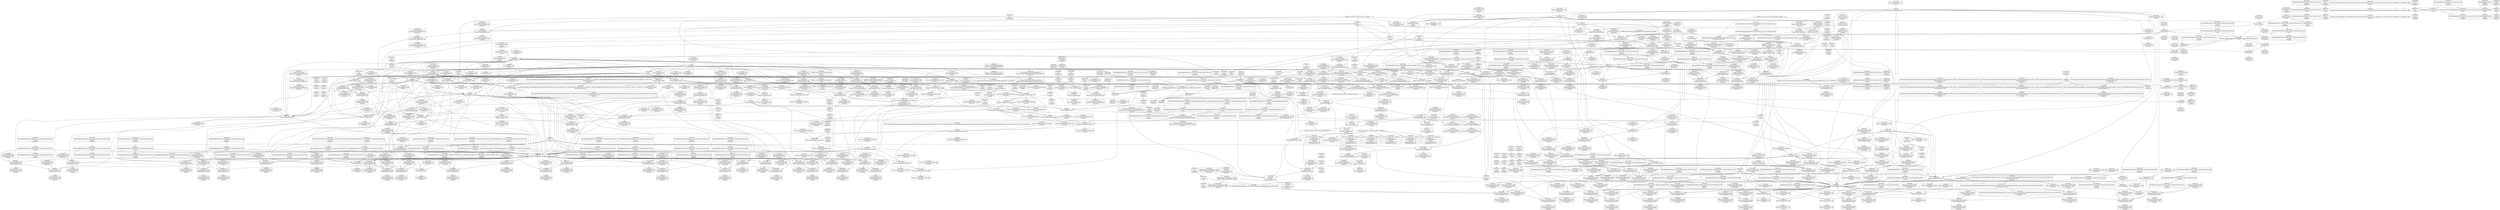 digraph {
	CE0x4821020 [shape=record,shape=Mrecord,label="{CE0x4821020|cred_has_capability:_tmp13|security/selinux/hooks.c,1575|*SummSource*}"]
	CE0x47a8c30 [shape=record,shape=Mrecord,label="{CE0x47a8c30|_call_void_mcount()_#3|*SummSource*}"]
	CE0x47a5760 [shape=record,shape=Mrecord,label="{CE0x47a5760|selinux_vm_enough_memory:_tobool1|security/selinux/hooks.c,2088|*SummSink*}"]
	CE0x47c5930 [shape=record,shape=Mrecord,label="{CE0x47c5930|selinux_vm_enough_memory:_tobool|security/selinux/hooks.c,2088|*SummSink*}"]
	CE0x47ad790 [shape=record,shape=Mrecord,label="{CE0x47ad790|_call_void_mcount()_#3}"]
	CE0x47de990 [shape=record,shape=Mrecord,label="{CE0x47de990|0:_i8,_:_GCMR_selinux_vm_enough_memory.__warned_internal_global_i8_0,_section_.data.unlikely_,_align_1:_elem_0:default:}"]
	CE0x47c4f10 [shape=record,shape=Mrecord,label="{CE0x47c4f10|i8*_getelementptr_inbounds_(_45_x_i8_,_45_x_i8_*_.str12,_i32_0,_i32_0)|*Constant*|*SummSource*}"]
	CE0x47c1340 [shape=record,shape=Mrecord,label="{CE0x47c1340|selinux_vm_enough_memory:_tmp13|security/selinux/hooks.c,2088}"]
	CE0x4835220 [shape=record,shape=Mrecord,label="{CE0x4835220|__llvm_gcov_indirect_counter_increment:_tmp3}"]
	CE0x47ac5b0 [shape=record,shape=Mrecord,label="{CE0x47ac5b0|selinux_vm_enough_memory:_tobool1|security/selinux/hooks.c,2088|*SummSource*}"]
	CE0x47c1fc0 [shape=record,shape=Mrecord,label="{CE0x47c1fc0|i64_2|*Constant*|*SummSink*}"]
	CE0x47ad080 [shape=record,shape=Mrecord,label="{CE0x47ad080|get_current:_tmp1|*SummSource*}"]
	CE0x47b7c40 [shape=record,shape=Mrecord,label="{CE0x47b7c40|i32_1575|*Constant*|*SummSink*}"]
	CE0x47b8380 [shape=record,shape=Mrecord,label="{CE0x47b8380|i64*_getelementptr_inbounds_(_21_x_i64_,_21_x_i64_*___llvm_gcov_ctr143,_i64_0,_i64_8)|*Constant*}"]
	CE0x48381a0 [shape=record,shape=Mrecord,label="{CE0x48381a0|cred_has_capability:_tmp24|security/selinux/hooks.c,1582}"]
	CE0x48386a0 [shape=record,shape=Mrecord,label="{CE0x48386a0|cred_has_capability:_tmp25|security/selinux/hooks.c,1582}"]
	CE0x4830740 [shape=record,shape=Mrecord,label="{CE0x4830740|__llvm_gcov_indirect_counter_increment:_bb4|*SummSink*}"]
	CE0x47ae7a0 [shape=record,shape=Mrecord,label="{CE0x47ae7a0|selinux_vm_enough_memory:_tmp21|security/selinux/hooks.c,2090|*SummSink*}"]
	CE0x47eebb0 [shape=record,shape=Mrecord,label="{CE0x47eebb0|i32_31|*Constant*|*SummSink*}"]
	CE0x47b2260 [shape=record,shape=Mrecord,label="{CE0x47b2260|i64*_getelementptr_inbounds_(_14_x_i64_,_14_x_i64_*___llvm_gcov_ctr160,_i64_0,_i64_1)|*Constant*|*SummSink*}"]
	CE0x47c15e0 [shape=record,shape=Mrecord,label="{CE0x47c15e0|_call_void_lockdep_rcu_suspicious(i8*_getelementptr_inbounds_(_25_x_i8_,_25_x_i8_*_.str3,_i32_0,_i32_0),_i32_2088,_i8*_getelementptr_inbounds_(_45_x_i8_,_45_x_i8_*_.str12,_i32_0,_i32_0))_#10,_!dbg_!27730|security/selinux/hooks.c,2088}"]
	CE0x47b2450 [shape=record,shape=Mrecord,label="{CE0x47b2450|i32_21|*Constant*|*SummSink*}"]
	CE0x47bfb90 [shape=record,shape=Mrecord,label="{CE0x47bfb90|selinux_vm_enough_memory:_tmp25|security/selinux/hooks.c,2091|*SummSource*}"]
	CE0x546c010 [shape=record,shape=Mrecord,label="{CE0x546c010|selinux_vm_enough_memory:_tmp14|security/selinux/hooks.c,2088}"]
	CE0x480fe10 [shape=record,shape=Mrecord,label="{CE0x480fe10|cred_has_capability:_tmp20|security/selinux/hooks.c,1580|*SummSource*}"]
	CE0x4834740 [shape=record,shape=Mrecord,label="{CE0x4834740|__llvm_gcov_indirect_counter_increment:_predecessor|Function::__llvm_gcov_indirect_counter_increment&Arg::predecessor::|*SummSource*}"]
	CE0x4829dd0 [shape=record,shape=Mrecord,label="{CE0x4829dd0|selinux_capable:_tmp8|security/selinux/hooks.c,2011|*SummSink*}"]
	CE0x47d67f0 [shape=record,shape=Mrecord,label="{CE0x47d67f0|selinux_capable:_ns|Function::selinux_capable&Arg::ns::|*SummSink*}"]
	CE0x479a310 [shape=record,shape=Mrecord,label="{CE0x479a310|selinux_vm_enough_memory:_if.then|*SummSource*}"]
	CE0x4834850 [shape=record,shape=Mrecord,label="{CE0x4834850|__llvm_gcov_indirect_counter_increment:_predecessor|Function::__llvm_gcov_indirect_counter_increment&Arg::predecessor::|*SummSink*}"]
	CE0x4810200 [shape=record,shape=Mrecord,label="{CE0x4810200|cred_has_capability:_tmp21|security/selinux/hooks.c,1580}"]
	CE0x4812d70 [shape=record,shape=Mrecord,label="{CE0x4812d70|avc_audit:_requested|Function::avc_audit&Arg::requested::|*SummSource*}"]
	CE0x4825d90 [shape=record,shape=Mrecord,label="{CE0x4825d90|cred_sid:_tmp1}"]
	CE0x47d2180 [shape=record,shape=Mrecord,label="{CE0x47d2180|cred_sid:_tmp3|*SummSource*}"]
	CE0x48300d0 [shape=record,shape=Mrecord,label="{CE0x48300d0|__llvm_gcov_indirect_counter_increment:_pred|*SummSink*}"]
	CE0x483d000 [shape=record,shape=Mrecord,label="{CE0x483d000|i32_-22|*Constant*}"]
	CE0x47a7630 [shape=record,shape=Mrecord,label="{CE0x47a7630|selinux_vm_enough_memory:_tmp26|security/selinux/hooks.c,2093}"]
	CE0x4850eb0 [shape=record,shape=Mrecord,label="{CE0x4850eb0|_call_void___llvm_gcov_indirect_counter_increment(i32*___llvm_gcov_global_state_pred145,_i64**_getelementptr_inbounds_(_3_x_i64*_,_3_x_i64*_*___llvm_gcda_edge_table144,_i64_0,_i64_2)),_!dbg_!27732|security/selinux/hooks.c,1570|*SummSink*}"]
	CE0x47c0c00 [shape=record,shape=Mrecord,label="{CE0x47c0c00|selinux_vm_enough_memory:_tobool|security/selinux/hooks.c,2088|*SummSource*}"]
	CE0x47a3fe0 [shape=record,shape=Mrecord,label="{CE0x47a3fe0|i64*_getelementptr_inbounds_(_6_x_i64_,_6_x_i64_*___llvm_gcov_ctr142,_i64_0,_i64_3)|*Constant*|*SummSink*}"]
	CE0x47af5e0 [shape=record,shape=Mrecord,label="{CE0x47af5e0|selinux_vm_enough_memory:_tmp24|security/selinux/hooks.c,2091}"]
	CE0x47cb7a0 [shape=record,shape=Mrecord,label="{CE0x47cb7a0|i64_10|*Constant*|*SummSource*}"]
	CE0x47cb730 [shape=record,shape=Mrecord,label="{CE0x47cb730|i64_10|*Constant*}"]
	CE0x47b9390 [shape=record,shape=Mrecord,label="{CE0x47b9390|_ret_i32_%retval.0,_!dbg_!27765|security/selinux/hooks.c,1586|*SummSource*}"]
	CE0x48504d0 [shape=record,shape=Mrecord,label="{CE0x48504d0|__llvm_gcov_indirect_counter_increment:_counters|Function::__llvm_gcov_indirect_counter_increment&Arg::counters::}"]
	CE0x47bcfb0 [shape=record,shape=Mrecord,label="{CE0x47bcfb0|i32_31|*Constant*|*SummSource*}"]
	CE0x64cead0 [shape=record,shape=Mrecord,label="{CE0x64cead0|i64_0|*Constant*}"]
	CE0x47ed300 [shape=record,shape=Mrecord,label="{CE0x47ed300|i64_2|*Constant*}"]
	CE0x47f2990 [shape=record,shape=Mrecord,label="{CE0x47f2990|selinux_capable:_tmp5|security/selinux/hooks.c,2008}"]
	CE0x484b9a0 [shape=record,shape=Mrecord,label="{CE0x484b9a0|GLOBAL:_avc_has_perm_noaudit|*Constant*|*SummSink*}"]
	CE0x546bdb0 [shape=record,shape=Mrecord,label="{CE0x546bdb0|selinux_vm_enough_memory:_tmp13|security/selinux/hooks.c,2088|*SummSource*}"]
	CE0x47f1ac0 [shape=record,shape=Mrecord,label="{CE0x47f1ac0|selinux_capable:_call|security/selinux/hooks.c,2007|*SummSink*}"]
	CE0x480c850 [shape=record,shape=Mrecord,label="{CE0x480c850|cred_has_capability:_do.end|*SummSource*}"]
	CE0x4828840 [shape=record,shape=Mrecord,label="{CE0x4828840|VOIDTB_TE_array:_GCE_.str49_private_unnamed_addr_constant_40_x_i8_c_013SELinux:_out_of_range_capability_%d_0A_00_,_align_1:_elem_0:default:}"]
	CE0x47c7e80 [shape=record,shape=Mrecord,label="{CE0x47c7e80|i1_true|*Constant*|*SummSink*}"]
	CE0x47b30a0 [shape=record,shape=Mrecord,label="{CE0x47b30a0|selinux_vm_enough_memory:_cmp|security/selinux/hooks.c,2090|*SummSink*}"]
	CE0x480ce30 [shape=record,shape=Mrecord,label="{CE0x480ce30|i64*_getelementptr_inbounds_(_2_x_i64_,_2_x_i64_*___llvm_gcov_ctr98,_i64_0,_i64_1)|*Constant*}"]
	CE0x47ed3b0 [shape=record,shape=Mrecord,label="{CE0x47ed3b0|selinux_capable:_tobool|security/selinux/hooks.c,2008|*SummSource*}"]
	CE0x47bd6e0 [shape=record,shape=Mrecord,label="{CE0x47bd6e0|i8*_getelementptr_inbounds_(_45_x_i8_,_45_x_i8_*_.str12,_i32_0,_i32_0)|*Constant*}"]
	CE0x47cd330 [shape=record,shape=Mrecord,label="{CE0x47cd330|GLOBAL:_cred_has_capability|*Constant*}"]
	CE0x47b5100 [shape=record,shape=Mrecord,label="{CE0x47b5100|GLOBAL:_cap_capable|*Constant*}"]
	CE0x48454d0 [shape=record,shape=Mrecord,label="{CE0x48454d0|cred_has_capability:_tmp11|security/selinux/hooks.c,1575|*SummSource*}"]
	CE0x4821ae0 [shape=record,shape=Mrecord,label="{CE0x4821ae0|i64*_getelementptr_inbounds_(_21_x_i64_,_21_x_i64_*___llvm_gcov_ctr143,_i64_0,_i64_11)|*Constant*}"]
	CE0x48394c0 [shape=record,shape=Mrecord,label="{CE0x48394c0|i64*_getelementptr_inbounds_(_21_x_i64_,_21_x_i64_*___llvm_gcov_ctr143,_i64_0,_i64_17)|*Constant*|*SummSink*}"]
	CE0x47f43f0 [shape=record,shape=Mrecord,label="{CE0x47f43f0|cred_has_capability:_if.then|*SummSource*}"]
	CE0x47d1a00 [shape=record,shape=Mrecord,label="{CE0x47d1a00|_call_void_mcount()_#3|*SummSource*}"]
	CE0x47a8b90 [shape=record,shape=Mrecord,label="{CE0x47a8b90|selinux_vm_enough_memory:_tmp16|security/selinux/hooks.c,2088|*SummSink*}"]
	CE0x47cdf20 [shape=record,shape=Mrecord,label="{CE0x47cdf20|cred_has_capability:_tmp9|security/selinux/hooks.c,1575}"]
	CE0x483a140 [shape=record,shape=Mrecord,label="{CE0x483a140|cred_has_capability:_tmp28|security/selinux/hooks.c,1584}"]
	CE0x47afc10 [shape=record,shape=Mrecord,label="{CE0x47afc10|selinux_vm_enough_memory:_tmp15|security/selinux/hooks.c,2088|*SummSink*}"]
	CE0x48382b0 [shape=record,shape=Mrecord,label="{CE0x48382b0|cred_has_capability:_tmp24|security/selinux/hooks.c,1582|*SummSource*}"]
	CE0x48368d0 [shape=record,shape=Mrecord,label="{CE0x48368d0|cred_has_capability:_sw.epilog|*SummSource*}"]
	CE0x47ce500 [shape=record,shape=Mrecord,label="{CE0x47ce500|_call_void_asm_sideeffect_1:_09ud2_0A.pushsection___bug_table,_22a_22_0A2:_09.long_1b_-_2b,_$_0:c_-_2b_0A_09.word_$_1:c_,_0_0A_09.org_2b+$_2:c_0A.popsection_,_i,i,i,_dirflag_,_fpsr_,_flags_(i8*_getelementptr_inbounds_(_25_x_i8_,_25_x_i8_*_.str3,_i32_0,_i32_0),_i32_1575,_i64_12)_#3,_!dbg_!27737,_!srcloc_!27740|security/selinux/hooks.c,1575|*SummSink*}"]
	CE0x4831ab0 [shape=record,shape=Mrecord,label="{CE0x4831ab0|_ret_void|*SummSource*}"]
	CE0x4812860 [shape=record,shape=Mrecord,label="{CE0x4812860|avc_audit:_tclass|Function::avc_audit&Arg::tclass::}"]
	CE0x47edd90 [shape=record,shape=Mrecord,label="{CE0x47edd90|selinux_capable:_tmp|*SummSource*}"]
	CE0x47f2790 [shape=record,shape=Mrecord,label="{CE0x47f2790|selinux_capable:_tmp4|security/selinux/hooks.c,2008|*SummSink*}"]
	CE0x47bedc0 [shape=record,shape=Mrecord,label="{CE0x47bedc0|selinux_vm_enough_memory:_tmp10|security/selinux/hooks.c,2088|*SummSink*}"]
	CE0x4820920 [shape=record,shape=Mrecord,label="{CE0x4820920|cred_has_capability:_tmp12|security/selinux/hooks.c,1575}"]
	CE0x47ce670 [shape=record,shape=Mrecord,label="{CE0x47ce670|void_(i8*,_i32,_i64)*_asm_sideeffect_1:_09ud2_0A.pushsection___bug_table,_22a_22_0A2:_09.long_1b_-_2b,_$_0:c_-_2b_0A_09.word_$_1:c_,_0_0A_09.org_2b+$_2:c_0A.popsection_,_i,i,i,_dirflag_,_fpsr_,_flags_|*SummSink*}"]
	CE0x47c4ff0 [shape=record,shape=Mrecord,label="{CE0x47c4ff0|i8*_getelementptr_inbounds_(_45_x_i8_,_45_x_i8_*_.str12,_i32_0,_i32_0)|*Constant*|*SummSink*}"]
	CE0x4812b30 [shape=record,shape=Mrecord,label="{CE0x4812b30|avc_audit:_tclass|Function::avc_audit&Arg::tclass::|*SummSink*}"]
	CE0x4793e50 [shape=record,shape=Mrecord,label="{CE0x4793e50|i64*_getelementptr_inbounds_(_14_x_i64_,_14_x_i64_*___llvm_gcov_ctr160,_i64_0,_i64_0)|*Constant*}"]
	CE0x480d160 [shape=record,shape=Mrecord,label="{CE0x480d160|cred_has_capability:_cmp|security/selinux/hooks.c,1580|*SummSink*}"]
	CE0x47cda40 [shape=record,shape=Mrecord,label="{CE0x47cda40|selinux_vm_enough_memory:_tmp27|security/selinux/hooks.c,2093}"]
	CE0x480d240 [shape=record,shape=Mrecord,label="{CE0x480d240|i64_13|*Constant*|*SummSource*}"]
	CE0x47f6790 [shape=record,shape=Mrecord,label="{CE0x47f6790|selinux_capable:_retval.0|*SummSink*}"]
	CE0x4846e20 [shape=record,shape=Mrecord,label="{CE0x4846e20|i64**_getelementptr_inbounds_(_3_x_i64*_,_3_x_i64*_*___llvm_gcda_edge_table144,_i64_0,_i64_0)|*Constant*|*SummSource*}"]
	CE0x482ea70 [shape=record,shape=Mrecord,label="{CE0x482ea70|i64*_getelementptr_inbounds_(_21_x_i64_,_21_x_i64_*___llvm_gcov_ctr143,_i64_0,_i64_7)|*Constant*|*SummSink*}"]
	CE0x4847570 [shape=record,shape=Mrecord,label="{CE0x4847570|cred_has_capability:_do.body4}"]
	CE0x4794690 [shape=record,shape=Mrecord,label="{CE0x4794690|selinux_vm_enough_memory:_tmp4|security/selinux/hooks.c,2088}"]
	CE0x47f6e70 [shape=record,shape=Mrecord,label="{CE0x47f6e70|selinux_capable:_tmp5|security/selinux/hooks.c,2008|*SummSink*}"]
	CE0x483d6b0 [shape=record,shape=Mrecord,label="{CE0x483d6b0|cred_has_capability:_retval.0|*SummSource*}"]
	CE0x47ba560 [shape=record,shape=Mrecord,label="{CE0x47ba560|selinux_capable:_tmp11|security/selinux/hooks.c,2012}"]
	CE0x48472d0 [shape=record,shape=Mrecord,label="{CE0x48472d0|__llvm_gcov_indirect_counter_increment:_bb}"]
	CE0x4831ce0 [shape=record,shape=Mrecord,label="{CE0x4831ce0|_ret_void}"]
	CE0x47cf9a0 [shape=record,shape=Mrecord,label="{CE0x47cf9a0|VOIDTB_TE:_CE:_elem_0:default:}"]
	CE0x47a2d20 [shape=record,shape=Mrecord,label="{CE0x47a2d20|selinux_vm_enough_memory:_do.body|*SummSource*}"]
	CE0x47d4340 [shape=record,shape=Mrecord,label="{CE0x47d4340|i32_22|*Constant*|*SummSink*}"]
	CE0x47c7aa0 [shape=record,shape=Mrecord,label="{CE0x47c7aa0|selinux_vm_enough_memory:_call7|security/selinux/hooks.c,2093}"]
	CE0x4830330 [shape=record,shape=Mrecord,label="{CE0x4830330|cred_sid:_cred|Function::cred_sid&Arg::cred::}"]
	CE0x4853460 [shape=record,shape=Mrecord,label="{CE0x4853460|cred_has_capability:_tmp2|security/selinux/hooks.c,1567}"]
	CE0x4822c20 [shape=record,shape=Mrecord,label="{CE0x4822c20|cred_sid:_tmp5|security/selinux/hooks.c,196}"]
	CE0x47bd2e0 [shape=record,shape=Mrecord,label="{CE0x47bd2e0|selinux_capable:_tmp1|*SummSink*}"]
	CE0x48498b0 [shape=record,shape=Mrecord,label="{CE0x48498b0|i64*_getelementptr_inbounds_(_21_x_i64_,_21_x_i64_*___llvm_gcov_ctr143,_i64_0,_i64_12)|*Constant*|*SummSource*}"]
	CE0x47ed420 [shape=record,shape=Mrecord,label="{CE0x47ed420|selinux_capable:_tobool|security/selinux/hooks.c,2008}"]
	CE0x480b6d0 [shape=record,shape=Mrecord,label="{CE0x480b6d0|i64_0|*Constant*}"]
	CE0x47bf4b0 [shape=record,shape=Mrecord,label="{CE0x47bf4b0|selinux_vm_enough_memory:_tmp25|security/selinux/hooks.c,2091|*SummSink*}"]
	CE0x4832660 [shape=record,shape=Mrecord,label="{CE0x4832660|cred_has_capability:_tmp7|security/selinux/hooks.c,1574|*SummSource*}"]
	CE0x47ae2f0 [shape=record,shape=Mrecord,label="{CE0x47ae2f0|GLOBAL:___llvm_gcov_ctr160|Global_var:__llvm_gcov_ctr160|*SummSource*}"]
	CE0x5bf2ed0 [shape=record,shape=Mrecord,label="{CE0x5bf2ed0|selinux_vm_enough_memory:_tmp2}"]
	CE0x47be5c0 [shape=record,shape=Mrecord,label="{CE0x47be5c0|i64*_getelementptr_inbounds_(_14_x_i64_,_14_x_i64_*___llvm_gcov_ctr160,_i64_0,_i64_6)|*Constant*|*SummSource*}"]
	CE0x47a5450 [shape=record,shape=Mrecord,label="{CE0x47a5450|COLLAPSED:_GCMRE___llvm_gcov_ctr160_internal_global_14_x_i64_zeroinitializer:_elem_0:default:}"]
	CE0x4813f30 [shape=record,shape=Mrecord,label="{CE0x4813f30|_ret_i32_%retval.0,_!dbg_!27732|security/selinux/include/avc.h,142|*SummSink*}"]
	CE0x48352e0 [shape=record,shape=Mrecord,label="{CE0x48352e0|__llvm_gcov_indirect_counter_increment:_tmp3|*SummSource*}"]
	CE0x4829d60 [shape=record,shape=Mrecord,label="{CE0x4829d60|selinux_capable:_tmp8|security/selinux/hooks.c,2011|*SummSource*}"]
	CE0x47a2010 [shape=record,shape=Mrecord,label="{CE0x47a2010|i32_0|*Constant*|*SummSource*}"]
	CE0x47f7190 [shape=record,shape=Mrecord,label="{CE0x47f7190|i64*_getelementptr_inbounds_(_6_x_i64_,_6_x_i64_*___llvm_gcov_ctr142,_i64_0,_i64_3)|*Constant*}"]
	CE0x4795160 [shape=record,shape=Mrecord,label="{CE0x4795160|selinux_vm_enough_memory:_tmp|*SummSink*}"]
	CE0x482e210 [shape=record,shape=Mrecord,label="{CE0x482e210|cred_has_capability:_ad|security/selinux/hooks.c, 1555|*SummSource*}"]
	CE0x484b6f0 [shape=record,shape=Mrecord,label="{CE0x484b6f0|GLOBAL:_avc_has_perm_noaudit|*Constant*}"]
	CE0x47a5190 [shape=record,shape=Mrecord,label="{CE0x47a5190|selinux_vm_enough_memory:_tmp1}"]
	CE0x48292f0 [shape=record,shape=Mrecord,label="{CE0x48292f0|i64*_getelementptr_inbounds_(_21_x_i64_,_21_x_i64_*___llvm_gcov_ctr143,_i64_0,_i64_0)|*Constant*}"]
	CE0x482c1e0 [shape=record,shape=Mrecord,label="{CE0x482c1e0|i64**_getelementptr_inbounds_(_3_x_i64*_,_3_x_i64*_*___llvm_gcda_edge_table144,_i64_0,_i64_1)|*Constant*}"]
	CE0x4845680 [shape=record,shape=Mrecord,label="{CE0x4845680|cred_has_capability:_tmp11|security/selinux/hooks.c,1575|*SummSink*}"]
	CE0x47bc730 [shape=record,shape=Mrecord,label="{CE0x47bc730|_ret_%struct.task_struct*_%tmp4,_!dbg_!27714|./arch/x86/include/asm/current.h,14|*SummSink*}"]
	CE0x47ba6d0 [shape=record,shape=Mrecord,label="{CE0x47ba6d0|selinux_capable:_tmp11|security/selinux/hooks.c,2012|*SummSource*}"]
	CE0x47d27e0 [shape=record,shape=Mrecord,label="{CE0x47d27e0|cred_has_capability:_shr|security/selinux/hooks.c,1565|*SummSource*}"]
	CE0x47cf3f0 [shape=record,shape=Mrecord,label="{CE0x47cf3f0|GLOBAL:___vm_enough_memory|*Constant*|*SummSource*}"]
	CE0x48131a0 [shape=record,shape=Mrecord,label="{CE0x48131a0|avc_audit:_avd|Function::avc_audit&Arg::avd::|*SummSource*}"]
	CE0x483de80 [shape=record,shape=Mrecord,label="{CE0x483de80|cred_has_capability:_tmp32|security/selinux/hooks.c,1586}"]
	CE0x483e770 [shape=record,shape=Mrecord,label="{CE0x483e770|cred_has_capability:_tmp33|security/selinux/hooks.c,1586}"]
	CE0x484c7c0 [shape=record,shape=Mrecord,label="{CE0x484c7c0|avc_has_perm_noaudit:_tsid|Function::avc_has_perm_noaudit&Arg::tsid::|*SummSink*}"]
	CE0x4834f20 [shape=record,shape=Mrecord,label="{CE0x4834f20|cred_has_capability:_tmp3|security/selinux/hooks.c,1567|*SummSink*}"]
	CE0x480b330 [shape=record,shape=Mrecord,label="{CE0x480b330|GLOBAL:___llvm_gcov_ctr143|Global_var:__llvm_gcov_ctr143|*SummSource*}"]
	CE0x47d37e0 [shape=record,shape=Mrecord,label="{CE0x47d37e0|_call_void___llvm_gcov_indirect_counter_increment(i32*___llvm_gcov_global_state_pred145,_i64**_getelementptr_inbounds_(_3_x_i64*_,_3_x_i64*_*___llvm_gcda_edge_table144,_i64_0,_i64_1)),_!dbg_!27728|security/selinux/hooks.c,1567|*SummSource*}"]
	CE0x480ca80 [shape=record,shape=Mrecord,label="{CE0x480ca80|cred_has_capability:_sw.bb|*SummSource*}"]
	CE0x47baa50 [shape=record,shape=Mrecord,label="{CE0x47baa50|i64_3|*Constant*|*SummSource*}"]
	CE0x4847860 [shape=record,shape=Mrecord,label="{CE0x4847860|cred_has_capability:_bb}"]
	CE0x47caac0 [shape=record,shape=Mrecord,label="{CE0x47caac0|i64*_getelementptr_inbounds_(_6_x_i64_,_6_x_i64_*___llvm_gcov_ctr142,_i64_0,_i64_0)|*Constant*}"]
	CE0x4845390 [shape=record,shape=Mrecord,label="{CE0x4845390|cred_has_capability:_tmp11|security/selinux/hooks.c,1575}"]
	CE0x4834bd0 [shape=record,shape=Mrecord,label="{CE0x4834bd0|__llvm_gcov_indirect_counter_increment:_tmp3|*SummSink*}"]
	CE0x483ebf0 [shape=record,shape=Mrecord,label="{CE0x483ebf0|cred_has_capability:_tmp33|security/selinux/hooks.c,1586|*SummSource*}"]
	CE0x47bf640 [shape=record,shape=Mrecord,label="{CE0x47bf640|selinux_vm_enough_memory:_tmp25|security/selinux/hooks.c,2091}"]
	CE0x47d4270 [shape=record,shape=Mrecord,label="{CE0x47d4270|i32_22|*Constant*}"]
	CE0x480cb10 [shape=record,shape=Mrecord,label="{CE0x480cb10|cred_has_capability:_sw.bb|*SummSink*}"]
	CE0x484f4e0 [shape=record,shape=Mrecord,label="{CE0x484f4e0|GLOBAL:___llvm_gcov_global_state_pred145|Global_var:__llvm_gcov_global_state_pred145}"]
	CE0x4834990 [shape=record,shape=Mrecord,label="{CE0x4834990|i64*_null|*Constant*|*SummSource*}"]
	CE0x47d3770 [shape=record,shape=Mrecord,label="{CE0x47d3770|__llvm_gcov_indirect_counter_increment:_predecessor|Function::__llvm_gcov_indirect_counter_increment&Arg::predecessor::}"]
	CE0x47b7fc0 [shape=record,shape=Mrecord,label="{CE0x47b7fc0|i64_12|*Constant*}"]
	CE0x47a7a10 [shape=record,shape=Mrecord,label="{CE0x47a7a10|selinux_vm_enough_memory:_tmp26|security/selinux/hooks.c,2093|*SummSink*}"]
	CE0x47d6a00 [shape=record,shape=Mrecord,label="{CE0x47d6a00|i32_21|*Constant*}"]
	CE0x4794b60 [shape=record,shape=Mrecord,label="{CE0x4794b60|selinux_vm_enough_memory:_if.end6|*SummSink*}"]
	CE0x47ac760 [shape=record,shape=Mrecord,label="{CE0x47ac760|selinux_vm_enough_memory:_tobool1|security/selinux/hooks.c,2088}"]
	CE0x47f6a20 [shape=record,shape=Mrecord,label="{CE0x47f6a20|i64*_getelementptr_inbounds_(_6_x_i64_,_6_x_i64_*___llvm_gcov_ctr142,_i64_0,_i64_5)|*Constant*}"]
	CE0x47a5500 [shape=record,shape=Mrecord,label="{CE0x47a5500|i64_1|*Constant*}"]
	CE0x47f40d0 [shape=record,shape=Mrecord,label="{CE0x47f40d0|cred_has_capability:_if.then|*SummSink*}"]
	CE0x4853cb0 [shape=record,shape=Mrecord,label="{CE0x4853cb0|__llvm_gcov_indirect_counter_increment:_entry}"]
	CE0x4848dd0 [shape=record,shape=Mrecord,label="{CE0x4848dd0|cred_sid:_sid|security/selinux/hooks.c,197|*SummSource*}"]
	CE0x484cc60 [shape=record,shape=Mrecord,label="{CE0x484cc60|avc_has_perm_noaudit:_tclass|Function::avc_has_perm_noaudit&Arg::tclass::|*SummSink*}"]
	CE0x47d5d60 [shape=record,shape=Mrecord,label="{CE0x47d5d60|selinux_capable:_tmp|*SummSink*}"]
	CE0x48355c0 [shape=record,shape=Mrecord,label="{CE0x48355c0|GLOBAL:_avc_audit|*Constant*|*SummSource*}"]
	"CONST[source:2(external),value:2(dynamic)][purpose:{subject}]"
	CE0x47b53f0 [shape=record,shape=Mrecord,label="{CE0x47b53f0|GLOBAL:_cap_capable|*Constant*|*SummSink*}"]
	CE0x47afec0 [shape=record,shape=Mrecord,label="{CE0x47afec0|selinux_vm_enough_memory:_call|security/selinux/hooks.c,2088}"]
	CE0x47a3540 [shape=record,shape=Mrecord,label="{CE0x47a3540|i64_4|*Constant*|*SummSource*}"]
	CE0x546be20 [shape=record,shape=Mrecord,label="{CE0x546be20|i64*_getelementptr_inbounds_(_14_x_i64_,_14_x_i64_*___llvm_gcov_ctr160,_i64_0,_i64_8)|*Constant*}"]
	CE0x47d0680 [shape=record,shape=Mrecord,label="{CE0x47d0680|i64*_getelementptr_inbounds_(_2_x_i64_,_2_x_i64_*___llvm_gcov_ctr131,_i64_0,_i64_0)|*Constant*|*SummSource*}"]
	CE0x483d140 [shape=record,shape=Mrecord,label="{CE0x483d140|i32_-22|*Constant*|*SummSource*}"]
	CE0x47c1ae0 [shape=record,shape=Mrecord,label="{CE0x47c1ae0|selinux_vm_enough_memory:_if.end|*SummSink*}"]
	CE0x47a79a0 [shape=record,shape=Mrecord,label="{CE0x47a79a0|i64*_getelementptr_inbounds_(_14_x_i64_,_14_x_i64_*___llvm_gcov_ctr160,_i64_0,_i64_13)|*Constant*|*SummSink*}"]
	CE0x47bf020 [shape=record,shape=Mrecord,label="{CE0x47bf020|selinux_vm_enough_memory:_tmp24|security/selinux/hooks.c,2091|*SummSource*}"]
	CE0x484b3b0 [shape=record,shape=Mrecord,label="{CE0x484b3b0|cred_has_capability:_call7|security/selinux/hooks.c,1579|*SummSource*}"]
	CE0x48139d0 [shape=record,shape=Mrecord,label="{CE0x48139d0|avc_audit:_a|Function::avc_audit&Arg::a::|*SummSource*}"]
	CE0x47d3fe0 [shape=record,shape=Mrecord,label="{CE0x47d3fe0|cred_has_capability:_and|security/selinux/hooks.c,1559|*SummSink*}"]
	CE0x47cfce0 [shape=record,shape=Mrecord,label="{CE0x47cfce0|selinux_vm_enough_memory:_pages|Function::selinux_vm_enough_memory&Arg::pages::|*SummSource*}"]
	CE0x47a09c0 [shape=record,shape=Mrecord,label="{CE0x47a09c0|selinux_vm_enough_memory:_tmp1|*SummSource*}"]
	CE0x47b25c0 [shape=record,shape=Mrecord,label="{CE0x47b25c0|selinux_capable:_cap|Function::selinux_capable&Arg::cap::|*SummSource*}"]
	CE0x4848f20 [shape=record,shape=Mrecord,label="{CE0x4848f20|cred_has_capability:_tmp15|security/selinux/hooks.c,1575|*SummSink*}"]
	CE0x4846730 [shape=record,shape=Mrecord,label="{CE0x4846730|__llvm_gcov_indirect_counter_increment:_exit|*SummSink*}"]
	CE0x4850d00 [shape=record,shape=Mrecord,label="{CE0x4850d00|i64*_getelementptr_inbounds_(_21_x_i64_,_21_x_i64_*___llvm_gcov_ctr143,_i64_0,_i64_5)|*Constant*}"]
	CE0x481c4e0 [shape=record,shape=Mrecord,label="{CE0x481c4e0|cred_has_capability:_if.end|*SummSource*}"]
	CE0x483f2f0 [shape=record,shape=Mrecord,label="{CE0x483f2f0|cred_sid:_bb|*SummSink*}"]
	CE0x4812130 [shape=record,shape=Mrecord,label="{CE0x4812130|avc_audit:_ssid|Function::avc_audit&Arg::ssid::}"]
	CE0x4821fb0 [shape=record,shape=Mrecord,label="{CE0x4821fb0|cred_has_capability:_tmp15|security/selinux/hooks.c,1575}"]
	CE0x47beb50 [shape=record,shape=Mrecord,label="{CE0x47beb50|selinux_vm_enough_memory:_entry}"]
	CE0x47a2c70 [shape=record,shape=Mrecord,label="{CE0x47a2c70|i32_0|*Constant*}"]
	CE0x47cd970 [shape=record,shape=Mrecord,label="{CE0x47cd970|GLOBAL:_cred_has_capability|*Constant*|*SummSource*}"]
	CE0x47f5ec0 [shape=record,shape=Mrecord,label="{CE0x47f5ec0|cred_sid:_tmp3}"]
	CE0x47d2500 [shape=record,shape=Mrecord,label="{CE0x47d2500|_call_void_mcount()_#3}"]
	CE0x4834af0 [shape=record,shape=Mrecord,label="{CE0x4834af0|i64*_null|*Constant*|*SummSink*}"]
	CE0x4821480 [shape=record,shape=Mrecord,label="{CE0x4821480|i1_true|*Constant*}"]
	CE0x480ff80 [shape=record,shape=Mrecord,label="{CE0x480ff80|cred_has_capability:_tmp20|security/selinux/hooks.c,1580|*SummSink*}"]
	CE0x481c970 [shape=record,shape=Mrecord,label="{CE0x481c970|_call_void_mcount()_#3|*SummSink*}"]
	CE0x47a82f0 [shape=record,shape=Mrecord,label="{CE0x47a82f0|selinux_vm_enough_memory:_entry|*SummSource*}"]
	CE0x47b07c0 [shape=record,shape=Mrecord,label="{CE0x47b07c0|selinux_vm_enough_memory:_tmp17|security/selinux/hooks.c,2088|*SummSource*}"]
	CE0x47aaec0 [shape=record,shape=Mrecord,label="{CE0x47aaec0|selinux_capable:_cred|Function::selinux_capable&Arg::cred::|*SummSink*}"]
	CE0x484b4d0 [shape=record,shape=Mrecord,label="{CE0x484b4d0|cred_has_capability:_call7|security/selinux/hooks.c,1579|*SummSink*}"]
	CE0x484f110 [shape=record,shape=Mrecord,label="{CE0x484f110|__llvm_gcov_indirect_counter_increment:_tmp5}"]
	CE0x4822a90 [shape=record,shape=Mrecord,label="{CE0x4822a90|cred_sid:_tmp4|*LoadInst*|security/selinux/hooks.c,196|*SummSink*}"]
	CE0x47b2f20 [shape=record,shape=Mrecord,label="{CE0x47b2f20|_ret_i32_%retval.0,_!dbg_!27725|security/selinux/hooks.c,2012|*SummSink*}"]
	CE0x47ace20 [shape=record,shape=Mrecord,label="{CE0x47ace20|selinux_vm_enough_memory:_tmp18|security/selinux/hooks.c,2088|*SummSource*}"]
	CE0x47da120 [shape=record,shape=Mrecord,label="{CE0x47da120|selinux_vm_enough_memory:_tmp7|security/selinux/hooks.c,2088|*SummSource*}"]
	CE0x47edd20 [shape=record,shape=Mrecord,label="{CE0x47edd20|COLLAPSED:_GCMRE___llvm_gcov_ctr142_internal_global_6_x_i64_zeroinitializer:_elem_0:default:}"]
	CE0x4823a30 [shape=record,shape=Mrecord,label="{CE0x4823a30|__llvm_gcov_indirect_counter_increment:_tmp2}"]
	CE0x47a1670 [shape=record,shape=Mrecord,label="{CE0x47a1670|selinux_vm_enough_memory:_land.lhs.true|*SummSource*}"]
	CE0x4836ba0 [shape=record,shape=Mrecord,label="{CE0x4836ba0|cred_has_capability:_tmp26|security/selinux/hooks.c,1583|*SummSource*}"]
	CE0x47ca2d0 [shape=record,shape=Mrecord,label="{CE0x47ca2d0|selinux_vm_enough_memory:_tmp12|security/selinux/hooks.c,2088}"]
	CE0x4831940 [shape=record,shape=Mrecord,label="{CE0x4831940|i64**_getelementptr_inbounds_(_3_x_i64*_,_3_x_i64*_*___llvm_gcda_edge_table144,_i64_0,_i64_1)|*Constant*|*SummSink*}"]
	CE0x4814b60 [shape=record,shape=Mrecord,label="{CE0x4814b60|cred_has_capability:_tmp5|security/selinux/hooks.c,1570|*SummSource*}"]
	CE0x4836d50 [shape=record,shape=Mrecord,label="{CE0x4836d50|i64_15|*Constant*|*SummSource*}"]
	CE0x47bc7d0 [shape=record,shape=Mrecord,label="{CE0x47bc7d0|i32_78|*Constant*}"]
	CE0x480c380 [shape=record,shape=Mrecord,label="{CE0x480c380|cred_has_capability:_cred|Function::cred_has_capability&Arg::cred::|*SummSource*}"]
	CE0x47f6070 [shape=record,shape=Mrecord,label="{CE0x47f6070|cred_has_capability:_if.end10|*SummSink*}"]
	CE0x482e3d0 [shape=record,shape=Mrecord,label="{CE0x482e3d0|cred_has_capability:_avd|security/selinux/hooks.c, 1556}"]
	CE0x481c120 [shape=record,shape=Mrecord,label="{CE0x481c120|selinux_capable:_tmp1}"]
	CE0x47ee3e0 [shape=record,shape=Mrecord,label="{CE0x47ee3e0|cred_has_capability:_u|security/selinux/hooks.c,1563|*SummSink*}"]
	CE0x484aed0 [shape=record,shape=Mrecord,label="{CE0x484aed0|cred_has_capability:_sclass.0|*SummSource*}"]
	CE0x47a8a00 [shape=record,shape=Mrecord,label="{CE0x47a8a00|selinux_vm_enough_memory:_tmp16|security/selinux/hooks.c,2088|*SummSource*}"]
	CE0x47b4a80 [shape=record,shape=Mrecord,label="{CE0x47b4a80|i64*_getelementptr_inbounds_(_2_x_i64_,_2_x_i64_*___llvm_gcov_ctr98,_i64_0,_i64_0)|*Constant*}"]
	CE0x47ba3c0 [shape=record,shape=Mrecord,label="{CE0x47ba3c0|selinux_capable:_tmp11|security/selinux/hooks.c,2012|*SummSink*}"]
	CE0x47a2590 [shape=record,shape=Mrecord,label="{CE0x47a2590|selinux_vm_enough_memory:_do.body|*SummSink*}"]
	CE0x4810820 [shape=record,shape=Mrecord,label="{CE0x4810820|cred_has_capability:_call8|security/selinux/hooks.c,1581}"]
	CE0x4825e50 [shape=record,shape=Mrecord,label="{CE0x4825e50|cred_sid:_tmp1|*SummSource*}"]
	CE0x47d4610 [shape=record,shape=Mrecord,label="{CE0x47d4610|cred_has_capability:_do.body|*SummSource*}"]
	CE0x47b0330 [shape=record,shape=Mrecord,label="{CE0x47b0330|i64*_getelementptr_inbounds_(_14_x_i64_,_14_x_i64_*___llvm_gcov_ctr160,_i64_0,_i64_9)|*Constant*|*SummSource*}"]
	CE0x47ca080 [shape=record,shape=Mrecord,label="{CE0x47ca080|selinux_vm_enough_memory:_tmp11|security/selinux/hooks.c,2088|*SummSink*}"]
	CE0x480d380 [shape=record,shape=Mrecord,label="{CE0x480d380|i64_13|*Constant*|*SummSink*}"]
	CE0x47b0220 [shape=record,shape=Mrecord,label="{CE0x47b0220|selinux_vm_enough_memory:_if.then5|*SummSink*}"]
	CE0x47add70 [shape=record,shape=Mrecord,label="{CE0x47add70|get_current:_tmp|*SummSink*}"]
	CE0x47a4990 [shape=record,shape=Mrecord,label="{CE0x47a4990|cred_has_capability:_tmp|*SummSource*}"]
	CE0x482ccb0 [shape=record,shape=Mrecord,label="{CE0x482ccb0|GLOBAL:___llvm_gcov_global_state_pred145|Global_var:__llvm_gcov_global_state_pred145|*SummSink*}"]
	CE0x47b8890 [shape=record,shape=Mrecord,label="{CE0x47b8890|_ret_i32_%retval.0,_!dbg_!27765|security/selinux/hooks.c,1586}"]
	CE0x484fa40 [shape=record,shape=Mrecord,label="{CE0x484fa40|__llvm_gcov_indirect_counter_increment:_tmp6|*SummSink*}"]
	CE0x47aadb0 [shape=record,shape=Mrecord,label="{CE0x47aadb0|selinux_capable:_cred|Function::selinux_capable&Arg::cred::|*SummSource*}"]
	CE0x480c270 [shape=record,shape=Mrecord,label="{CE0x480c270|cred_has_capability:_cred|Function::cred_has_capability&Arg::cred::}"]
	CE0x480bfa0 [shape=record,shape=Mrecord,label="{CE0x480bfa0|cred_has_capability:_entry|*SummSink*}"]
	CE0x66cd5c0 [shape=record,shape=Mrecord,label="{CE0x66cd5c0|GLOBAL:_selinux_vm_enough_memory.__warned|Global_var:selinux_vm_enough_memory.__warned}"]
	CE0x481d290 [shape=record,shape=Mrecord,label="{CE0x481d290|selinux_capable:_tmp9|security/selinux/hooks.c,2011|*SummSink*}"]
	CE0x47d0c50 [shape=record,shape=Mrecord,label="{CE0x47d0c50|GLOBAL:___llvm_gcov_ctr142|Global_var:__llvm_gcov_ctr142}"]
	CE0x4841380 [shape=record,shape=Mrecord,label="{CE0x4841380|i64*_getelementptr_inbounds_(_21_x_i64_,_21_x_i64_*___llvm_gcov_ctr143,_i64_0,_i64_5)|*Constant*|*SummSource*}"]
	CE0x47cabb0 [shape=record,shape=Mrecord,label="{CE0x47cabb0|i64*_getelementptr_inbounds_(_6_x_i64_,_6_x_i64_*___llvm_gcov_ctr142,_i64_0,_i64_0)|*Constant*|*SummSource*}"]
	CE0x47be8a0 [shape=record,shape=Mrecord,label="{CE0x47be8a0|i1_true|*Constant*}"]
	CE0x47cc350 [shape=record,shape=Mrecord,label="{CE0x47cc350|selinux_capable:_if.then|*SummSink*}"]
	CE0x4823e50 [shape=record,shape=Mrecord,label="{CE0x4823e50|cred_sid:_entry}"]
	CE0x47b7800 [shape=record,shape=Mrecord,label="{CE0x47b7800|i64*_getelementptr_inbounds_(_21_x_i64_,_21_x_i64_*___llvm_gcov_ctr143,_i64_0,_i64_8)|*Constant*|*SummSink*}"]
	CE0x47cedf0 [shape=record,shape=Mrecord,label="{CE0x47cedf0|selinux_vm_enough_memory:_call7|security/selinux/hooks.c,2093|*SummSource*}"]
	CE0x47b28a0 [shape=record,shape=Mrecord,label="{CE0x47b28a0|_ret_i32_%retval.0,_!dbg_!27725|security/selinux/hooks.c,2012}"]
	CE0x484a540 [shape=record,shape=Mrecord,label="{CE0x484a540|avc_has_perm_noaudit:_flags|Function::avc_has_perm_noaudit&Arg::flags::}"]
	CE0x47d3700 [shape=record,shape=Mrecord,label="{CE0x47d3700|cred_has_capability:_shr|security/selinux/hooks.c,1565|*SummSink*}"]
	CE0x47d5160 [shape=record,shape=Mrecord,label="{CE0x47d5160|selinux_capable:_return|*SummSource*}"]
	CE0x47f4c70 [shape=record,shape=Mrecord,label="{CE0x47f4c70|i64*_getelementptr_inbounds_(_2_x_i64_,_2_x_i64_*___llvm_gcov_ctr131,_i64_0,_i64_1)|*Constant*}"]
	CE0x48450b0 [shape=record,shape=Mrecord,label="{CE0x48450b0|i64*_getelementptr_inbounds_(_21_x_i64_,_21_x_i64_*___llvm_gcov_ctr143,_i64_0,_i64_9)|*Constant*|*SummSink*}"]
	CE0x484ac10 [shape=record,shape=Mrecord,label="{CE0x484ac10|i16_47|*Constant*}"]
	CE0x47f6480 [shape=record,shape=Mrecord,label="{CE0x47f6480|selinux_capable:_retval.0}"]
	"CONST[source:0(mediator),value:0(static)][purpose:{operation}]"
	CE0x4847440 [shape=record,shape=Mrecord,label="{CE0x4847440|cred_sid:_tmp6|security/selinux/hooks.c,197|*SummSource*}"]
	CE0x47d1900 [shape=record,shape=Mrecord,label="{CE0x47d1900|_call_void_mcount()_#3}"]
	CE0x47c4620 [shape=record,shape=Mrecord,label="{CE0x47c4620|selinux_vm_enough_memory:_call4|security/selinux/hooks.c,2088}"]
	CE0x47cb4c0 [shape=record,shape=Mrecord,label="{CE0x47cb4c0|i64_11|*Constant*|*SummSource*}"]
	CE0x47eeb00 [shape=record,shape=Mrecord,label="{CE0x47eeb00|cred_sid:_security|security/selinux/hooks.c,196|*SummSink*}"]
	CE0x47ae130 [shape=record,shape=Mrecord,label="{CE0x47ae130|selinux_vm_enough_memory:_bb}"]
	CE0x480aee0 [shape=record,shape=Mrecord,label="{CE0x480aee0|cred_has_capability:_tmp18|security/selinux/hooks.c,1580|*SummSink*}"]
	CE0x484d670 [shape=record,shape=Mrecord,label="{CE0x484d670|avc_has_perm_noaudit:_flags|Function::avc_has_perm_noaudit&Arg::flags::|*SummSource*}"]
	CE0x4813310 [shape=record,shape=Mrecord,label="{CE0x4813310|avc_audit:_avd|Function::avc_audit&Arg::avd::|*SummSink*}"]
	CE0x4812970 [shape=record,shape=Mrecord,label="{CE0x4812970|avc_audit:_tclass|Function::avc_audit&Arg::tclass::|*SummSource*}"]
	CE0x47dd6d0 [shape=record,shape=Mrecord,label="{CE0x47dd6d0|GLOBAL:_selinux_vm_enough_memory.__warned|Global_var:selinux_vm_enough_memory.__warned|*SummSink*}"]
	CE0x47cbad0 [shape=record,shape=Mrecord,label="{CE0x47cbad0|selinux_vm_enough_memory:_tmp20|security/selinux/hooks.c,2090|*SummSink*}"]
	CE0x48549d0 [shape=record,shape=Mrecord,label="{CE0x48549d0|cred_has_capability:_call3|security/selinux/hooks.c,1573|*SummSource*}"]
	CE0x481e380 [shape=record,shape=Mrecord,label="{CE0x481e380|cred_has_capability:_do.end6}"]
	CE0x4836050 [shape=record,shape=Mrecord,label="{CE0x4836050|__llvm_gcov_indirect_counter_increment:_tmp6}"]
	CE0x47f31d0 [shape=record,shape=Mrecord,label="{CE0x47f31d0|i8_3|*Constant*|*SummSink*}"]
	CE0x47a4150 [shape=record,shape=Mrecord,label="{CE0x47a4150|GLOBAL:___llvm_gcov_ctr142|Global_var:__llvm_gcov_ctr142|*SummSink*}"]
	CE0x47ad3a0 [shape=record,shape=Mrecord,label="{CE0x47ad3a0|_call_void_lockdep_rcu_suspicious(i8*_getelementptr_inbounds_(_25_x_i8_,_25_x_i8_*_.str3,_i32_0,_i32_0),_i32_2088,_i8*_getelementptr_inbounds_(_45_x_i8_,_45_x_i8_*_.str12,_i32_0,_i32_0))_#10,_!dbg_!27730|security/selinux/hooks.c,2088|*SummSource*}"]
	CE0x4814eb0 [shape=record,shape=Mrecord,label="{CE0x4814eb0|_call_void___llvm_gcov_indirect_counter_increment(i32*___llvm_gcov_global_state_pred145,_i64**_getelementptr_inbounds_(_3_x_i64*_,_3_x_i64*_*___llvm_gcda_edge_table144,_i64_0,_i64_0)),_!dbg_!27734|security/selinux/hooks.c,1574|*SummSource*}"]
	CE0x47b2980 [shape=record,shape=Mrecord,label="{CE0x47b2980|selinux_capable:_audit|Function::selinux_capable&Arg::audit::}"]
	CE0x48135d0 [shape=record,shape=Mrecord,label="{CE0x48135d0|avc_audit:_result|Function::avc_audit&Arg::result::|*SummSource*}"]
	CE0x47aed40 [shape=record,shape=Mrecord,label="{CE0x47aed40|selinux_vm_enough_memory:_tmp22|security/selinux/hooks.c,2090|*SummSink*}"]
	CE0x47cef70 [shape=record,shape=Mrecord,label="{CE0x47cef70|selinux_vm_enough_memory:_call7|security/selinux/hooks.c,2093|*SummSink*}"]
	CE0x47b6290 [shape=record,shape=Mrecord,label="{CE0x47b6290|cred_has_capability:_return|*SummSink*}"]
	CE0x480bab0 [shape=record,shape=Mrecord,label="{CE0x480bab0|cred_has_capability:_tmp19|security/selinux/hooks.c,1580|*SummSink*}"]
	CE0x480d1d0 [shape=record,shape=Mrecord,label="{CE0x480d1d0|i64_14|*Constant*}"]
	CE0x47a8810 [shape=record,shape=Mrecord,label="{CE0x47a8810|i8_1|*Constant*}"]
	CE0x47cff70 [shape=record,shape=Mrecord,label="{CE0x47cff70|_ret_i32_%call7,_!dbg_!27749|security/selinux/hooks.c,2093}"]
	CE0x47f2c10 [shape=record,shape=Mrecord,label="{CE0x47f2c10|get_current:_tmp4|./arch/x86/include/asm/current.h,14}"]
	CE0x4854960 [shape=record,shape=Mrecord,label="{CE0x4854960|i8*_getelementptr_inbounds_(_40_x_i8_,_40_x_i8_*_.str49,_i32_0,_i32_0)|*Constant*}"]
	CE0x4823360 [shape=record,shape=Mrecord,label="{CE0x4823360|cred_sid:_tmp5|security/selinux/hooks.c,196|*SummSource*}"]
	CE0x482ffc0 [shape=record,shape=Mrecord,label="{CE0x482ffc0|__llvm_gcov_indirect_counter_increment:_bb|*SummSink*}"]
	CE0x47c9db0 [shape=record,shape=Mrecord,label="{CE0x47c9db0|%struct.task_struct*_(%struct.task_struct**)*_asm_movq_%gs:$_1:P_,$0_,_r,im,_dirflag_,_fpsr_,_flags_|*SummSink*}"]
	CE0x4828b20 [shape=record,shape=Mrecord,label="{CE0x4828b20|i64*_getelementptr_inbounds_(_21_x_i64_,_21_x_i64_*___llvm_gcov_ctr143,_i64_0,_i64_7)|*Constant*|*SummSource*}"]
	CE0x484e280 [shape=record,shape=Mrecord,label="{CE0x484e280|i64_13|*Constant*}"]
	CE0x47cd2c0 [shape=record,shape=Mrecord,label="{CE0x47cd2c0|selinux_capable:_call1|security/selinux/hooks.c,2011|*SummSink*}"]
	CE0x47b8030 [shape=record,shape=Mrecord,label="{CE0x47b8030|i64_12|*Constant*|*SummSource*}"]
	CE0x47b34d0 [shape=record,shape=Mrecord,label="{CE0x47b34d0|selinux_vm_enough_memory:_tmp3|*SummSink*}"]
	CE0x4821dc0 [shape=record,shape=Mrecord,label="{CE0x4821dc0|cred_has_capability:_tmp14|security/selinux/hooks.c,1575|*SummSink*}"]
	CE0x48409d0 [shape=record,shape=Mrecord,label="{CE0x48409d0|cred_has_capability:_tmp6|security/selinux/hooks.c,1574|*SummSink*}"]
	CE0x484bc20 [shape=record,shape=Mrecord,label="{CE0x484bc20|avc_has_perm_noaudit:_entry|*SummSource*}"]
	CE0x47a80c0 [shape=record,shape=Mrecord,label="{CE0x47a80c0|selinux_vm_enough_memory:_if.end}"]
	CE0x48260e0 [shape=record,shape=Mrecord,label="{CE0x48260e0|cred_has_capability:_tmp1}"]
	CE0x47c1e60 [shape=record,shape=Mrecord,label="{CE0x47c1e60|selinux_vm_enough_memory:_tobool|security/selinux/hooks.c,2088}"]
	CE0x4793500 [shape=record,shape=Mrecord,label="{CE0x4793500|i8*_getelementptr_inbounds_(_25_x_i8_,_25_x_i8_*_.str3,_i32_0,_i32_0)|*Constant*|*SummSource*}"]
	CE0x47a9870 [shape=record,shape=Mrecord,label="{CE0x47a9870|selinux_capable:_tmp6|security/selinux/hooks.c,2009|*SummSink*}"]
	CE0x4833e90 [shape=record,shape=Mrecord,label="{CE0x4833e90|cred_has_capability:_tmp3|security/selinux/hooks.c,1567|*SummSource*}"]
	CE0x480b7e0 [shape=record,shape=Mrecord,label="{CE0x480b7e0|cred_has_capability:_tmp19|security/selinux/hooks.c,1580}"]
	CE0x47cd600 [shape=record,shape=Mrecord,label="{CE0x47cd600|selinux_capable:_call1|security/selinux/hooks.c,2011|*SummSource*}"]
	CE0x47990a0 [shape=record,shape=Mrecord,label="{CE0x47990a0|selinux_vm_enough_memory:_if.then|*SummSink*}"]
	CE0x4832370 [shape=record,shape=Mrecord,label="{CE0x4832370|cred_has_capability:_call3|security/selinux/hooks.c,1573}"]
	CE0x47a9c30 [shape=record,shape=Mrecord,label="{CE0x47a9c30|COLLAPSED:_GCMRE_current_task_external_global_%struct.task_struct*:_elem_0::|security/selinux/hooks.c,2088}"]
	CE0x481b8f0 [shape=record,shape=Mrecord,label="{CE0x481b8f0|selinux_capable:_tmp7|security/selinux/hooks.c,2009|*SummSource*}"]
	CE0x4854280 [shape=record,shape=Mrecord,label="{CE0x4854280|cred_has_capability:_if.then9}"]
	CE0x47bc5a0 [shape=record,shape=Mrecord,label="{CE0x47bc5a0|_ret_%struct.task_struct*_%tmp4,_!dbg_!27714|./arch/x86/include/asm/current.h,14|*SummSource*}"]
	CE0x4793700 [shape=record,shape=Mrecord,label="{CE0x4793700|GLOBAL:_lockdep_rcu_suspicious|*Constant*|*SummSink*}"]
	CE0x47aaa70 [shape=record,shape=Mrecord,label="{CE0x47aaa70|selinux_capable:_audit|Function::selinux_capable&Arg::audit::|*SummSink*}"]
	CE0x47ad410 [shape=record,shape=Mrecord,label="{CE0x47ad410|selinux_vm_enough_memory:_cap_sys_admin.0|*SummSink*}"]
	CE0x483a790 [shape=record,shape=Mrecord,label="{CE0x483a790|i64*_getelementptr_inbounds_(_21_x_i64_,_21_x_i64_*___llvm_gcov_ctr143,_i64_0,_i64_18)|*Constant*|*SummSource*}"]
	CE0x47b69b0 [shape=record,shape=Mrecord,label="{CE0x47b69b0|GLOBAL:___llvm_gcov_indirect_counter_increment|*Constant*|*SummSource*}"]
	CE0x47cba00 [shape=record,shape=Mrecord,label="{CE0x47cba00|selinux_vm_enough_memory:_tmp20|security/selinux/hooks.c,2090|*SummSource*}"]
	CE0x484ad30 [shape=record,shape=Mrecord,label="{CE0x484ad30|i16_47|*Constant*|*SummSink*}"]
	CE0x484a5b0 [shape=record,shape=Mrecord,label="{CE0x484a5b0|i16_4|*Constant*}"]
	CE0x47c9e20 [shape=record,shape=Mrecord,label="{CE0x47c9e20|selinux_capable:_if.then}"]
	CE0x47b8130 [shape=record,shape=Mrecord,label="{CE0x47b8130|i64_12|*Constant*|*SummSink*}"]
	CE0x483c080 [shape=record,shape=Mrecord,label="{CE0x483c080|cred_has_capability:_tmp31|security/selinux/hooks.c,1585|*SummSink*}"]
	CE0x47ad950 [shape=record,shape=Mrecord,label="{CE0x47ad950|i64_1|*Constant*}"]
	CE0x4793850 [shape=record,shape=Mrecord,label="{CE0x4793850|selinux_vm_enough_memory:_if.then5}"]
	CE0x484d600 [shape=record,shape=Mrecord,label="{CE0x484d600|avc_has_perm_noaudit:_flags|Function::avc_has_perm_noaudit&Arg::flags::|*SummSink*}"]
	CE0x47f5860 [shape=record,shape=Mrecord,label="{CE0x47f5860|i8_3|*Constant*}"]
	CE0x47c2e50 [shape=record,shape=Mrecord,label="{CE0x47c2e50|selinux_vm_enough_memory:_tmp14|security/selinux/hooks.c,2088|*SummSink*}"]
	CE0x48313f0 [shape=record,shape=Mrecord,label="{CE0x48313f0|GLOBAL:_cred_sid|*Constant*}"]
	CE0x4829cf0 [shape=record,shape=Mrecord,label="{CE0x4829cf0|selinux_capable:_tmp8|security/selinux/hooks.c,2011}"]
	CE0x47f5f60 [shape=record,shape=Mrecord,label="{CE0x47f5f60|i64*_getelementptr_inbounds_(_21_x_i64_,_21_x_i64_*___llvm_gcov_ctr143,_i64_0,_i64_0)|*Constant*|*SummSink*}"]
	CE0x47a8cf0 [shape=record,shape=Mrecord,label="{CE0x47a8cf0|_call_void_mcount()_#3|*SummSink*}"]
	CE0x4837630 [shape=record,shape=Mrecord,label="{CE0x4837630|cred_has_capability:_tmp22|security/selinux/hooks.c,1582}"]
	CE0x48358d0 [shape=record,shape=Mrecord,label="{CE0x48358d0|avc_audit:_entry}"]
	CE0x47b56f0 [shape=record,shape=Mrecord,label="{CE0x47b56f0|cred_sid:_tmp|*SummSource*}"]
	CE0x4855530 [shape=record,shape=Mrecord,label="{CE0x4855530|0:_i32,_4:_i32,_8:_i32,_12:_i32,_:_CMRE_8,12_|*MultipleSource*|security/selinux/hooks.c,196|*LoadInst*|security/selinux/hooks.c,196|security/selinux/hooks.c,197}"]
	CE0x47a2640 [shape=record,shape=Mrecord,label="{CE0x47a2640|selinux_vm_enough_memory:_tmp9|security/selinux/hooks.c,2088}"]
	CE0x484e180 [shape=record,shape=Mrecord,label="{CE0x484e180|cred_has_capability:_cmp|security/selinux/hooks.c,1580|*SummSource*}"]
	CE0x47a5b30 [shape=record,shape=Mrecord,label="{CE0x47a5b30|selinux_vm_enough_memory:_tmp3|*SummSource*}"]
	CE0x4793590 [shape=record,shape=Mrecord,label="{CE0x4793590|i8*_getelementptr_inbounds_(_25_x_i8_,_25_x_i8_*_.str3,_i32_0,_i32_0)|*Constant*|*SummSink*}"]
	CE0x480acb0 [shape=record,shape=Mrecord,label="{CE0x480acb0|cred_has_capability:_tmp18|security/selinux/hooks.c,1580}"]
	CE0x4794060 [shape=record,shape=Mrecord,label="{CE0x4794060|i64_2|*Constant*}"]
	CE0x47bea90 [shape=record,shape=Mrecord,label="{CE0x47bea90|i1_true|*Constant*|*SummSource*}"]
	CE0x481b480 [shape=record,shape=Mrecord,label="{CE0x481b480|selinux_capable:_tmp7|security/selinux/hooks.c,2009|*SummSink*}"]
	CE0x4837750 [shape=record,shape=Mrecord,label="{CE0x4837750|cred_has_capability:_tmp22|security/selinux/hooks.c,1582|*SummSource*}"]
	CE0x47c4170 [shape=record,shape=Mrecord,label="{CE0x47c4170|selinux_vm_enough_memory:_tmp19|security/selinux/hooks.c,2088|*SummSource*}"]
	CE0x47bec60 [shape=record,shape=Mrecord,label="{CE0x47bec60|selinux_vm_enough_memory:_tmp10|security/selinux/hooks.c,2088|*SummSource*}"]
	CE0x47c5300 [shape=record,shape=Mrecord,label="{CE0x47c5300|selinux_vm_enough_memory:_call3|security/selinux/hooks.c,2088|*SummSink*}"]
	CE0x48239c0 [shape=record,shape=Mrecord,label="{CE0x48239c0|__llvm_gcov_indirect_counter_increment:_counter|*SummSink*}"]
	CE0x47a0c50 [shape=record,shape=Mrecord,label="{CE0x47a0c50|GLOBAL:___llvm_gcov_ctr160|Global_var:__llvm_gcov_ctr160|*SummSink*}"]
	CE0x4823cc0 [shape=record,shape=Mrecord,label="{CE0x4823cc0|__llvm_gcov_indirect_counter_increment:_tmp2|*SummSink*}"]
	CE0x47ed920 [shape=record,shape=Mrecord,label="{CE0x47ed920|cred_has_capability:_shr|security/selinux/hooks.c,1565}"]
	CE0x47ee940 [shape=record,shape=Mrecord,label="{CE0x47ee940|cred_sid:_security|security/selinux/hooks.c,196}"]
	CE0x4814980 [shape=record,shape=Mrecord,label="{CE0x4814980|cred_has_capability:_if.end10}"]
	CE0x480d4f0 [shape=record,shape=Mrecord,label="{CE0x480d4f0|cred_has_capability:_tobool|security/selinux/hooks.c,1582|*SummSink*}"]
	CE0x479c850 [shape=record,shape=Mrecord,label="{CE0x479c850|selinux_vm_enough_memory:_tmp12|security/selinux/hooks.c,2088|*SummSource*}"]
	CE0x484d020 [shape=record,shape=Mrecord,label="{CE0x484d020|avc_has_perm_noaudit:_requested|Function::avc_has_perm_noaudit&Arg::requested::|*SummSource*}"]
	CE0x47a7780 [shape=record,shape=Mrecord,label="{CE0x47a7780|i64*_getelementptr_inbounds_(_14_x_i64_,_14_x_i64_*___llvm_gcov_ctr160,_i64_0,_i64_13)|*Constant*}"]
	CE0x47cf570 [shape=record,shape=Mrecord,label="{CE0x47cf570|GLOBAL:___vm_enough_memory|*Constant*|*SummSink*}"]
	CE0x47a4b20 [shape=record,shape=Mrecord,label="{CE0x47a4b20|selinux_capable:_if.end}"]
	CE0x47f4b10 [shape=record,shape=Mrecord,label="{CE0x47f4b10|cred_sid:_tmp1|*SummSink*}"]
	CE0x4851d20 [shape=record,shape=Mrecord,label="{CE0x4851d20|_ret_i32_%tmp6,_!dbg_!27716|security/selinux/hooks.c,197|*SummSource*}"]
	CE0x4830a70 [shape=record,shape=Mrecord,label="{CE0x4830a70|__llvm_gcov_indirect_counter_increment:_pred|*SummSource*}"]
	CE0x48395a0 [shape=record,shape=Mrecord,label="{CE0x48395a0|cred_has_capability:_tmp27|security/selinux/hooks.c,1583|*SummSink*}"]
	CE0x47d5220 [shape=record,shape=Mrecord,label="{CE0x47d5220|selinux_capable:_return|*SummSink*}"]
	CE0x4847a10 [shape=record,shape=Mrecord,label="{CE0x4847a10|cred_has_capability:_bb|*SummSink*}"]
	CE0x4812410 [shape=record,shape=Mrecord,label="{CE0x4812410|avc_audit:_tsid|Function::avc_audit&Arg::tsid::}"]
	CE0x48138a0 [shape=record,shape=Mrecord,label="{CE0x48138a0|avc_audit:_a|Function::avc_audit&Arg::a::}"]
	CE0x4837030 [shape=record,shape=Mrecord,label="{CE0x4837030|i64_16|*Constant*}"]
	CE0x47ba9e0 [shape=record,shape=Mrecord,label="{CE0x47ba9e0|i64_3|*Constant*}"]
	CE0x47afc80 [shape=record,shape=Mrecord,label="{CE0x47afc80|selinux_vm_enough_memory:_tmp15|security/selinux/hooks.c,2088|*SummSource*}"]
	CE0x47cbde0 [shape=record,shape=Mrecord,label="{CE0x47cbde0|selinux_vm_enough_memory:_tmp21|security/selinux/hooks.c,2090}"]
	CE0x47ba1c0 [shape=record,shape=Mrecord,label="{CE0x47ba1c0|selinux_capable:_tmp10|security/selinux/hooks.c,2012|*SummSink*}"]
	CE0x47b8440 [shape=record,shape=Mrecord,label="{CE0x47b8440|i64*_getelementptr_inbounds_(_21_x_i64_,_21_x_i64_*___llvm_gcov_ctr143,_i64_0,_i64_8)|*Constant*|*SummSource*}"]
	CE0x482fac0 [shape=record,shape=Mrecord,label="{CE0x482fac0|cred_has_capability:_ad|security/selinux/hooks.c, 1555|*SummSink*}"]
	CE0x4812770 [shape=record,shape=Mrecord,label="{CE0x4812770|avc_audit:_tsid|Function::avc_audit&Arg::tsid::|*SummSink*}"]
	CE0x483ff00 [shape=record,shape=Mrecord,label="{CE0x483ff00|__llvm_gcov_indirect_counter_increment:_tmp|*SummSink*}"]
	CE0x480c760 [shape=record,shape=Mrecord,label="{CE0x480c760|cred_has_capability:_do.end}"]
	CE0x4845930 [shape=record,shape=Mrecord,label="{CE0x4845930|i64*_getelementptr_inbounds_(_21_x_i64_,_21_x_i64_*___llvm_gcov_ctr143,_i64_0,_i64_9)|*Constant*}"]
	CE0x479c9d0 [shape=record,shape=Mrecord,label="{CE0x479c9d0|selinux_vm_enough_memory:_tmp12|security/selinux/hooks.c,2088|*SummSink*}"]
	CE0x47b2630 [shape=record,shape=Mrecord,label="{CE0x47b2630|selinux_capable:_cap|Function::selinux_capable&Arg::cap::|*SummSink*}"]
	CE0x4847930 [shape=record,shape=Mrecord,label="{CE0x4847930|cred_has_capability:_bb|*SummSource*}"]
	CE0x483e120 [shape=record,shape=Mrecord,label="{CE0x483e120|i64*_getelementptr_inbounds_(_21_x_i64_,_21_x_i64_*___llvm_gcov_ctr143,_i64_0,_i64_20)|*Constant*}"]
	CE0x48229b0 [shape=record,shape=Mrecord,label="{CE0x48229b0|cred_sid:_tmp4|*LoadInst*|security/selinux/hooks.c,196|*SummSource*}"]
	CE0x47d4720 [shape=record,shape=Mrecord,label="{CE0x47d4720|cred_has_capability:_do.body|*SummSink*}"]
	CE0x47f0d90 [shape=record,shape=Mrecord,label="{CE0x47f0d90|cred_has_capability:_tmp1|*SummSource*}"]
	CE0x4838d00 [shape=record,shape=Mrecord,label="{CE0x4838d00|cred_has_capability:_tmp26|security/selinux/hooks.c,1583}"]
	CE0x47acfb0 [shape=record,shape=Mrecord,label="{CE0x47acfb0|selinux_vm_enough_memory:_bb|*SummSink*}"]
	CE0x47ee4c0 [shape=record,shape=Mrecord,label="{CE0x47ee4c0|cred_has_capability:_cap1|security/selinux/hooks.c,1563}"]
	CE0x47ee550 [shape=record,shape=Mrecord,label="{CE0x47ee550|cred_has_capability:_cap1|security/selinux/hooks.c,1563|*SummSource*}"]
	CE0x48387e0 [shape=record,shape=Mrecord,label="{CE0x48387e0|cred_has_capability:_tmp25|security/selinux/hooks.c,1582|*SummSource*}"]
	CE0x47f72c0 [shape=record,shape=Mrecord,label="{CE0x47f72c0|i64*_getelementptr_inbounds_(_6_x_i64_,_6_x_i64_*___llvm_gcov_ctr142,_i64_0,_i64_3)|*Constant*|*SummSource*}"]
	CE0x47cd010 [shape=record,shape=Mrecord,label="{CE0x47cd010|get_current:_tmp2}"]
	CE0x47b8f60 [shape=record,shape=Mrecord,label="{CE0x47b8f60|cred_has_capability:_audit|Function::cred_has_capability&Arg::audit::|*SummSink*}"]
	CE0x4814310 [shape=record,shape=Mrecord,label="{CE0x4814310|cred_has_capability:_tobool|security/selinux/hooks.c,1582}"]
	CE0x48398c0 [shape=record,shape=Mrecord,label="{CE0x48398c0|cred_has_capability:_tmp27|security/selinux/hooks.c,1583}"]
	"CONST[source:0(mediator),value:2(dynamic)][purpose:{object}]"
	CE0x47bf320 [shape=record,shape=Mrecord,label="{CE0x47bf320|i64*_getelementptr_inbounds_(_14_x_i64_,_14_x_i64_*___llvm_gcov_ctr160,_i64_0,_i64_12)|*Constant*|*SummSource*}"]
	CE0x480cc40 [shape=record,shape=Mrecord,label="{CE0x480cc40|COLLAPSED:_GCMRE___llvm_gcov_ctr98_internal_global_2_x_i64_zeroinitializer:_elem_0:default:}"]
	CE0x483a840 [shape=record,shape=Mrecord,label="{CE0x483a840|i64*_getelementptr_inbounds_(_21_x_i64_,_21_x_i64_*___llvm_gcov_ctr143,_i64_0,_i64_18)|*Constant*|*SummSink*}"]
	CE0x47c76c0 [shape=record,shape=Mrecord,label="{CE0x47c76c0|selinux_vm_enough_memory:_tmp27|security/selinux/hooks.c,2093|*SummSource*}"]
	CE0x4830800 [shape=record,shape=Mrecord,label="{CE0x4830800|i32_-1|*Constant*}"]
	CE0x47b5920 [shape=record,shape=Mrecord,label="{CE0x47b5920|i64*_getelementptr_inbounds_(_2_x_i64_,_2_x_i64_*___llvm_gcov_ctr98,_i64_0,_i64_1)|*Constant*|*SummSource*}"]
	CE0x4825260 [shape=record,shape=Mrecord,label="{CE0x4825260|i64**_getelementptr_inbounds_(_3_x_i64*_,_3_x_i64*_*___llvm_gcda_edge_table144,_i64_0,_i64_0)|*Constant*}"]
	CE0x47b4a10 [shape=record,shape=Mrecord,label="{CE0x47b4a10|get_current:_bb}"]
	CE0x47ac060 [shape=record,shape=Mrecord,label="{CE0x47ac060|selinux_vm_enough_memory:_cred|security/selinux/hooks.c,2088|*SummSink*}"]
	CE0x47b48f0 [shape=record,shape=Mrecord,label="{CE0x47b48f0|_ret_i32_%call7,_!dbg_!27749|security/selinux/hooks.c,2093|*SummSource*}"]
	CE0x47f4280 [shape=record,shape=Mrecord,label="{CE0x47f4280|cred_has_capability:_if.then}"]
	CE0x484c450 [shape=record,shape=Mrecord,label="{CE0x484c450|avc_has_perm_noaudit:_tsid|Function::avc_has_perm_noaudit&Arg::tsid::}"]
	CE0x47a1120 [shape=record,shape=Mrecord,label="{CE0x47a1120|selinux_vm_enough_memory:_tmp1|*SummSink*}"]
	CE0x481e180 [shape=record,shape=Mrecord,label="{CE0x481e180|get_current:_tmp4|./arch/x86/include/asm/current.h,14|*SummSource*}"]
	CE0x47b5680 [shape=record,shape=Mrecord,label="{CE0x47b5680|COLLAPSED:_GCMRE___llvm_gcov_ctr131_internal_global_2_x_i64_zeroinitializer:_elem_0:default:}"]
	CE0x47ae1e0 [shape=record,shape=Mrecord,label="{CE0x47ae1e0|get_current:_tmp1|*SummSink*}"]
	CE0x4853dc0 [shape=record,shape=Mrecord,label="{CE0x4853dc0|__llvm_gcov_indirect_counter_increment:_entry|*SummSource*}"]
	CE0x4824360 [shape=record,shape=Mrecord,label="{CE0x4824360|i64*_null|*Constant*}"]
	CE0x484a8a0 [shape=record,shape=Mrecord,label="{CE0x484a8a0|i16_4|*Constant*|*SummSink*}"]
	CE0x4849a40 [shape=record,shape=Mrecord,label="{CE0x4849a40|cred_has_capability:_tmp17|security/selinux/hooks.c,1576|*SummSink*}"]
	CE0x47afa30 [shape=record,shape=Mrecord,label="{CE0x47afa30|selinux_vm_enough_memory:_tmp15|security/selinux/hooks.c,2088}"]
	CE0x481c190 [shape=record,shape=Mrecord,label="{CE0x481c190|selinux_capable:_tmp1|*SummSource*}"]
	CE0x4831380 [shape=record,shape=Mrecord,label="{CE0x4831380|_call_void_mcount()_#3|*SummSource*}"]
	CE0x480add0 [shape=record,shape=Mrecord,label="{CE0x480add0|cred_has_capability:_tmp18|security/selinux/hooks.c,1580|*SummSource*}"]
	CE0x483d640 [shape=record,shape=Mrecord,label="{CE0x483d640|cred_has_capability:_retval.0}"]
	CE0x47f0770 [shape=record,shape=Mrecord,label="{CE0x47f0770|cred_has_capability:_tmp5|security/selinux/hooks.c,1570}"]
	CE0x483c7e0 [shape=record,shape=Mrecord,label="{CE0x483c7e0|cred_has_capability:_tmp31|security/selinux/hooks.c,1585|*SummSource*}"]
	CE0x47f6610 [shape=record,shape=Mrecord,label="{CE0x47f6610|selinux_capable:_retval.0|*SummSource*}"]
	CE0x47cb5f0 [shape=record,shape=Mrecord,label="{CE0x47cb5f0|i64_11|*Constant*|*SummSink*}"]
	CE0x4813b40 [shape=record,shape=Mrecord,label="{CE0x4813b40|avc_audit:_a|Function::avc_audit&Arg::a::|*SummSink*}"]
	CE0x47cae80 [shape=record,shape=Mrecord,label="{CE0x47cae80|selinux_vm_enough_memory:_cmp|security/selinux/hooks.c,2090}"]
	CE0x47f2ce0 [shape=record,shape=Mrecord,label="{CE0x47f2ce0|get_current:_tmp4|./arch/x86/include/asm/current.h,14|*SummSink*}"]
	CE0x4855890 [shape=record,shape=Mrecord,label="{CE0x4855890|cred_has_capability:_sw.default|*SummSink*}"]
	CE0x47bc640 [shape=record,shape=Mrecord,label="{CE0x47bc640|_ret_%struct.task_struct*_%tmp4,_!dbg_!27714|./arch/x86/include/asm/current.h,14}"]
	CE0x48406c0 [shape=record,shape=Mrecord,label="{CE0x48406c0|cred_has_capability:_tmp6|security/selinux/hooks.c,1574|*SummSource*}"]
	CE0x47c02b0 [shape=record,shape=Mrecord,label="{CE0x47c02b0|i32_1|*Constant*|*SummSink*}"]
	CE0x4814490 [shape=record,shape=Mrecord,label="{CE0x4814490|cred_has_capability:_tobool|security/selinux/hooks.c,1582|*SummSource*}"]
	CE0x481dd80 [shape=record,shape=Mrecord,label="{CE0x481dd80|selinux_capable:_tmp2|security/selinux/hooks.c,2008|*SummSink*}"]
	CE0x47aded0 [shape=record,shape=Mrecord,label="{CE0x47aded0|selinux_vm_enough_memory:_bb|*SummSource*}"]
	CE0x47a56f0 [shape=record,shape=Mrecord,label="{CE0x47a56f0|i64_4|*Constant*}"]
	CE0x47cb390 [shape=record,shape=Mrecord,label="{CE0x47cb390|i64_11|*Constant*}"]
	CE0x4810960 [shape=record,shape=Mrecord,label="{CE0x4810960|cred_has_capability:_call8|security/selinux/hooks.c,1581|*SummSource*}"]
	CE0x47cf7b0 [shape=record,shape=Mrecord,label="{CE0x47cf7b0|selinux_vm_enough_memory:_mm|Function::selinux_vm_enough_memory&Arg::mm::|*SummSink*}"]
	CE0x47b04a0 [shape=record,shape=Mrecord,label="{CE0x47b04a0|i64*_getelementptr_inbounds_(_14_x_i64_,_14_x_i64_*___llvm_gcov_ctr160,_i64_0,_i64_9)|*Constant*|*SummSink*}"]
	CE0x47b2dd0 [shape=record,shape=Mrecord,label="{CE0x47b2dd0|_ret_i32_%retval.0,_!dbg_!27725|security/selinux/hooks.c,2012|*SummSource*}"]
	CE0x479d290 [shape=record,shape=Mrecord,label="{CE0x479d290|selinux_vm_enough_memory:_tmp8|security/selinux/hooks.c,2088|*SummSource*}"]
	CE0x4829440 [shape=record,shape=Mrecord,label="{CE0x4829440|i64*_getelementptr_inbounds_(_21_x_i64_,_21_x_i64_*___llvm_gcov_ctr143,_i64_0,_i64_0)|*Constant*|*SummSource*}"]
	CE0x4849960 [shape=record,shape=Mrecord,label="{CE0x4849960|i64*_getelementptr_inbounds_(_21_x_i64_,_21_x_i64_*___llvm_gcov_ctr143,_i64_0,_i64_12)|*Constant*|*SummSink*}"]
	CE0x484dbb0 [shape=record,shape=Mrecord,label="{CE0x484dbb0|avc_has_perm_noaudit:_avd|Function::avc_has_perm_noaudit&Arg::avd::|*SummSource*}"]
	CE0x4823ec0 [shape=record,shape=Mrecord,label="{CE0x4823ec0|GLOBAL:_cred_sid|*Constant*|*SummSource*}"]
	CE0x48535c0 [shape=record,shape=Mrecord,label="{CE0x48535c0|cred_has_capability:_tmp2|security/selinux/hooks.c,1567|*SummSink*}"]
	CE0x483bb90 [shape=record,shape=Mrecord,label="{CE0x483bb90|i64*_getelementptr_inbounds_(_21_x_i64_,_21_x_i64_*___llvm_gcov_ctr143,_i64_0,_i64_19)|*Constant*}"]
	CE0x484ae00 [shape=record,shape=Mrecord,label="{CE0x484ae00|cred_has_capability:_sclass.0}"]
	CE0x47a7a80 [shape=record,shape=Mrecord,label="{CE0x47a7a80|selinux_vm_enough_memory:_tmp27|security/selinux/hooks.c,2093|*SummSink*}"]
	CE0x47c0130 [shape=record,shape=Mrecord,label="{CE0x47c0130|i32_1|*Constant*|*SummSource*}"]
	CE0x483b8a0 [shape=record,shape=Mrecord,label="{CE0x483b8a0|cred_has_capability:_tmp30|security/selinux/hooks.c,1585}"]
	CE0x484e360 [shape=record,shape=Mrecord,label="{CE0x484e360|cred_has_capability:_cmp|security/selinux/hooks.c,1580}"]
	CE0x482c300 [shape=record,shape=Mrecord,label="{CE0x482c300|__llvm_gcov_indirect_counter_increment:_counters|Function::__llvm_gcov_indirect_counter_increment&Arg::counters::|*SummSource*}"]
	CE0x47f22e0 [shape=record,shape=Mrecord,label="{CE0x47f22e0|selinux_capable:_tmp3|security/selinux/hooks.c,2008|*SummSink*}"]
	CE0x47a1330 [shape=record,shape=Mrecord,label="{CE0x47a1330|selinux_vm_enough_memory:_entry|*SummSink*}"]
	CE0x5bf2f40 [shape=record,shape=Mrecord,label="{CE0x5bf2f40|selinux_vm_enough_memory:_tmp2|*SummSource*}"]
	CE0x482fa50 [shape=record,shape=Mrecord,label="{CE0x482fa50|cred_has_capability:_tmp|*SummSink*}"]
	CE0x47dc480 [shape=record,shape=Mrecord,label="{CE0x47dc480|GLOBAL:_selinux_vm_enough_memory.__warned|Global_var:selinux_vm_enough_memory.__warned|*SummSource*}"]
	CE0x4813d40 [shape=record,shape=Mrecord,label="{CE0x4813d40|_ret_i32_%retval.0,_!dbg_!27732|security/selinux/include/avc.h,142}"]
	CE0x480b950 [shape=record,shape=Mrecord,label="{CE0x480b950|cred_has_capability:_tmp19|security/selinux/hooks.c,1580|*SummSource*}"]
	CE0x4833b80 [shape=record,shape=Mrecord,label="{CE0x4833b80|0:_i32,_4:_i32,_8:_i32,_12:_i32,_:_CMRE_20,24_|*MultipleSource*|security/selinux/hooks.c,196|*LoadInst*|security/selinux/hooks.c,196|security/selinux/hooks.c,197}"]
	CE0x47cb060 [shape=record,shape=Mrecord,label="{CE0x47cb060|selinux_vm_enough_memory:_cmp|security/selinux/hooks.c,2090|*SummSource*}"]
	CE0x47f3b80 [shape=record,shape=Mrecord,label="{CE0x47f3b80|COLLAPSED:_CMRE:_elem_0:default:}"]
	CE0x47f0410 [shape=record,shape=Mrecord,label="{CE0x47f0410|cred_has_capability:_tmp4|security/selinux/hooks.c,1570|*SummSink*}"]
	CE0x48122e0 [shape=record,shape=Mrecord,label="{CE0x48122e0|avc_audit:_ssid|Function::avc_audit&Arg::ssid::|*SummSink*}"]
	CE0x47f0ff0 [shape=record,shape=Mrecord,label="{CE0x47f0ff0|cred_has_capability:_tmp1|*SummSink*}"]
	CE0x47a5ec0 [shape=record,shape=Mrecord,label="{CE0x47a5ec0|selinux_vm_enough_memory:_tmp11|security/selinux/hooks.c,2088|*SummSource*}"]
	CE0x482a480 [shape=record,shape=Mrecord,label="{CE0x482a480|cred_has_capability:_sw.bb}"]
	CE0x4823570 [shape=record,shape=Mrecord,label="{CE0x4823570|cred_has_capability:_call|security/selinux/hooks.c,1558}"]
	CE0x483b830 [shape=record,shape=Mrecord,label="{CE0x483b830|cred_has_capability:_tmp30|security/selinux/hooks.c,1585|*SummSource*}"]
	CE0x4820a00 [shape=record,shape=Mrecord,label="{CE0x4820a00|cred_has_capability:_tmp12|security/selinux/hooks.c,1575|*SummSink*}"]
	CE0x483f140 [shape=record,shape=Mrecord,label="{CE0x483f140|cred_sid:_bb|*SummSource*}"]
	CE0x4854640 [shape=record,shape=Mrecord,label="{CE0x4854640|cred_sid:_sid|security/selinux/hooks.c,197|*SummSink*}"]
	CE0x5b01380 [shape=record,shape=Mrecord,label="{CE0x5b01380|selinux_vm_enough_memory:_tmp6|security/selinux/hooks.c,2088}"]
	CE0x483fe30 [shape=record,shape=Mrecord,label="{CE0x483fe30|__llvm_gcov_indirect_counter_increment:_tmp|*SummSource*}"]
	CE0x483fc70 [shape=record,shape=Mrecord,label="{CE0x483fc70|cred_sid:_entry|*SummSink*}"]
	CE0x4820990 [shape=record,shape=Mrecord,label="{CE0x4820990|cred_has_capability:_tmp12|security/selinux/hooks.c,1575|*SummSource*}"]
	CE0x4847740 [shape=record,shape=Mrecord,label="{CE0x4847740|cred_has_capability:_do.body4|*SummSink*}"]
	CE0x47a4920 [shape=record,shape=Mrecord,label="{CE0x47a4920|COLLAPSED:_GCMRE___llvm_gcov_ctr143_internal_global_21_x_i64_zeroinitializer:_elem_0:default:}"]
	CE0x47a6e20 [shape=record,shape=Mrecord,label="{CE0x47a6e20|GLOBAL:_lockdep_rcu_suspicious|*Constant*}"]
	CE0x47acc90 [shape=record,shape=Mrecord,label="{CE0x47acc90|selinux_vm_enough_memory:_tmp18|security/selinux/hooks.c,2088}"]
	CE0x47b0510 [shape=record,shape=Mrecord,label="{CE0x47b0510|selinux_vm_enough_memory:_tmp17|security/selinux/hooks.c,2088}"]
	CE0x4835b70 [shape=record,shape=Mrecord,label="{CE0x4835b70|avc_audit:_entry|*SummSink*}"]
	CE0x4846900 [shape=record,shape=Mrecord,label="{CE0x4846900|__llvm_gcov_indirect_counter_increment:_bb|*SummSource*}"]
	CE0x4810b10 [shape=record,shape=Mrecord,label="{CE0x4810b10|cred_has_capability:_call8|security/selinux/hooks.c,1581|*SummSink*}"]
	CE0x47d2260 [shape=record,shape=Mrecord,label="{CE0x47d2260|cred_sid:_tmp3|*SummSink*}"]
	CE0x47a74c0 [shape=record,shape=Mrecord,label="{CE0x47a74c0|i8*_getelementptr_inbounds_(_25_x_i8_,_25_x_i8_*_.str3,_i32_0,_i32_0)|*Constant*}"]
	CE0x47b8c40 [shape=record,shape=Mrecord,label="{CE0x47b8c40|cred_has_capability:_cap|Function::cred_has_capability&Arg::cap::|*SummSink*}"]
	CE0x48289a0 [shape=record,shape=Mrecord,label="{CE0x48289a0|i64*_getelementptr_inbounds_(_21_x_i64_,_21_x_i64_*___llvm_gcov_ctr143,_i64_0,_i64_7)|*Constant*}"]
	CE0x484a6f0 [shape=record,shape=Mrecord,label="{CE0x484a6f0|i16_4|*Constant*|*SummSource*}"]
	CE0x66cd630 [shape=record,shape=Mrecord,label="{CE0x66cd630|selinux_vm_enough_memory:_tmp6|security/selinux/hooks.c,2088|*SummSource*}"]
	CE0x484c980 [shape=record,shape=Mrecord,label="{CE0x484c980|avc_has_perm_noaudit:_tclass|Function::avc_has_perm_noaudit&Arg::tclass::}"]
	CE0x482f210 [shape=record,shape=Mrecord,label="{CE0x482f210|cred_has_capability:_tmp8|security/selinux/hooks.c,1575}"]
	CE0x47ce070 [shape=record,shape=Mrecord,label="{CE0x47ce070|cred_has_capability:_tmp9|security/selinux/hooks.c,1575|*SummSource*}"]
	CE0x4837560 [shape=record,shape=Mrecord,label="{CE0x4837560|i64_16|*Constant*|*SummSink*}"]
	CE0x4794c90 [shape=record,shape=Mrecord,label="{CE0x4794c90|selinux_vm_enough_memory:_land.lhs.true|*SummSink*}"]
	CE0x47f24f0 [shape=record,shape=Mrecord,label="{CE0x47f24f0|selinux_capable:_tmp4|security/selinux/hooks.c,2008}"]
	CE0x4793ae0 [shape=record,shape=Mrecord,label="{CE0x4793ae0|i64*_getelementptr_inbounds_(_14_x_i64_,_14_x_i64_*___llvm_gcov_ctr160,_i64_0,_i64_0)|*Constant*|*SummSink*}"]
	CE0x47c1c50 [shape=record,shape=Mrecord,label="{CE0x47c1c50|i64_5|*Constant*|*SummSource*}"]
	CE0x47c4d20 [shape=record,shape=Mrecord,label="{CE0x47c4d20|i32_2088|*Constant*|*SummSink*}"]
	CE0x4836a50 [shape=record,shape=Mrecord,label="{CE0x4836a50|cred_has_capability:_sw.epilog|*SummSink*}"]
	CE0x47b8ac0 [shape=record,shape=Mrecord,label="{CE0x47b8ac0|cred_has_capability:_cap|Function::cred_has_capability&Arg::cap::|*SummSource*}"]
	CE0x481c5d0 [shape=record,shape=Mrecord,label="{CE0x481c5d0|cred_has_capability:_if.end|*SummSink*}"]
	CE0x47ae520 [shape=record,shape=Mrecord,label="{CE0x47ae520|selinux_vm_enough_memory:_do.end|*SummSink*}"]
	CE0x48482d0 [shape=record,shape=Mrecord,label="{CE0x48482d0|i32_-1|*Constant*|*SummSink*}"]
	CE0x4845fc0 [shape=record,shape=Mrecord,label="{CE0x4845fc0|0:_i32,_4:_i32,_8:_i32,_12:_i32,_:_CMRE_12,16_|*MultipleSource*|security/selinux/hooks.c,196|*LoadInst*|security/selinux/hooks.c,196|security/selinux/hooks.c,197}"]
	CE0x47c7a30 [shape=record,shape=Mrecord,label="{CE0x47c7a30|selinux_vm_enough_memory:_pages|Function::selinux_vm_enough_memory&Arg::pages::|*SummSink*}"]
	CE0x4794f50 [shape=record,shape=Mrecord,label="{CE0x4794f50|i64*_getelementptr_inbounds_(_14_x_i64_,_14_x_i64_*___llvm_gcov_ctr160,_i64_0,_i64_1)|*Constant*}"]
	CE0x4794320 [shape=record,shape=Mrecord,label="{CE0x4794320|selinux_vm_enough_memory:_if.then5|*SummSource*}"]
	CE0x48331a0 [shape=record,shape=Mrecord,label="{CE0x48331a0|i64*_getelementptr_inbounds_(_21_x_i64_,_21_x_i64_*___llvm_gcov_ctr143,_i64_0,_i64_6)|*Constant*|*SummSource*}"]
	CE0x47aa810 [shape=record,shape=Mrecord,label="{CE0x47aa810|GLOBAL:_selinux_capable|*Constant*|*SummSource*}"]
	CE0x47a45a0 [shape=record,shape=Mrecord,label="{CE0x47a45a0|selinux_capable:_tmp3|security/selinux/hooks.c,2008|*SummSource*}"]
	CE0x4830290 [shape=record,shape=Mrecord,label="{CE0x4830290|__llvm_gcov_indirect_counter_increment:_bb4|*SummSource*}"]
	CE0x480cd70 [shape=record,shape=Mrecord,label="{CE0x480cd70|cred_has_capability:_return|*SummSource*}"]
	CE0x4853a60 [shape=record,shape=Mrecord,label="{CE0x4853a60|GLOBAL:___llvm_gcov_indirect_counter_increment|*Constant*|*SummSink*}"]
	CE0x48211d0 [shape=record,shape=Mrecord,label="{CE0x48211d0|cred_has_capability:_tmp13|security/selinux/hooks.c,1575|*SummSink*}"]
	CE0x48215c0 [shape=record,shape=Mrecord,label="{CE0x48215c0|cred_has_capability:_tmp14|security/selinux/hooks.c,1575}"]
	CE0x4855de0 [shape=record,shape=Mrecord,label="{CE0x4855de0|cred_has_capability:_do.cond|*SummSource*}"]
	CE0x47a34d0 [shape=record,shape=Mrecord,label="{CE0x47a34d0|i64_5|*Constant*}"]
	CE0x47b9510 [shape=record,shape=Mrecord,label="{CE0x47b9510|_ret_i32_%retval.0,_!dbg_!27765|security/selinux/hooks.c,1586|*SummSink*}"]
	CE0x484f5f0 [shape=record,shape=Mrecord,label="{CE0x484f5f0|cred_has_capability:_ad|security/selinux/hooks.c, 1555}"]
	CE0x481cb80 [shape=record,shape=Mrecord,label="{CE0x481cb80|selinux_capable:_call|security/selinux/hooks.c,2007|*SummSource*}"]
	CE0x47d6100 [shape=record,shape=Mrecord,label="{CE0x47d6100|GLOBAL:_init_user_ns|Global_var:init_user_ns}"]
	CE0x481ddf0 [shape=record,shape=Mrecord,label="{CE0x481ddf0|selinux_capable:_tmp2|security/selinux/hooks.c,2008}"]
	CE0x4844e30 [shape=record,shape=Mrecord,label="{CE0x4844e30|cred_has_capability:_tmp10|security/selinux/hooks.c,1575|*SummSink*}"]
	CE0x47b8900 [shape=record,shape=Mrecord,label="{CE0x47b8900|cred_has_capability:_cap|Function::cred_has_capability&Arg::cap::}"]
	CE0x47db270 [shape=record,shape=Mrecord,label="{CE0x47db270|selinux_vm_enough_memory:_tmp7|security/selinux/hooks.c,2088|*SummSink*}"]
	CE0x4851670 [shape=record,shape=Mrecord,label="{CE0x4851670|i64**_getelementptr_inbounds_(_3_x_i64*_,_3_x_i64*_*___llvm_gcda_edge_table144,_i64_0,_i64_2)|*Constant*}"]
	CE0x47b3ba0 [shape=record,shape=Mrecord,label="{CE0x47b3ba0|selinux_vm_enough_memory:_tmp9|security/selinux/hooks.c,2088|*SummSink*}"]
	CE0x48324b0 [shape=record,shape=Mrecord,label="{CE0x48324b0|cred_has_capability:_tmp7|security/selinux/hooks.c,1574}"]
	CE0x4852680 [shape=record,shape=Mrecord,label="{CE0x4852680|__llvm_gcov_indirect_counter_increment:_counter|*SummSource*}"]
	CE0x47a5a70 [shape=record,shape=Mrecord,label="{CE0x47a5a70|selinux_vm_enough_memory:_tmp3}"]
	CE0x47d2ab0 [shape=record,shape=Mrecord,label="{CE0x47d2ab0|_call_void_mcount()_#3|*SummSink*}"]
	CE0x47abcd0 [shape=record,shape=Mrecord,label="{CE0x47abcd0|i64_0|*Constant*|*SummSink*}"]
	CE0x4848d40 [shape=record,shape=Mrecord,label="{CE0x4848d40|cred_sid:_sid|security/selinux/hooks.c,197}"]
	CE0x484c640 [shape=record,shape=Mrecord,label="{CE0x484c640|avc_has_perm_noaudit:_tsid|Function::avc_has_perm_noaudit&Arg::tsid::|*SummSource*}"]
	CE0x483bef0 [shape=record,shape=Mrecord,label="{CE0x483bef0|i64*_getelementptr_inbounds_(_21_x_i64_,_21_x_i64_*___llvm_gcov_ctr143,_i64_0,_i64_19)|*Constant*|*SummSource*}"]
	CE0x47abef0 [shape=record,shape=Mrecord,label="{CE0x47abef0|selinux_vm_enough_memory:_cred|security/selinux/hooks.c,2088}"]
	CE0x483a0d0 [shape=record,shape=Mrecord,label="{CE0x483a0d0|cred_has_capability:_tmp28|security/selinux/hooks.c,1584|*SummSource*}"]
	CE0x48401d0 [shape=record,shape=Mrecord,label="{CE0x48401d0|0:_i64*,_array:_GCR___llvm_gcda_edge_table144_internal_unnamed_addr_constant_3_x_i64*_i64*_getelementptr_inbounds_(_21_x_i64_,_21_x_i64_*___llvm_gcov_ctr143,_i64_0,_i64_1),_i64*_getelementptr_inbounds_(_21_x_i64_,_21_x_i64_*___llvm_gcov_ctr143,_i64_0,_i64_2),_i64*_getelementptr_inbounds_(_21_x_i64_,_21_x_i64_*___llvm_gcov_ctr143,_i64_0,_i64_3)_:_elem_0::}"]
	CE0x4815370 [shape=record,shape=Mrecord,label="{CE0x4815370|cred_has_capability:_do.body}"]
	CE0x480bec0 [shape=record,shape=Mrecord,label="{CE0x480bec0|cred_has_capability:_entry|*SummSource*}"]
	CE0x4849d60 [shape=record,shape=Mrecord,label="{CE0x4849d60|cred_has_capability:_tmp17|security/selinux/hooks.c,1576}"]
	CE0x47cf720 [shape=record,shape=Mrecord,label="{CE0x47cf720|selinux_vm_enough_memory:_mm|Function::selinux_vm_enough_memory&Arg::mm::|*SummSource*}"]
	CE0x484b240 [shape=record,shape=Mrecord,label="{CE0x484b240|cred_has_capability:_call7|security/selinux/hooks.c,1579}"]
	CE0x484bfa0 [shape=record,shape=Mrecord,label="{CE0x484bfa0|avc_has_perm_noaudit:_ssid|Function::avc_has_perm_noaudit&Arg::ssid::}"]
	CE0x48319b0 [shape=record,shape=Mrecord,label="{CE0x48319b0|__llvm_gcov_indirect_counter_increment:_counters|Function::__llvm_gcov_indirect_counter_increment&Arg::counters::|*SummSink*}"]
	CE0x47f2aa0 [shape=record,shape=Mrecord,label="{CE0x47f2aa0|cred_has_capability:_sw.bb2|*SummSource*}"]
	CE0x483a8b0 [shape=record,shape=Mrecord,label="{CE0x483a8b0|cred_has_capability:_tmp28|security/selinux/hooks.c,1584|*SummSink*}"]
	CE0x47c57e0 [shape=record,shape=Mrecord,label="{CE0x47c57e0|GLOBAL:_get_current|*Constant*|*SummSource*}"]
	CE0x47b9f40 [shape=record,shape=Mrecord,label="{CE0x47b9f40|selinux_capable:_tmp10|security/selinux/hooks.c,2012|*SummSource*}"]
	CE0x47cd120 [shape=record,shape=Mrecord,label="{CE0x47cd120|selinux_vm_enough_memory:_cap_sys_admin.0}"]
	CE0x47b7450 [shape=record,shape=Mrecord,label="{CE0x47b7450|_call_void___llvm_gcov_indirect_counter_increment(i32*___llvm_gcov_global_state_pred145,_i64**_getelementptr_inbounds_(_3_x_i64*_,_3_x_i64*_*___llvm_gcda_edge_table144,_i64_0,_i64_1)),_!dbg_!27728|security/selinux/hooks.c,1567}"]
	CE0x47bf440 [shape=record,shape=Mrecord,label="{CE0x47bf440|selinux_vm_enough_memory:_tmp24|security/selinux/hooks.c,2091|*SummSink*}"]
	CE0x480d6b0 [shape=record,shape=Mrecord,label="{CE0x480d6b0|i64_14|*Constant*|*SummSource*}"]
	CE0x479d1b0 [shape=record,shape=Mrecord,label="{CE0x479d1b0|selinux_vm_enough_memory:_tmp8|security/selinux/hooks.c,2088}"]
	CE0x47c1800 [shape=record,shape=Mrecord,label="{CE0x47c1800|i8_1|*Constant*|*SummSink*}"]
	CE0x482f6c0 [shape=record,shape=Mrecord,label="{CE0x482f6c0|cred_has_capability:_tmp9|security/selinux/hooks.c,1575|*SummSink*}"]
	CE0x484da30 [shape=record,shape=Mrecord,label="{CE0x484da30|avc_has_perm_noaudit:_avd|Function::avc_has_perm_noaudit&Arg::avd::}"]
	CE0x47aebc0 [shape=record,shape=Mrecord,label="{CE0x47aebc0|selinux_vm_enough_memory:_tmp22|security/selinux/hooks.c,2090|*SummSource*}"]
	CE0x47adde0 [shape=record,shape=Mrecord,label="{CE0x47adde0|i64*_getelementptr_inbounds_(_2_x_i64_,_2_x_i64_*___llvm_gcov_ctr98,_i64_0,_i64_1)|*Constant*|*SummSink*}"]
	CE0x4848400 [shape=record,shape=Mrecord,label="{CE0x4848400|__llvm_gcov_indirect_counter_increment:_tmp1|*SummSink*}"]
	CE0x482f280 [shape=record,shape=Mrecord,label="{CE0x482f280|cred_has_capability:_tmp8|security/selinux/hooks.c,1575|*SummSource*}"]
	CE0x47a04f0 [shape=record,shape=Mrecord,label="{CE0x47a04f0|i64*_getelementptr_inbounds_(_14_x_i64_,_14_x_i64_*___llvm_gcov_ctr160,_i64_0,_i64_0)|*Constant*|*SummSource*}"]
	CE0x47f6ac0 [shape=record,shape=Mrecord,label="{CE0x47f6ac0|i64*_getelementptr_inbounds_(_6_x_i64_,_6_x_i64_*___llvm_gcov_ctr142,_i64_0,_i64_5)|*Constant*|*SummSource*}"]
	CE0x482b150 [shape=record,shape=Mrecord,label="{CE0x482b150|0:_i32,_:_GCMR___llvm_gcov_global_state_pred145_internal_unnamed_addr_global_i32_-1:_elem_0:default:}"]
	CE0x482cb70 [shape=record,shape=Mrecord,label="{CE0x482cb70|GLOBAL:___llvm_gcov_global_state_pred145|Global_var:__llvm_gcov_global_state_pred145|*SummSource*}"]
	CE0x484bdb0 [shape=record,shape=Mrecord,label="{CE0x484bdb0|avc_has_perm_noaudit:_entry|*SummSink*}"]
	CE0x47a78a0 [shape=record,shape=Mrecord,label="{CE0x47a78a0|i64*_getelementptr_inbounds_(_14_x_i64_,_14_x_i64_*___llvm_gcov_ctr160,_i64_0,_i64_13)|*Constant*|*SummSource*}"]
	CE0x5b36490 [shape=record,shape=Mrecord,label="{CE0x5b36490|selinux_vm_enough_memory:_tmp5|security/selinux/hooks.c,2088|*SummSink*}"]
	CE0x4830470 [shape=record,shape=Mrecord,label="{CE0x4830470|cred_sid:_cred|Function::cred_sid&Arg::cred::|*SummSink*}"]
	CE0x47cfaa0 [shape=record,shape=Mrecord,label="{CE0x47cfaa0|selinux_vm_enough_memory:_pages|Function::selinux_vm_enough_memory&Arg::pages::}"]
	CE0x4856130 [shape=record,shape=Mrecord,label="{CE0x4856130|cred_has_capability:_if.end}"]
	CE0x47d8e50 [shape=record,shape=Mrecord,label="{CE0x47d8e50|selinux_vm_enough_memory:_tmp6|security/selinux/hooks.c,2088|*SummSink*}"]
	CE0x47b0830 [shape=record,shape=Mrecord,label="{CE0x47b0830|selinux_vm_enough_memory:_tmp17|security/selinux/hooks.c,2088|*SummSink*}"]
	CE0x48485b0 [shape=record,shape=Mrecord,label="{CE0x48485b0|i64**_getelementptr_inbounds_(_3_x_i64*_,_3_x_i64*_*___llvm_gcda_edge_table144,_i64_0,_i64_2)|*Constant*|*SummSource*}"]
	CE0x47ab8a0 [shape=record,shape=Mrecord,label="{CE0x47ab8a0|i64_0|*Constant*|*SummSource*}"]
	CE0x47a13e0 [shape=record,shape=Mrecord,label="{CE0x47a13e0|selinux_vm_enough_memory:_if.end6|*SummSource*}"]
	CE0x47c5620 [shape=record,shape=Mrecord,label="{CE0x47c5620|GLOBAL:_get_current|*Constant*}"]
	CE0x47abf60 [shape=record,shape=Mrecord,label="{CE0x47abf60|selinux_vm_enough_memory:_cred|security/selinux/hooks.c,2088|*SummSource*}"]
	CE0x480cbd0 [shape=record,shape=Mrecord,label="{CE0x480cbd0|get_current:_tmp}"]
	CE0x4824130 [shape=record,shape=Mrecord,label="{CE0x4824130|cred_has_capability:_and|security/selinux/hooks.c,1559|*SummSource*}"]
	CE0x484f3d0 [shape=record,shape=Mrecord,label="{CE0x484f3d0|i32_1|*Constant*}"]
	CE0x47a5d00 [shape=record,shape=Mrecord,label="{CE0x47a5d00|selinux_vm_enough_memory:_tmp11|security/selinux/hooks.c,2088}"]
	CE0x47eeef0 [shape=record,shape=Mrecord,label="{CE0x47eeef0|cred_has_capability:_and|security/selinux/hooks.c,1559}"]
	CE0x484b830 [shape=record,shape=Mrecord,label="{CE0x484b830|GLOBAL:_avc_has_perm_noaudit|*Constant*|*SummSource*}"]
	CE0x47f5580 [shape=record,shape=Mrecord,label="{CE0x47f5580|cred_sid:_tmp2}"]
	CE0x4821e30 [shape=record,shape=Mrecord,label="{CE0x4821e30|cred_has_capability:_tmp16|security/selinux/hooks.c,1576|*SummSource*}"]
	CE0x4844dc0 [shape=record,shape=Mrecord,label="{CE0x4844dc0|cred_has_capability:_tmp10|security/selinux/hooks.c,1575|*SummSource*}"]
	CE0x47f6d00 [shape=record,shape=Mrecord,label="{CE0x47f6d00|selinux_capable:_tmp5|security/selinux/hooks.c,2008|*SummSource*}"]
	CE0x484ac80 [shape=record,shape=Mrecord,label="{CE0x484ac80|i16_47|*Constant*|*SummSource*}"]
	CE0x483ef90 [shape=record,shape=Mrecord,label="{CE0x483ef90|i64*_getelementptr_inbounds_(_2_x_i64_,_2_x_i64_*___llvm_gcov_ctr131,_i64_0,_i64_0)|*Constant*|*SummSink*}"]
	CE0x4835d30 [shape=record,shape=Mrecord,label="{CE0x4835d30|__llvm_gcov_indirect_counter_increment:_tmp5|*SummSink*}"]
	CE0x47a0a70 [shape=record,shape=Mrecord,label="{CE0x47a0a70|selinux_vm_enough_memory:_do.body}"]
	CE0x47d1070 [shape=record,shape=Mrecord,label="{CE0x47d1070|get_current:_tmp3|*SummSource*}"]
	CE0x4829040 [shape=record,shape=Mrecord,label="{CE0x4829040|get_current:_tmp2|*SummSource*}"]
	CE0x483cf90 [shape=record,shape=Mrecord,label="{CE0x483cf90|cred_has_capability:_tmp32|security/selinux/hooks.c,1586|*SummSource*}"]
	CE0x483db90 [shape=record,shape=Mrecord,label="{CE0x483db90|cred_has_capability:_retval.0|*SummSink*}"]
	CE0x483e450 [shape=record,shape=Mrecord,label="{CE0x483e450|cred_has_capability:_tmp33|security/selinux/hooks.c,1586|*SummSink*}"]
	CE0x47f1560 [shape=record,shape=Mrecord,label="{CE0x47f1560|cred_has_capability:_tmp4|security/selinux/hooks.c,1570}"]
	CE0x4838990 [shape=record,shape=Mrecord,label="{CE0x4838990|cred_has_capability:_tmp25|security/selinux/hooks.c,1582|*SummSink*}"]
	CE0x47ce350 [shape=record,shape=Mrecord,label="{CE0x47ce350|i8*_getelementptr_inbounds_(_25_x_i8_,_25_x_i8_*_.str3,_i32_0,_i32_0)|*Constant*}"]
	CE0x47ad9c0 [shape=record,shape=Mrecord,label="{CE0x47ad9c0|get_current:_tmp1}"]
	CE0x481b780 [shape=record,shape=Mrecord,label="{CE0x481b780|selinux_capable:_tmp7|security/selinux/hooks.c,2009}"]
	CE0x4794ab0 [shape=record,shape=Mrecord,label="{CE0x4794ab0|i64_1|*Constant*|*SummSource*}"]
	CE0x47c0840 [shape=record,shape=Mrecord,label="{CE0x47c0840|get_current:_entry}"]
	CE0x480c1a0 [shape=record,shape=Mrecord,label="{CE0x480c1a0|cred_has_capability:_audit|Function::cred_has_capability&Arg::audit::}"]
	CE0x47c92d0 [shape=record,shape=Mrecord,label="{CE0x47c92d0|void_(i8*,_i32,_i64)*_asm_sideeffect_1:_09ud2_0A.pushsection___bug_table,_22a_22_0A2:_09.long_1b_-_2b,_$_0:c_-_2b_0A_09.word_$_1:c_,_0_0A_09.org_2b+$_2:c_0A.popsection_,_i,i,i,_dirflag_,_fpsr_,_flags_|*SummSource*}"]
	CE0x47cf230 [shape=record,shape=Mrecord,label="{CE0x47cf230|GLOBAL:___vm_enough_memory|*Constant*}"]
	CE0x47c1a70 [shape=record,shape=Mrecord,label="{CE0x47c1a70|selinux_vm_enough_memory:_if.end|*SummSource*}"]
	CE0x47b2af0 [shape=record,shape=Mrecord,label="{CE0x47b2af0|selinux_capable:_audit|Function::selinux_capable&Arg::audit::|*SummSource*}"]
	CE0x481bbf0 [shape=record,shape=Mrecord,label="{CE0x481bbf0|i64*_getelementptr_inbounds_(_6_x_i64_,_6_x_i64_*___llvm_gcov_ctr142,_i64_0,_i64_4)|*Constant*}"]
	CE0x47bff00 [shape=record,shape=Mrecord,label="{CE0x47bff00|selinux_vm_enough_memory:_tmp26|security/selinux/hooks.c,2093|*SummSource*}"]
	CE0x4848bc0 [shape=record,shape=Mrecord,label="{CE0x4848bc0|cred_sid:_tmp5|security/selinux/hooks.c,196|*SummSink*}"]
	CE0x481a770 [shape=record,shape=Mrecord,label="{CE0x481a770|i8*_getelementptr_inbounds_(_40_x_i8_,_40_x_i8_*_.str49,_i32_0,_i32_0)|*Constant*|*SummSource*}"]
	CE0x47f2a00 [shape=record,shape=Mrecord,label="{CE0x47f2a00|cred_has_capability:_sw.bb2}"]
	CE0x48151c0 [shape=record,shape=Mrecord,label="{CE0x48151c0|cred_has_capability:_do.end6|*SummSink*}"]
	CE0x47cb810 [shape=record,shape=Mrecord,label="{CE0x47cb810|i64_10|*Constant*|*SummSink*}"]
	CE0x47ce3c0 [shape=record,shape=Mrecord,label="{CE0x47ce3c0|_call_void_asm_sideeffect_1:_09ud2_0A.pushsection___bug_table,_22a_22_0A2:_09.long_1b_-_2b,_$_0:c_-_2b_0A_09.word_$_1:c_,_0_0A_09.org_2b+$_2:c_0A.popsection_,_i,i,i,_dirflag_,_fpsr_,_flags_(i8*_getelementptr_inbounds_(_25_x_i8_,_25_x_i8_*_.str3,_i32_0,_i32_0),_i32_1575,_i64_12)_#3,_!dbg_!27737,_!srcloc_!27740|security/selinux/hooks.c,1575|*SummSource*}"]
	CE0x4830960 [shape=record,shape=Mrecord,label="{CE0x4830960|__llvm_gcov_indirect_counter_increment:_pred}"]
	CE0x47afaa0 [shape=record,shape=Mrecord,label="{CE0x47afaa0|i64*_getelementptr_inbounds_(_14_x_i64_,_14_x_i64_*___llvm_gcov_ctr160,_i64_0,_i64_8)|*Constant*|*SummSource*}"]
	CE0x4840470 [shape=record,shape=Mrecord,label="{CE0x4840470|cred_has_capability:_tmp6|security/selinux/hooks.c,1574}"]
	CE0x47f11c0 [shape=record,shape=Mrecord,label="{CE0x47f11c0|i64*_getelementptr_inbounds_(_2_x_i64_,_2_x_i64_*___llvm_gcov_ctr131,_i64_0,_i64_1)|*Constant*|*SummSink*}"]
	CE0x47c50c0 [shape=record,shape=Mrecord,label="{CE0x47c50c0|i64*_getelementptr_inbounds_(_14_x_i64_,_14_x_i64_*___llvm_gcov_ctr160,_i64_0,_i64_9)|*Constant*}"]
	CE0x4837ce0 [shape=record,shape=Mrecord,label="{CE0x4837ce0|cred_has_capability:_tmp23|security/selinux/hooks.c,1582|*SummSource*}"]
	CE0x47a36c0 [shape=record,shape=Mrecord,label="{CE0x47a36c0|i64_4|*Constant*|*SummSink*}"]
	CE0x47aa4d0 [shape=record,shape=Mrecord,label="{CE0x47aa4d0|GLOBAL:_selinux_capable|*Constant*}"]
	CE0x481d560 [shape=record,shape=Mrecord,label="{CE0x481d560|selinux_capable:_tmp9|security/selinux/hooks.c,2011}"]
	CE0x47d1140 [shape=record,shape=Mrecord,label="{CE0x47d1140|get_current:_tmp3|*SummSink*}"]
	CE0x48226e0 [shape=record,shape=Mrecord,label="{CE0x48226e0|GLOBAL:_printk|*Constant*}"]
	CE0x480b220 [shape=record,shape=Mrecord,label="{CE0x480b220|GLOBAL:___llvm_gcov_ctr143|Global_var:__llvm_gcov_ctr143}"]
	CE0x4812c40 [shape=record,shape=Mrecord,label="{CE0x4812c40|avc_audit:_requested|Function::avc_audit&Arg::requested::}"]
	CE0x4838ff0 [shape=record,shape=Mrecord,label="{CE0x4838ff0|i64*_getelementptr_inbounds_(_21_x_i64_,_21_x_i64_*___llvm_gcov_ctr143,_i64_0,_i64_17)|*Constant*}"]
	CE0x48244c0 [shape=record,shape=Mrecord,label="{CE0x48244c0|__llvm_gcov_indirect_counter_increment:_counter}"]
	CE0x4841ea0 [shape=record,shape=Mrecord,label="{CE0x4841ea0|i64*_getelementptr_inbounds_(_21_x_i64_,_21_x_i64_*___llvm_gcov_ctr143,_i64_0,_i64_4)|*Constant*|*SummSink*}"]
	CE0x47a4ab0 [shape=record,shape=Mrecord,label="{CE0x47a4ab0|selinux_capable:_bb|*SummSink*}"]
	CE0x47bebf0 [shape=record,shape=Mrecord,label="{CE0x47bebf0|i64*_getelementptr_inbounds_(_14_x_i64_,_14_x_i64_*___llvm_gcov_ctr160,_i64_0,_i64_6)|*Constant*|*SummSink*}"]
	CE0x47d2f70 [shape=record,shape=Mrecord,label="{CE0x47d2f70|cred_has_capability:_shl|security/selinux/hooks.c,1559|*SummSink*}"]
	CE0x47abb00 [shape=record,shape=Mrecord,label="{CE0x47abb00|i64_3|*Constant*|*SummSink*}"]
	CE0x4794df0 [shape=record,shape=Mrecord,label="{CE0x4794df0|i64_5|*Constant*|*SummSink*}"]
	CE0x483bfa0 [shape=record,shape=Mrecord,label="{CE0x483bfa0|i64*_getelementptr_inbounds_(_21_x_i64_,_21_x_i64_*___llvm_gcov_ctr143,_i64_0,_i64_19)|*Constant*|*SummSink*}"]
	CE0x47d40c0 [shape=record,shape=Mrecord,label="{CE0x47d40c0|cred_has_capability:_shl|security/selinux/hooks.c,1559}"]
	CE0x484dde0 [shape=record,shape=Mrecord,label="{CE0x484dde0|_ret_i32_%rc.0,_!dbg_!27793|security/selinux/avc.c,744|*SummSource*}"]
	CE0x47c9640 [shape=record,shape=Mrecord,label="{CE0x47c9640|GLOBAL:_current_task|Global_var:current_task|*SummSink*}"]
	CE0x47a24e0 [shape=record,shape=Mrecord,label="{CE0x47a24e0|selinux_vm_enough_memory:_tmp|*SummSource*}"]
	CE0x483c3a0 [shape=record,shape=Mrecord,label="{CE0x483c3a0|cred_has_capability:_tmp31|security/selinux/hooks.c,1585}"]
	CE0x481e1f0 [shape=record,shape=Mrecord,label="{CE0x481e1f0|get_current:_tmp3}"]
	CE0x47ee8d0 [shape=record,shape=Mrecord,label="{CE0x47ee8d0|i32_1|*Constant*}"]
	CE0x48303a0 [shape=record,shape=Mrecord,label="{CE0x48303a0|cred_sid:_cred|Function::cred_sid&Arg::cred::|*SummSource*}"]
	CE0x4822150 [shape=record,shape=Mrecord,label="{CE0x4822150|cred_has_capability:_tmp15|security/selinux/hooks.c,1575|*SummSource*}"]
	"CONST[source:0(mediator),value:2(dynamic)][purpose:{subject}]"
	CE0x483a430 [shape=record,shape=Mrecord,label="{CE0x483a430|i64*_getelementptr_inbounds_(_21_x_i64_,_21_x_i64_*___llvm_gcov_ctr143,_i64_0,_i64_18)|*Constant*}"]
	CE0x4795210 [shape=record,shape=Mrecord,label="{CE0x4795210|i64*_getelementptr_inbounds_(_14_x_i64_,_14_x_i64_*___llvm_gcov_ctr160,_i64_0,_i64_1)|*Constant*|*SummSource*}"]
	CE0x48130c0 [shape=record,shape=Mrecord,label="{CE0x48130c0|avc_audit:_avd|Function::avc_audit&Arg::avd::}"]
	CE0x47a1e00 [shape=record,shape=Mrecord,label="{CE0x47a1e00|selinux_vm_enough_memory:_land.lhs.true}"]
	CE0x4855d40 [shape=record,shape=Mrecord,label="{CE0x4855d40|cred_has_capability:_do.cond}"]
	CE0x47f56d0 [shape=record,shape=Mrecord,label="{CE0x47f56d0|i32_0|*Constant*}"]
	CE0x47b6860 [shape=record,shape=Mrecord,label="{CE0x47b6860|_call_void___llvm_gcov_indirect_counter_increment(i32*___llvm_gcov_global_state_pred145,_i64**_getelementptr_inbounds_(_3_x_i64*_,_3_x_i64*_*___llvm_gcda_edge_table144,_i64_0,_i64_1)),_!dbg_!27728|security/selinux/hooks.c,1567|*SummSink*}"]
	CE0x47ee670 [shape=record,shape=Mrecord,label="{CE0x47ee670|cred_has_capability:_cap1|security/selinux/hooks.c,1563|*SummSink*}"]
	CE0x4837860 [shape=record,shape=Mrecord,label="{CE0x4837860|cred_has_capability:_tmp22|security/selinux/hooks.c,1582|*SummSink*}"]
	CE0x4835770 [shape=record,shape=Mrecord,label="{CE0x4835770|GLOBAL:_avc_audit|*Constant*|*SummSink*}"]
	CE0x4825c60 [shape=record,shape=Mrecord,label="{CE0x4825c60|i64_1|*Constant*}"]
	CE0x483a920 [shape=record,shape=Mrecord,label="{CE0x483a920|cred_has_capability:_tmp29|security/selinux/hooks.c,1584|*SummSink*}"]
	CE0x4799d20 [shape=record,shape=Mrecord,label="{CE0x4799d20|selinux_vm_enough_memory:_land.lhs.true2|*SummSink*}"]
	CE0x47d6630 [shape=record,shape=Mrecord,label="{CE0x47d6630|selinux_capable:_ns|Function::selinux_capable&Arg::ns::|*SummSource*}"]
	CE0x47d26e0 [shape=record,shape=Mrecord,label="{CE0x47d26e0|i32_5|*Constant*}"]
	CE0x47d6250 [shape=record,shape=Mrecord,label="{CE0x47d6250|GLOBAL:_init_user_ns|Global_var:init_user_ns|*SummSource*}"]
	CE0x4833980 [shape=record,shape=Mrecord,label="{CE0x4833980|0:_i32,_4:_i32,_8:_i32,_12:_i32,_:_CMRE_16,20_|*MultipleSource*|security/selinux/hooks.c,196|*LoadInst*|security/selinux/hooks.c,196|security/selinux/hooks.c,197}"]
	CE0x4847160 [shape=record,shape=Mrecord,label="{CE0x4847160|cred_sid:_tmp6|security/selinux/hooks.c,197}"]
	CE0x47a5030 [shape=record,shape=Mrecord,label="{CE0x47a5030|i64_2|*Constant*|*SummSource*}"]
	CE0x4840b50 [shape=record,shape=Mrecord,label="{CE0x4840b50|__llvm_gcov_indirect_counter_increment:_tmp1}"]
	CE0x546be90 [shape=record,shape=Mrecord,label="{CE0x546be90|selinux_vm_enough_memory:_tmp13|security/selinux/hooks.c,2088|*SummSink*}"]
	CE0x47cd900 [shape=record,shape=Mrecord,label="{CE0x47cd900|cred_has_capability:_entry}"]
	CE0x483d2f0 [shape=record,shape=Mrecord,label="{CE0x483d2f0|i32_-22|*Constant*|*SummSink*}"]
	CE0x483fb60 [shape=record,shape=Mrecord,label="{CE0x483fb60|cred_sid:_entry|*SummSource*}"]
	CE0x47c2cf0 [shape=record,shape=Mrecord,label="{CE0x47c2cf0|selinux_vm_enough_memory:_tmp14|security/selinux/hooks.c,2088|*SummSource*}"]
	CE0x47b6a90 [shape=record,shape=Mrecord,label="{CE0x47b6a90|i64*_getelementptr_inbounds_(_6_x_i64_,_6_x_i64_*___llvm_gcov_ctr142,_i64_0,_i64_0)|*Constant*|*SummSink*}"]
	CE0x4814e40 [shape=record,shape=Mrecord,label="{CE0x4814e40|i64*_getelementptr_inbounds_(_21_x_i64_,_21_x_i64_*___llvm_gcov_ctr143,_i64_0,_i64_6)|*Constant*}"]
	CE0x4793770 [shape=record,shape=Mrecord,label="{CE0x4793770|i32_2088|*Constant*}"]
	CE0x47c1650 [shape=record,shape=Mrecord,label="{CE0x47c1650|i8_1|*Constant*|*SummSource*}"]
	CE0x47a9800 [shape=record,shape=Mrecord,label="{CE0x47a9800|selinux_capable:_tmp6|security/selinux/hooks.c,2009|*SummSource*}"]
	CE0x481c860 [shape=record,shape=Mrecord,label="{CE0x481c860|_call_void_mcount()_#3|*SummSource*}"]
	CE0x47d50a0 [shape=record,shape=Mrecord,label="{CE0x47d50a0|selinux_capable:_return}"]
	CE0x480abb0 [shape=record,shape=Mrecord,label="{CE0x480abb0|i64_14|*Constant*|*SummSink*}"]
	CE0x47f2620 [shape=record,shape=Mrecord,label="{CE0x47f2620|selinux_capable:_tmp4|security/selinux/hooks.c,2008|*SummSource*}"]
	CE0x480fd00 [shape=record,shape=Mrecord,label="{CE0x480fd00|cred_has_capability:_tmp20|security/selinux/hooks.c,1580}"]
	CE0x47bf3d0 [shape=record,shape=Mrecord,label="{CE0x47bf3d0|i64*_getelementptr_inbounds_(_14_x_i64_,_14_x_i64_*___llvm_gcov_ctr160,_i64_0,_i64_12)|*Constant*|*SummSink*}"]
	CE0x48552e0 [shape=record,shape=Mrecord,label="{CE0x48552e0|0:_i32,_4:_i32,_8:_i32,_12:_i32,_:_CMRE_0,4_|*MultipleSource*|security/selinux/hooks.c,196|*LoadInst*|security/selinux/hooks.c,196|security/selinux/hooks.c,197}"]
	CE0x47cb320 [shape=record,shape=Mrecord,label="{CE0x47cb320|i64*_getelementptr_inbounds_(_14_x_i64_,_14_x_i64_*___llvm_gcov_ctr160,_i64_0,_i64_12)|*Constant*}"]
	CE0x4844d50 [shape=record,shape=Mrecord,label="{CE0x4844d50|cred_has_capability:_tmp10|security/selinux/hooks.c,1575}"]
	CE0x484c0c0 [shape=record,shape=Mrecord,label="{CE0x484c0c0|avc_has_perm_noaudit:_ssid|Function::avc_has_perm_noaudit&Arg::ssid::|*SummSource*}"]
	CE0x47f3d00 [shape=record,shape=Mrecord,label="{CE0x47f3d00|VOIDTB_TE:_GCE_init_user_ns_external_global_%struct.user_namespace:_elem_0:default:}"]
	CE0x47afe50 [shape=record,shape=Mrecord,label="{CE0x47afe50|selinux_vm_enough_memory:_tmp2|*SummSink*}"]
	CE0x47cd190 [shape=record,shape=Mrecord,label="{CE0x47cd190|selinux_vm_enough_memory:_cap_sys_admin.0|*SummSource*}"]
	CE0x47f2b80 [shape=record,shape=Mrecord,label="{CE0x47f2b80|cred_has_capability:_sw.bb2|*SummSink*}"]
	CE0x482c930 [shape=record,shape=Mrecord,label="{CE0x482c930|cred_has_capability:_avd|security/selinux/hooks.c, 1556|*SummSource*}"]
	CE0x47af120 [shape=record,shape=Mrecord,label="{CE0x47af120|selinux_vm_enough_memory:_tmp23|security/selinux/hooks.c,2090|*SummSource*}"]
	CE0x47ee2d0 [shape=record,shape=Mrecord,label="{CE0x47ee2d0|i64*_getelementptr_inbounds_(_2_x_i64_,_2_x_i64_*___llvm_gcov_ctr98,_i64_0,_i64_0)|*Constant*|*SummSink*}"]
	CE0x47f3c20 [shape=record,shape=Mrecord,label="{CE0x47f3c20|i32_0|*Constant*}"]
	CE0x48104b0 [shape=record,shape=Mrecord,label="{CE0x48104b0|cred_has_capability:_tmp21|security/selinux/hooks.c,1580|*SummSink*}"]
	CE0x4823670 [shape=record,shape=Mrecord,label="{CE0x4823670|cred_has_capability:_call|security/selinux/hooks.c,1558|*SummSource*}"]
	CE0x47f17b0 [shape=record,shape=Mrecord,label="{CE0x47f17b0|cred_has_capability:_tmp4|security/selinux/hooks.c,1570|*SummSource*}"]
	CE0x4850d70 [shape=record,shape=Mrecord,label="{CE0x4850d70|_call_void___llvm_gcov_indirect_counter_increment(i32*___llvm_gcov_global_state_pred145,_i64**_getelementptr_inbounds_(_3_x_i64*_,_3_x_i64*_*___llvm_gcda_edge_table144,_i64_0,_i64_2)),_!dbg_!27732|security/selinux/hooks.c,1570|*SummSource*}"]
	CE0x47d6ae0 [shape=record,shape=Mrecord,label="{CE0x47d6ae0|i32_21|*Constant*|*SummSource*}"]
	CE0x480bc30 [shape=record,shape=Mrecord,label="{CE0x480bc30|GLOBAL:_cred_has_capability|*Constant*|*SummSink*}"]
	CE0x484c1e0 [shape=record,shape=Mrecord,label="{CE0x484c1e0|avc_has_perm_noaudit:_ssid|Function::avc_has_perm_noaudit&Arg::ssid::|*SummSink*}"]
	CE0x47c9bf0 [shape=record,shape=Mrecord,label="{CE0x47c9bf0|%struct.task_struct*_(%struct.task_struct**)*_asm_movq_%gs:$_1:P_,$0_,_r,im,_dirflag_,_fpsr_,_flags_}"]
	CE0x4821d50 [shape=record,shape=Mrecord,label="{CE0x4821d50|i64*_getelementptr_inbounds_(_21_x_i64_,_21_x_i64_*___llvm_gcov_ctr143,_i64_0,_i64_11)|*Constant*|*SummSink*}"]
	CE0x47d1aa0 [shape=record,shape=Mrecord,label="{CE0x47d1aa0|_call_void_mcount()_#3|*SummSink*}"]
	CE0x4836e70 [shape=record,shape=Mrecord,label="{CE0x4836e70|i64_15|*Constant*|*SummSink*}"]
	CE0x47afcf0 [shape=record,shape=Mrecord,label="{CE0x47afcf0|selinux_vm_enough_memory:_tmp16|security/selinux/hooks.c,2088}"]
	CE0x48297b0 [shape=record,shape=Mrecord,label="{CE0x48297b0|i64*_getelementptr_inbounds_(_6_x_i64_,_6_x_i64_*___llvm_gcov_ctr142,_i64_0,_i64_4)|*Constant*|*SummSource*}"]
	CE0x47ac480 [shape=record,shape=Mrecord,label="{CE0x47ac480|i32_0|*Constant*|*SummSink*}"]
	CE0x4831260 [shape=record,shape=Mrecord,label="{CE0x4831260|i32_0|*Constant*}"]
	CE0x4855c80 [shape=record,shape=Mrecord,label="{CE0x4855c80|cred_has_capability:_return}"]
	CE0x47f59f0 [shape=record,shape=Mrecord,label="{CE0x47f59f0|i8_3|*Constant*|*SummSource*}"]
	CE0x47aa270 [shape=record,shape=Mrecord,label="{CE0x47aa270|selinux_vm_enough_memory:_call4|security/selinux/hooks.c,2088|*SummSink*}"]
	CE0x484d800 [shape=record,shape=Mrecord,label="{CE0x484d800|avc_has_perm_noaudit:_avd|Function::avc_has_perm_noaudit&Arg::avd::|*SummSink*}"]
	CE0x47eea30 [shape=record,shape=Mrecord,label="{CE0x47eea30|cred_sid:_security|security/selinux/hooks.c,196|*SummSource*}"]
	CE0x5b36420 [shape=record,shape=Mrecord,label="{CE0x5b36420|selinux_vm_enough_memory:_tmp5|security/selinux/hooks.c,2088}"]
	CE0x47d2e00 [shape=record,shape=Mrecord,label="{CE0x47d2e00|cred_has_capability:_shl|security/selinux/hooks.c,1559|*SummSource*}"]
	CE0x47d1f30 [shape=record,shape=Mrecord,label="{CE0x47d1f30|cred_has_capability:_type|security/selinux/hooks.c,1562}"]
	CE0x47b90e0 [shape=record,shape=Mrecord,label="{CE0x47b90e0|i64*_getelementptr_inbounds_(_6_x_i64_,_6_x_i64_*___llvm_gcov_ctr142,_i64_0,_i64_5)|*Constant*|*SummSink*}"]
	CE0x47d2590 [shape=record,shape=Mrecord,label="{CE0x47d2590|cred_has_capability:_u|security/selinux/hooks.c,1563|*SummSource*}"]
	CE0x47aa690 [shape=record,shape=Mrecord,label="{CE0x47aa690|GLOBAL:_selinux_capable|*Constant*|*SummSink*}"]
	CE0x482db80 [shape=record,shape=Mrecord,label="{CE0x482db80|i64*_getelementptr_inbounds_(_21_x_i64_,_21_x_i64_*___llvm_gcov_ctr143,_i64_0,_i64_4)|*Constant*}"]
	CE0x483c010 [shape=record,shape=Mrecord,label="{CE0x483c010|cred_has_capability:_tmp30|security/selinux/hooks.c,1585|*SummSink*}"]
	CE0x47d1750 [shape=record,shape=Mrecord,label="{CE0x47d1750|selinux_capable:_if.end|*SummSink*}"]
	CE0x481e450 [shape=record,shape=Mrecord,label="{CE0x481e450|cred_has_capability:_do.end6|*SummSource*}"]
	CE0x47cc1a0 [shape=record,shape=Mrecord,label="{CE0x47cc1a0|selinux_capable:_if.then|*SummSource*}"]
	CE0x47d0f50 [shape=record,shape=Mrecord,label="{CE0x47d0f50|selinux_capable:_bb}"]
	CE0x47ed490 [shape=record,shape=Mrecord,label="{CE0x47ed490|selinux_capable:_tobool|security/selinux/hooks.c,2008|*SummSink*}"]
	CE0x4854370 [shape=record,shape=Mrecord,label="{CE0x4854370|cred_has_capability:_if.then9|*SummSource*}"]
	CE0x47b72e0 [shape=record,shape=Mrecord,label="{CE0x47b72e0|i32_5|*Constant*|*SummSink*}"]
	CE0x47d20a0 [shape=record,shape=Mrecord,label="{CE0x47d20a0|cred_has_capability:_type|security/selinux/hooks.c,1562|*SummSource*}"]
	CE0x47d4050 [shape=record,shape=Mrecord,label="{CE0x47d4050|cred_has_capability:_type|security/selinux/hooks.c,1562|*SummSink*}"]
	CE0x47c9010 [shape=record,shape=Mrecord,label="{CE0x47c9010|void_(i8*,_i32,_i64)*_asm_sideeffect_1:_09ud2_0A.pushsection___bug_table,_22a_22_0A2:_09.long_1b_-_2b,_$_0:c_-_2b_0A_09.word_$_1:c_,_0_0A_09.org_2b+$_2:c_0A.popsection_,_i,i,i,_dirflag_,_fpsr_,_flags_}"]
	CE0x4854480 [shape=record,shape=Mrecord,label="{CE0x4854480|cred_has_capability:_if.then9|*SummSink*}"]
	CE0x48370a0 [shape=record,shape=Mrecord,label="{CE0x48370a0|i64_16|*Constant*|*SummSource*}"]
	CE0x484afe0 [shape=record,shape=Mrecord,label="{CE0x484afe0|cred_has_capability:_sclass.0|*SummSink*}"]
	CE0x47d4c90 [shape=record,shape=Mrecord,label="{CE0x47d4c90|_call_void_mcount()_#3|*SummSink*}"]
	CE0x47ee800 [shape=record,shape=Mrecord,label="{CE0x47ee800|i32_22|*Constant*|*SummSource*}"]
	CE0x4810340 [shape=record,shape=Mrecord,label="{CE0x4810340|cred_has_capability:_tmp21|security/selinux/hooks.c,1580|*SummSource*}"]
	CE0x4847660 [shape=record,shape=Mrecord,label="{CE0x4847660|cred_has_capability:_do.body4|*SummSource*}"]
	CE0x48125b0 [shape=record,shape=Mrecord,label="{CE0x48125b0|avc_audit:_tsid|Function::avc_audit&Arg::tsid::|*SummSource*}"]
	CE0x47aca40 [shape=record,shape=Mrecord,label="{CE0x47aca40|selinux_vm_enough_memory:_call3|security/selinux/hooks.c,2088}"]
	CE0x47a9790 [shape=record,shape=Mrecord,label="{CE0x47a9790|selinux_capable:_tmp6|security/selinux/hooks.c,2009}"]
	CE0x4812ee0 [shape=record,shape=Mrecord,label="{CE0x4812ee0|avc_audit:_requested|Function::avc_audit&Arg::requested::|*SummSink*}"]
	CE0x4813e10 [shape=record,shape=Mrecord,label="{CE0x4813e10|_ret_i32_%retval.0,_!dbg_!27732|security/selinux/include/avc.h,142|*SummSource*}"]
	CE0x483e3e0 [shape=record,shape=Mrecord,label="{CE0x483e3e0|cred_has_capability:_tmp32|security/selinux/hooks.c,1586|*SummSink*}"]
	CE0x4839530 [shape=record,shape=Mrecord,label="{CE0x4839530|cred_has_capability:_tmp26|security/selinux/hooks.c,1583|*SummSink*}"]
	CE0x47d2770 [shape=record,shape=Mrecord,label="{CE0x47d2770|cred_has_capability:_u|security/selinux/hooks.c,1563}"]
	CE0x4833c90 [shape=record,shape=Mrecord,label="{CE0x4833c90|cred_has_capability:_tmp3|security/selinux/hooks.c,1567}"]
	CE0x4824050 [shape=record,shape=Mrecord,label="{CE0x4824050|GLOBAL:_cred_sid|*Constant*|*SummSink*}"]
	CE0x47aef60 [shape=record,shape=Mrecord,label="{CE0x47aef60|selinux_vm_enough_memory:_tmp23|security/selinux/hooks.c,2090}"]
	CE0x47ae620 [shape=record,shape=Mrecord,label="{CE0x47ae620|selinux_vm_enough_memory:_tmp21|security/selinux/hooks.c,2090|*SummSource*}"]
	CE0x47b4880 [shape=record,shape=Mrecord,label="{CE0x47b4880|_ret_i32_%call7,_!dbg_!27749|security/selinux/hooks.c,2093|*SummSink*}"]
	CE0x480c930 [shape=record,shape=Mrecord,label="{CE0x480c930|cred_has_capability:_do.end|*SummSink*}"]
	CE0x47f55f0 [shape=record,shape=Mrecord,label="{CE0x47f55f0|cred_sid:_tmp2|*SummSource*}"]
	CE0x4813470 [shape=record,shape=Mrecord,label="{CE0x4813470|avc_audit:_result|Function::avc_audit&Arg::result::}"]
	CE0x47c0990 [shape=record,shape=Mrecord,label="{CE0x47c0990|get_current:_entry|*SummSink*}"]
	CE0x4855ec0 [shape=record,shape=Mrecord,label="{CE0x4855ec0|cred_has_capability:_do.cond|*SummSink*}"]
	CE0x4855060 [shape=record,shape=Mrecord,label="{CE0x4855060|GLOBAL:_printk|*Constant*|*SummSource*}"]
	CE0x4840c80 [shape=record,shape=Mrecord,label="{CE0x4840c80|__llvm_gcov_indirect_counter_increment:_tmp1|*SummSource*}"]
	CE0x47d6500 [shape=record,shape=Mrecord,label="{CE0x47d6500|selinux_capable:_ns|Function::selinux_capable&Arg::ns::}"]
	CE0x4834520 [shape=record,shape=Mrecord,label="{CE0x4834520|__llvm_gcov_indirect_counter_increment:_entry|*SummSink*}"]
	CE0x47a4320 [shape=record,shape=Mrecord,label="{CE0x47a4320|i64_0|*Constant*}"]
	CE0x48524f0 [shape=record,shape=Mrecord,label="{CE0x48524f0|cred_has_capability:_sw.epilog}"]
	CE0x4821ca0 [shape=record,shape=Mrecord,label="{CE0x4821ca0|i64*_getelementptr_inbounds_(_21_x_i64_,_21_x_i64_*___llvm_gcov_ctr143,_i64_0,_i64_11)|*Constant*|*SummSource*}"]
	CE0x4848820 [shape=record,shape=Mrecord,label="{CE0x4848820|i64*_getelementptr_inbounds_(_21_x_i64_,_21_x_i64_*___llvm_gcov_ctr143,_i64_0,_i64_5)|*Constant*|*SummSink*}"]
	CE0x47bb1a0 [shape=record,shape=Mrecord,label="{CE0x47bb1a0|selinux_vm_enough_memory:_if.end6}"]
	CE0x47aacf0 [shape=record,shape=Mrecord,label="{CE0x47aacf0|selinux_capable:_cred|Function::selinux_capable&Arg::cred::}"]
	CE0x4848170 [shape=record,shape=Mrecord,label="{CE0x4848170|i32_-1|*Constant*|*SummSource*}"]
	CE0x47ab830 [shape=record,shape=Mrecord,label="{CE0x47ab830|GLOBAL:___llvm_gcov_ctr160|Global_var:__llvm_gcov_ctr160}"]
	CE0x48499d0 [shape=record,shape=Mrecord,label="{CE0x48499d0|cred_has_capability:_tmp16|security/selinux/hooks.c,1576|*SummSink*}"]
	CE0x4849550 [shape=record,shape=Mrecord,label="{CE0x4849550|i64*_getelementptr_inbounds_(_21_x_i64_,_21_x_i64_*___llvm_gcov_ctr143,_i64_0,_i64_12)|*Constant*}"]
	CE0x484f880 [shape=record,shape=Mrecord,label="{CE0x484f880|__llvm_gcov_indirect_counter_increment:_tmp6|*SummSource*}"]
	CE0x47f4000 [shape=record,shape=Mrecord,label="{CE0x47f4000|i64*_getelementptr_inbounds_(_2_x_i64_,_2_x_i64_*___llvm_gcov_ctr98,_i64_0,_i64_0)|*Constant*|*SummSource*}"]
	CE0x484dfd0 [shape=record,shape=Mrecord,label="{CE0x484dfd0|_ret_i32_%rc.0,_!dbg_!27793|security/selinux/avc.c,744|*SummSink*}"]
	CE0x47bd5a0 [shape=record,shape=Mrecord,label="{CE0x47bd5a0|_call_void_mcount()_#3}"]
	CE0x479a1f0 [shape=record,shape=Mrecord,label="{CE0x479a1f0|selinux_vm_enough_memory:_land.lhs.true2}"]
	CE0x479d650 [shape=record,shape=Mrecord,label="{CE0x479d650|selinux_vm_enough_memory:_do.end}"]
	CE0x47b4fe0 [shape=record,shape=Mrecord,label="{CE0x47b4fe0|get_current:_bb|*SummSink*}"]
	CE0x4835a10 [shape=record,shape=Mrecord,label="{CE0x4835a10|avc_audit:_entry|*SummSource*}"]
	CE0x47a48b0 [shape=record,shape=Mrecord,label="{CE0x47a48b0|cred_has_capability:_tmp}"]
	CE0x4848620 [shape=record,shape=Mrecord,label="{CE0x4848620|i64**_getelementptr_inbounds_(_3_x_i64*_,_3_x_i64*_*___llvm_gcda_edge_table144,_i64_0,_i64_2)|*Constant*|*SummSink*}"]
	CE0x47f05c0 [shape=record,shape=Mrecord,label="{CE0x47f05c0|cred_has_capability:_tmp5|security/selinux/hooks.c,1570|*SummSink*}"]
	CE0x47bd670 [shape=record,shape=Mrecord,label="{CE0x47bd670|i32_2088|*Constant*|*SummSource*}"]
	CE0x47b3b30 [shape=record,shape=Mrecord,label="{CE0x47b3b30|selinux_vm_enough_memory:_tmp10|security/selinux/hooks.c,2088}"]
	CE0x47c9480 [shape=record,shape=Mrecord,label="{CE0x47c9480|GLOBAL:_current_task|Global_var:current_task|*SummSource*}"]
	CE0x47b5610 [shape=record,shape=Mrecord,label="{CE0x47b5610|cred_sid:_tmp}"]
	CE0x48290b0 [shape=record,shape=Mrecord,label="{CE0x48290b0|get_current:_tmp2|*SummSink*}"]
	CE0x47abd60 [shape=record,shape=Mrecord,label="{CE0x47abd60|i32_78|*Constant*|*SummSink*}"]
	CE0x4841ba0 [shape=record,shape=Mrecord,label="{CE0x4841ba0|i64*_getelementptr_inbounds_(_21_x_i64_,_21_x_i64_*___llvm_gcov_ctr143,_i64_0,_i64_4)|*Constant*|*SummSource*}"]
	CE0x483f000 [shape=record,shape=Mrecord,label="{CE0x483f000|cred_sid:_bb}"]
	CE0x47af2a0 [shape=record,shape=Mrecord,label="{CE0x47af2a0|selinux_vm_enough_memory:_tmp23|security/selinux/hooks.c,2090|*SummSink*}"]
	CE0x47edcb0 [shape=record,shape=Mrecord,label="{CE0x47edcb0|selinux_capable:_tmp}"]
	CE0x4831c40 [shape=record,shape=Mrecord,label="{CE0x4831c40|_ret_void|*SummSink*}"]
	CE0x47a7530 [shape=record,shape=Mrecord,label="{CE0x47a7530|GLOBAL:_lockdep_rcu_suspicious|*Constant*|*SummSource*}"]
	CE0x47b2550 [shape=record,shape=Mrecord,label="{CE0x47b2550|selinux_capable:_cap|Function::selinux_capable&Arg::cap::}"]
	CE0x47c4270 [shape=record,shape=Mrecord,label="{CE0x47c4270|selinux_capable:_entry|*SummSource*}"]
	CE0x4855800 [shape=record,shape=Mrecord,label="{CE0x4855800|cred_has_capability:_sw.default|*SummSource*}"]
	CE0x47cea10 [shape=record,shape=Mrecord,label="{CE0x47cea10|i32_1575|*Constant*}"]
	CE0x47abdd0 [shape=record,shape=Mrecord,label="{CE0x47abdd0|i32_78|*Constant*|*SummSource*}"]
	CE0x47b6580 [shape=record,shape=Mrecord,label="{CE0x47b6580|get_current:_tmp|*SummSource*}"]
	CE0x47f62b0 [shape=record,shape=Mrecord,label="{CE0x47f62b0|selinux_capable:_tmp10|security/selinux/hooks.c,2012}"]
	CE0x4823730 [shape=record,shape=Mrecord,label="{CE0x4823730|cred_has_capability:_call|security/selinux/hooks.c,1558|*SummSink*}"]
	CE0x47d1df0 [shape=record,shape=Mrecord,label="{CE0x47d1df0|0:_i8,_8:_i32,_24:_%struct.selinux_audit_data*,_:_SCMRE_0,1_|*MultipleSource*|security/selinux/hooks.c, 1555|security/selinux/hooks.c,1562}"]
	CE0x47bac40 [shape=record,shape=Mrecord,label="{CE0x47bac40|selinux_vm_enough_memory:_tmp18|security/selinux/hooks.c,2088|*SummSink*}"]
	CE0x4839410 [shape=record,shape=Mrecord,label="{CE0x4839410|i64*_getelementptr_inbounds_(_21_x_i64_,_21_x_i64_*___llvm_gcov_ctr143,_i64_0,_i64_17)|*Constant*|*SummSource*}"]
	CE0x4848100 [shape=record,shape=Mrecord,label="{CE0x4848100|__llvm_gcov_indirect_counter_increment:_tmp}"]
	CE0x47b3ac0 [shape=record,shape=Mrecord,label="{CE0x47b3ac0|selinux_vm_enough_memory:_tmp9|security/selinux/hooks.c,2088|*SummSource*}"]
	CE0x4814ff0 [shape=record,shape=Mrecord,label="{CE0x4814ff0|_call_void___llvm_gcov_indirect_counter_increment(i32*___llvm_gcov_global_state_pred145,_i64**_getelementptr_inbounds_(_3_x_i64*_,_3_x_i64*_*___llvm_gcda_edge_table144,_i64_0,_i64_0)),_!dbg_!27734|security/selinux/hooks.c,1574|*SummSink*}"]
	CE0x64cea60 [shape=record,shape=Mrecord,label="{CE0x64cea60|selinux_vm_enough_memory:_tmp4|security/selinux/hooks.c,2088|*SummSource*}"]
	CE0x4849260 [shape=record,shape=Mrecord,label="{CE0x4849260|cred_has_capability:_tmp16|security/selinux/hooks.c,1576}"]
	CE0x47a4430 [shape=record,shape=Mrecord,label="{CE0x47a4430|selinux_capable:_tmp3|security/selinux/hooks.c,2008}"]
	CE0x4794110 [shape=record,shape=Mrecord,label="{CE0x4794110|selinux_vm_enough_memory:_call|security/selinux/hooks.c,2088|*SummSink*}"]
	CE0x47aa970 [shape=record,shape=Mrecord,label="{CE0x47aa970|selinux_capable:_entry}"]
	CE0x482ca50 [shape=record,shape=Mrecord,label="{CE0x482ca50|cred_has_capability:_avd|security/selinux/hooks.c, 1556|*SummSink*}"]
	CE0x4854b10 [shape=record,shape=Mrecord,label="{CE0x4854b10|cred_has_capability:_call3|security/selinux/hooks.c,1573|*SummSink*}"]
	CE0x47c9c80 [shape=record,shape=Mrecord,label="{CE0x47c9c80|%struct.task_struct*_(%struct.task_struct**)*_asm_movq_%gs:$_1:P_,$0_,_r,im,_dirflag_,_fpsr_,_flags_|*SummSource*}"]
	CE0x4826070 [shape=record,shape=Mrecord,label="{CE0x4826070|i64_1|*Constant*}"]
	CE0x484bb20 [shape=record,shape=Mrecord,label="{CE0x484bb20|avc_has_perm_noaudit:_entry}"]
	CE0x484a1a0 [shape=record,shape=Mrecord,label="{CE0x484a1a0|cred_has_capability:_tmp17|security/selinux/hooks.c,1576|*SummSource*}"]
	CE0x47aea00 [shape=record,shape=Mrecord,label="{CE0x47aea00|selinux_vm_enough_memory:_tmp22|security/selinux/hooks.c,2090}"]
	CE0x484d790 [shape=record,shape=Mrecord,label="{CE0x484d790|_ret_i32_%rc.0,_!dbg_!27793|security/selinux/avc.c,744}"]
	CE0x4838420 [shape=record,shape=Mrecord,label="{CE0x4838420|cred_has_capability:_tmp24|security/selinux/hooks.c,1582|*SummSink*}"]
	CE0x47c3fc0 [shape=record,shape=Mrecord,label="{CE0x47c3fc0|selinux_vm_enough_memory:_tmp19|security/selinux/hooks.c,2088}"]
	CE0x483e2c0 [shape=record,shape=Mrecord,label="{CE0x483e2c0|i64*_getelementptr_inbounds_(_21_x_i64_,_21_x_i64_*___llvm_gcov_ctr143,_i64_0,_i64_20)|*Constant*|*SummSource*}"]
	CE0x47afb10 [shape=record,shape=Mrecord,label="{CE0x47afb10|i64*_getelementptr_inbounds_(_14_x_i64_,_14_x_i64_*___llvm_gcov_ctr160,_i64_0,_i64_8)|*Constant*|*SummSink*}"]
	CE0x4837e90 [shape=record,shape=Mrecord,label="{CE0x4837e90|cred_has_capability:_tmp23|security/selinux/hooks.c,1582|*SummSink*}"]
	"CONST[source:2(external),value:0(static)][purpose:{operation}]"
	CE0x479a090 [shape=record,shape=Mrecord,label="{CE0x479a090|selinux_vm_enough_memory:_land.lhs.true2|*SummSource*}"]
	CE0x4836c10 [shape=record,shape=Mrecord,label="{CE0x4836c10|i64_15|*Constant*}"]
	CE0x484cae0 [shape=record,shape=Mrecord,label="{CE0x484cae0|avc_has_perm_noaudit:_tclass|Function::avc_has_perm_noaudit&Arg::tclass::|*SummSource*}"]
	CE0x47b8dd0 [shape=record,shape=Mrecord,label="{CE0x47b8dd0|cred_has_capability:_audit|Function::cred_has_capability&Arg::audit::|*SummSource*}"]
	CE0x48311f0 [shape=record,shape=Mrecord,label="{CE0x48311f0|_call_void_mcount()_#3}"]
	CE0x48554a0 [shape=record,shape=Mrecord,label="{CE0x48554a0|0:_i32,_4:_i32,_8:_i32,_12:_i32,_:_CMRE_4,8_|*MultipleSource*|security/selinux/hooks.c,196|*LoadInst*|security/selinux/hooks.c,196|security/selinux/hooks.c,197}"]
	CE0x47b79e0 [shape=record,shape=Mrecord,label="{CE0x47b79e0|i32_1575|*Constant*|*SummSource*}"]
	CE0x47f0c80 [shape=record,shape=Mrecord,label="{CE0x47f0c80|cred_sid:_tmp4|*LoadInst*|security/selinux/hooks.c,196}"]
	CE0x4846e90 [shape=record,shape=Mrecord,label="{CE0x4846e90|i64**_getelementptr_inbounds_(_3_x_i64*_,_3_x_i64*_*___llvm_gcda_edge_table144,_i64_0,_i64_0)|*Constant*|*SummSink*}"]
	CE0x47b4eb0 [shape=record,shape=Mrecord,label="{CE0x47b4eb0|get_current:_bb|*SummSource*}"]
	CE0x4834f90 [shape=record,shape=Mrecord,label="{CE0x4834f90|_call_void___llvm_gcov_indirect_counter_increment(i32*___llvm_gcov_global_state_pred145,_i64**_getelementptr_inbounds_(_3_x_i64*_,_3_x_i64*_*___llvm_gcda_edge_table144,_i64_0,_i64_2)),_!dbg_!27732|security/selinux/hooks.c,1570}"]
	CE0x4848cd0 [shape=record,shape=Mrecord,label="{CE0x4848cd0|__llvm_gcov_indirect_counter_increment:_exit}"]
	CE0x4823b90 [shape=record,shape=Mrecord,label="{CE0x4823b90|__llvm_gcov_indirect_counter_increment:_tmp2|*SummSource*}"]
	CE0x47d63c0 [shape=record,shape=Mrecord,label="{CE0x47d63c0|GLOBAL:_init_user_ns|Global_var:init_user_ns|*SummSink*}"]
	CE0x47bcea0 [shape=record,shape=Mrecord,label="{CE0x47bcea0|i32_31|*Constant*}"]
	CE0x47b7220 [shape=record,shape=Mrecord,label="{CE0x47b7220|i32_5|*Constant*|*SummSource*}"]
	CE0x47cdde0 [shape=record,shape=Mrecord,label="{CE0x47cdde0|_call_void_asm_sideeffect_1:_09ud2_0A.pushsection___bug_table,_22a_22_0A2:_09.long_1b_-_2b,_$_0:c_-_2b_0A_09.word_$_1:c_,_0_0A_09.org_2b+$_2:c_0A.popsection_,_i,i,i,_dirflag_,_fpsr_,_flags_(i8*_getelementptr_inbounds_(_25_x_i8_,_25_x_i8_*_.str3,_i32_0,_i32_0),_i32_1575,_i64_12)_#3,_!dbg_!27737,_!srcloc_!27740|security/selinux/hooks.c,1575}"]
	CE0x47a4e40 [shape=record,shape=Mrecord,label="{CE0x47a4e40|i64_1|*Constant*|*SummSink*}"]
	CE0x47be3d0 [shape=record,shape=Mrecord,label="{CE0x47be3d0|i64*_getelementptr_inbounds_(_14_x_i64_,_14_x_i64_*___llvm_gcov_ctr160,_i64_0,_i64_6)|*Constant*}"]
	CE0x481e040 [shape=record,shape=Mrecord,label="{CE0x481e040|GLOBAL:___llvm_gcov_ctr142|Global_var:__llvm_gcov_ctr142|*SummSource*}"]
	CE0x4847000 [shape=record,shape=Mrecord,label="{CE0x4847000|i64*_getelementptr_inbounds_(_21_x_i64_,_21_x_i64_*___llvm_gcov_ctr143,_i64_0,_i64_6)|*Constant*|*SummSink*}"]
	CE0x480b4e0 [shape=record,shape=Mrecord,label="{CE0x480b4e0|GLOBAL:___llvm_gcov_ctr143|Global_var:__llvm_gcov_ctr143|*SummSink*}"]
	CE0x484d1a0 [shape=record,shape=Mrecord,label="{CE0x484d1a0|avc_has_perm_noaudit:_requested|Function::avc_has_perm_noaudit&Arg::requested::|*SummSink*}"]
	CE0x48121d0 [shape=record,shape=Mrecord,label="{CE0x48121d0|avc_audit:_ssid|Function::avc_audit&Arg::ssid::|*SummSource*}"]
	CE0x4853c40 [shape=record,shape=Mrecord,label="{CE0x4853c40|i64**_getelementptr_inbounds_(_3_x_i64*_,_3_x_i64*_*___llvm_gcda_edge_table144,_i64_0,_i64_1)|*Constant*|*SummSource*}"]
	CE0x48466a0 [shape=record,shape=Mrecord,label="{CE0x48466a0|__llvm_gcov_indirect_counter_increment:_exit|*SummSource*}"]
	CE0x4836ae0 [shape=record,shape=Mrecord,label="{CE0x4836ae0|cred_has_capability:_sw.default}"]
	CE0x47a2ed0 [shape=record,shape=Mrecord,label="{CE0x47a2ed0|selinux_vm_enough_memory:_do.end|*SummSource*}"]
	CE0x4845a70 [shape=record,shape=Mrecord,label="{CE0x4845a70|i64*_getelementptr_inbounds_(_21_x_i64_,_21_x_i64_*___llvm_gcov_ctr143,_i64_0,_i64_9)|*Constant*|*SummSource*}"]
	CE0x4832300 [shape=record,shape=Mrecord,label="{CE0x4832300|cred_has_capability:_tmp7|security/selinux/hooks.c,1574|*SummSink*}"]
	CE0x47c93a0 [shape=record,shape=Mrecord,label="{CE0x47c93a0|GLOBAL:_current_task|Global_var:current_task}"]
	CE0x481c0b0 [shape=record,shape=Mrecord,label="{CE0x481c0b0|selinux_capable:_call|security/selinux/hooks.c,2007}"]
	CE0x4813700 [shape=record,shape=Mrecord,label="{CE0x4813700|avc_audit:_result|Function::avc_audit&Arg::result::|*SummSink*}"]
	CE0x4839d30 [shape=record,shape=Mrecord,label="{CE0x4839d30|cred_has_capability:_tmp27|security/selinux/hooks.c,1583|*SummSource*}"]
	CE0x47ac0d0 [shape=record,shape=Mrecord,label="{CE0x47ac0d0|selinux_vm_enough_memory:_tmp19|security/selinux/hooks.c,2088|*SummSink*}"]
	CE0x481ded0 [shape=record,shape=Mrecord,label="{CE0x481ded0|selinux_capable:_tmp2|security/selinux/hooks.c,2008|*SummSource*}"]
	CE0x481d6d0 [shape=record,shape=Mrecord,label="{CE0x481d6d0|selinux_capable:_tmp9|security/selinux/hooks.c,2011|*SummSource*}"]
	CE0x482f470 [shape=record,shape=Mrecord,label="{CE0x482f470|cred_has_capability:_tmp8|security/selinux/hooks.c,1575|*SummSink*}"]
	CE0x47f35e0 [shape=record,shape=Mrecord,label="{CE0x47f35e0|selinux_capable:_bb|*SummSource*}"]
	CE0x64ceb40 [shape=record,shape=Mrecord,label="{CE0x64ceb40|selinux_vm_enough_memory:_tmp4|security/selinux/hooks.c,2088|*SummSink*}"]
	CE0x480bda0 [shape=record,shape=Mrecord,label="{CE0x480bda0|cred_has_capability:_cred|Function::cred_has_capability&Arg::cred::|*SummSink*}"]
	CE0x4810ff0 [shape=record,shape=Mrecord,label="{CE0x4810ff0|GLOBAL:_avc_audit|*Constant*}"]
	CE0x47939b0 [shape=record,shape=Mrecord,label="{CE0x47939b0|selinux_vm_enough_memory:_if.then}"]
	CE0x47a27a0 [shape=record,shape=Mrecord,label="{CE0x47a27a0|selinux_vm_enough_memory:_tmp}"]
	CE0x483b080 [shape=record,shape=Mrecord,label="{CE0x483b080|cred_has_capability:_tmp29|security/selinux/hooks.c,1584|*SummSource*}"]
	CE0x4852440 [shape=record,shape=Mrecord,label="{CE0x4852440|cred_sid:_tmp6|security/selinux/hooks.c,197|*SummSink*}"]
	CE0x47cb8b0 [shape=record,shape=Mrecord,label="{CE0x47cb8b0|selinux_vm_enough_memory:_tmp20|security/selinux/hooks.c,2090}"]
	CE0x47cd490 [shape=record,shape=Mrecord,label="{CE0x47cd490|selinux_capable:_call1|security/selinux/hooks.c,2011}"]
	CE0x4847e80 [shape=record,shape=Mrecord,label="{CE0x4847e80|GLOBAL:___llvm_gcov_indirect_counter_increment|*Constant*}"]
	CE0x484f270 [shape=record,shape=Mrecord,label="{CE0x484f270|__llvm_gcov_indirect_counter_increment:_tmp5|*SummSource*}"]
	CE0x481a920 [shape=record,shape=Mrecord,label="{CE0x481a920|i8*_getelementptr_inbounds_(_40_x_i8_,_40_x_i8_*_.str49,_i32_0,_i32_0)|*Constant*|*SummSink*}"]
	CE0x47d16b0 [shape=record,shape=Mrecord,label="{CE0x47d16b0|selinux_capable:_if.end|*SummSource*}"]
	CE0x481bb80 [shape=record,shape=Mrecord,label="{CE0x481bb80|i64*_getelementptr_inbounds_(_6_x_i64_,_6_x_i64_*___llvm_gcov_ctr142,_i64_0,_i64_4)|*Constant*|*SummSink*}"]
	CE0x47baf90 [shape=record,shape=Mrecord,label="{CE0x47baf90|selinux_vm_enough_memory:_call3|security/selinux/hooks.c,2088|*SummSource*}"]
	CE0x47d8fa0 [shape=record,shape=Mrecord,label="{CE0x47d8fa0|selinux_vm_enough_memory:_tmp7|security/selinux/hooks.c,2088}"]
	CE0x47c0900 [shape=record,shape=Mrecord,label="{CE0x47c0900|get_current:_entry|*SummSource*}"]
	CE0x47cf6b0 [shape=record,shape=Mrecord,label="{CE0x47cf6b0|selinux_vm_enough_memory:_mm|Function::selinux_vm_enough_memory&Arg::mm::}"]
	CE0x48534d0 [shape=record,shape=Mrecord,label="{CE0x48534d0|cred_has_capability:_tmp2|security/selinux/hooks.c,1567|*SummSource*}"]
	CE0x4836840 [shape=record,shape=Mrecord,label="{CE0x4836840|cred_has_capability:_if.end10|*SummSource*}"]
	CE0x47a73e0 [shape=record,shape=Mrecord,label="{CE0x47a73e0|_call_void_lockdep_rcu_suspicious(i8*_getelementptr_inbounds_(_25_x_i8_,_25_x_i8_*_.str3,_i32_0,_i32_0),_i32_2088,_i8*_getelementptr_inbounds_(_45_x_i8_,_45_x_i8_*_.str12,_i32_0,_i32_0))_#10,_!dbg_!27730|security/selinux/hooks.c,2088|*SummSink*}"]
	CE0x47f0630 [shape=record,shape=Mrecord,label="{CE0x47f0630|_call_void___llvm_gcov_indirect_counter_increment(i32*___llvm_gcov_global_state_pred145,_i64**_getelementptr_inbounds_(_3_x_i64*_,_3_x_i64*_*___llvm_gcda_edge_table144,_i64_0,_i64_0)),_!dbg_!27734|security/selinux/hooks.c,1574}"]
	CE0x479d220 [shape=record,shape=Mrecord,label="{CE0x479d220|selinux_vm_enough_memory:_tmp8|security/selinux/hooks.c,2088|*SummSink*}"]
	CE0x4830600 [shape=record,shape=Mrecord,label="{CE0x4830600|_ret_i32_%tmp6,_!dbg_!27716|security/selinux/hooks.c,197}"]
	CE0x5b36500 [shape=record,shape=Mrecord,label="{CE0x5b36500|selinux_vm_enough_memory:_tmp5|security/selinux/hooks.c,2088|*SummSource*}"]
	CE0x47f4ce0 [shape=record,shape=Mrecord,label="{CE0x47f4ce0|i64*_getelementptr_inbounds_(_2_x_i64_,_2_x_i64_*___llvm_gcov_ctr131,_i64_0,_i64_1)|*Constant*|*SummSource*}"]
	CE0x47aaa00 [shape=record,shape=Mrecord,label="{CE0x47aaa00|selinux_capable:_entry|*SummSink*}"]
	CE0x484ce90 [shape=record,shape=Mrecord,label="{CE0x484ce90|avc_has_perm_noaudit:_requested|Function::avc_has_perm_noaudit&Arg::requested::}"]
	CE0x47c06e0 [shape=record,shape=Mrecord,label="{CE0x47c06e0|GLOBAL:_get_current|*Constant*|*SummSink*}"]
	CE0x4820d10 [shape=record,shape=Mrecord,label="{CE0x4820d10|cred_has_capability:_tmp14|security/selinux/hooks.c,1575|*SummSource*}"]
	CE0x47bff70 [shape=record,shape=Mrecord,label="{CE0x47bff70|i32_1|*Constant*}"]
	CE0x47f5660 [shape=record,shape=Mrecord,label="{CE0x47f5660|cred_sid:_tmp2|*SummSink*}"]
	CE0x483e370 [shape=record,shape=Mrecord,label="{CE0x483e370|i64*_getelementptr_inbounds_(_21_x_i64_,_21_x_i64_*___llvm_gcov_ctr143,_i64_0,_i64_20)|*Constant*|*SummSink*}"]
	CE0x47c4870 [shape=record,shape=Mrecord,label="{CE0x47c4870|selinux_vm_enough_memory:_call4|security/selinux/hooks.c,2088|*SummSource*}"]
	CE0x4846630 [shape=record,shape=Mrecord,label="{CE0x4846630|__llvm_gcov_indirect_counter_increment:_bb4}"]
	CE0x4837bd0 [shape=record,shape=Mrecord,label="{CE0x4837bd0|cred_has_capability:_tmp23|security/selinux/hooks.c,1582}"]
	CE0x4793da0 [shape=record,shape=Mrecord,label="{CE0x4793da0|selinux_vm_enough_memory:_call|security/selinux/hooks.c,2088|*SummSource*}"]
	CE0x48550d0 [shape=record,shape=Mrecord,label="{CE0x48550d0|GLOBAL:_printk|*Constant*|*SummSink*}"]
	CE0x47d05e0 [shape=record,shape=Mrecord,label="{CE0x47d05e0|i64*_getelementptr_inbounds_(_2_x_i64_,_2_x_i64_*___llvm_gcov_ctr131,_i64_0,_i64_0)|*Constant*}"]
	CE0x47b5280 [shape=record,shape=Mrecord,label="{CE0x47b5280|GLOBAL:_cap_capable|*Constant*|*SummSource*}"]
	CE0x47f1150 [shape=record,shape=Mrecord,label="{CE0x47f1150|cred_sid:_tmp|*SummSink*}"]
	CE0x4851e50 [shape=record,shape=Mrecord,label="{CE0x4851e50|_ret_i32_%tmp6,_!dbg_!27716|security/selinux/hooks.c,197|*SummSink*}"]
	CE0x47d29a0 [shape=record,shape=Mrecord,label="{CE0x47d29a0|_call_void_mcount()_#3|*SummSource*}"]
	CE0x4820ee0 [shape=record,shape=Mrecord,label="{CE0x4820ee0|cred_has_capability:_tmp13|security/selinux/hooks.c,1575}"]
	CE0x483ac40 [shape=record,shape=Mrecord,label="{CE0x483ac40|cred_has_capability:_tmp29|security/selinux/hooks.c,1584}"]
	CE0x47c4f10 -> CE0x47bd6e0
	CE0x47d26e0 -> CE0x47b72e0
	CE0x480bec0 -> CE0x47cd900
	CE0x47cf720 -> CE0x47cf6b0
	CE0x48244c0 -> CE0x4835220
	CE0x484e360 -> CE0x47f4280
	CE0x47b0510 -> CE0x47acc90
	CE0x4820d10 -> CE0x48215c0
	CE0x47d0f50 -> CE0x47ed420
	CE0x4831260 -> CE0x4836ae0
	CE0x48524f0 -> CE0x4854280
	CE0x4837bd0 -> CE0x4837e90
	CE0x4824130 -> CE0x47eeef0
	CE0x48244c0 -> CE0x484f110
	CE0x4851d20 -> CE0x4830600
	CE0x481ddf0 -> CE0x481dd80
	CE0x4849260 -> CE0x48499d0
	CE0x4849550 -> CE0x47a4920
	CE0x47f6480 -> CE0x47f6790
	CE0x4831ce0 -> CE0x47f0630
	CE0x47afc80 -> CE0x47afa30
	CE0x47cbde0 -> CE0x47aea00
	CE0x4821480 -> CE0x47c7e80
	CE0x47ed920 -> CE0x4814980
	CE0x47b4a10 -> CE0x47f2c10
	CE0x47a82f0 -> CE0x47beb50
	CE0x482a480 -> CE0x47b7450
	CE0x484e280 -> CE0x480acb0
	CE0x4849d60 -> CE0x47a4920
	CE0x4847860 -> CE0x4815370
	CE0x4829cf0 -> CE0x481d560
	CE0x47cd900 -> CE0x480bfa0
	CE0x4847860 -> CE0x47d1df0
	CE0x479a1f0 -> CE0x4799d20
	CE0x47a2010 -> CE0x47f56d0
	CE0x48303a0 -> CE0x4830330
	CE0x47f2a00 -> CE0x47a4920
	CE0x4848100 -> CE0x483ff00
	CE0x47c0130 -> CE0x484f3d0
	CE0x47d16b0 -> CE0x47a4b20
	CE0x47a9790 -> CE0x481b780
	CE0x47c9bf0 -> CE0x47a9c30
	CE0x47d1a00 -> CE0x47d1900
	CE0x47939b0 -> CE0x47c15e0
	CE0x481e450 -> CE0x481e380
	CE0x481c0b0 -> CE0x47f6480
	CE0x4847860 -> CE0x47d40c0
	CE0x483f000 -> CE0x47f5580
	CE0x47c5620 -> CE0x47c0840
	CE0x47bcea0 -> CE0x47eebb0
	CE0x480acb0 -> CE0x480aee0
	CE0x484f3d0 -> CE0x4836ae0
	CE0x4844dc0 -> CE0x4844d50
	CE0x47abdd0 -> CE0x47bc7d0
	CE0x47be3d0 -> CE0x47bebf0
	CE0x47d3770 -> CE0x4830960
	CE0x47cd010 -> CE0x48290b0
	CE0x4844d50 -> CE0x4844e30
	CE0x47d05e0 -> CE0x483ef90
	CE0x48229b0 -> CE0x47f0c80
	CE0x47c9e20 -> CE0x47edd20
	CE0x47a4430 -> CE0x47f24f0
	CE0x482cb70 -> CE0x484f4e0
	CE0x4847160 -> CE0x4852440
	CE0x4814310 -> CE0x4854280
	CE0x47ed920 -> CE0x47d3700
	CE0x4831260 -> CE0x4855d40
	CE0x4826070 -> CE0x4821fb0
	CE0x4846e20 -> CE0x4825260
	CE0x4794320 -> CE0x4793850
	CE0x483a140 -> CE0x483a8b0
	CE0x47cf6b0 -> CE0x47c7aa0
	CE0x47a2c70 -> CE0x47c1e60
	CE0x4794f50 -> CE0x47b2260
	CE0x47a4430 -> CE0x47f22e0
	CE0x47c0840 -> CE0x480cbd0
	CE0x481c190 -> CE0x481c120
	CE0x4836ae0 -> CE0x47f0630
	CE0x4825c60 -> CE0x47f5ec0
	CE0x484e360 -> CE0x480d160
	CE0x4820ee0 -> CE0x48211d0
	CE0x47b28a0 -> CE0x47c4620
	CE0x47b4a10 -> CE0x47d1900
	CE0x47baa50 -> CE0x47ba9e0
	CE0x47ed300 -> CE0x481ddf0
	CE0x47d0f50 -> CE0x47a4ab0
	CE0x47a34d0 -> CE0x4794df0
	CE0x482c1e0 -> CE0x48504d0
	CE0x47a4320 -> CE0x47a4430
	CE0x47f4280 -> CE0x4837630
	CE0x47939b0 -> CE0x47afcf0
	CE0x48382b0 -> CE0x48381a0
	CE0x47f4000 -> CE0x47b4a80
	CE0x47aea00 -> CE0x47aef60
	CE0x4794f50 -> CE0x5bf2ed0
	CE0x479d650 -> CE0x47aa970
	CE0x47bfb90 -> CE0x47bf640
	CE0x483e120 -> CE0x483de80
	CE0x546c010 -> CE0x47c2e50
	CE0x47b8890 -> CE0x47cd490
	CE0x4823e50 -> CE0x47b5680
	CE0x47cd490 -> CE0x47cd2c0
	CE0x48398c0 -> CE0x47a4920
	CE0x480b6d0 -> CE0x480b7e0
	CE0x4836c10 -> CE0x4837630
	CE0x48498b0 -> CE0x4849550
	CE0x47cd900 -> CE0x484f5f0
	CE0x47a5a70 -> CE0x47a5450
	CE0x47a4920 -> CE0x483a140
	CE0x4833e90 -> CE0x4833c90
	CE0x64cead0 -> CE0x47b3b30
	CE0x47cd900 -> CE0x4836ae0
	CE0x47f1560 -> CE0x47f0410
	CE0x47ae130 -> CE0x47a5450
	CE0x4820ee0 -> CE0x47a4920
	CE0x5bf2f40 -> CE0x5bf2ed0
	CE0x47f3c20 -> CE0x47ed420
	CE0x47cd330 -> CE0x47cd900
	CE0x47c76c0 -> CE0x47cda40
	CE0x4826070 -> CE0x483c3a0
	CE0x4831260 -> CE0x4856130
	CE0x4847860 -> CE0x47ee4c0
	CE0x47ad950 -> CE0x481e1f0
	CE0x47c1e60 -> CE0x47c5930
	CE0x47bff70 -> CE0x47c02b0
	CE0x4854960 -> CE0x481a920
	CE0x47f2a00 -> CE0x4853cb0
	CE0x48313f0 -> CE0x4824050
	CE0x47d6100 -> CE0x47d63c0
	CE0x4846900 -> CE0x48472d0
	CE0x481d560 -> CE0x481d290
	CE0x4825260 -> CE0x4846e90
	CE0x479d650 -> CE0x47a5450
	CE0x47f4280 -> CE0x48386a0
	CE0x47bb1a0 -> CE0x47cda40
	CE0x47a5450 -> CE0x47a27a0
	CE0x47ad950 -> CE0x481c120
	CE0x47b4a10 -> CE0x47a9c30
	CE0x483c3a0 -> CE0x47a4920
	CE0x47aa4d0 -> CE0x47aa970
	CE0x47a04f0 -> CE0x4793e50
	CE0x48244c0 -> CE0x48239c0
	CE0x479d650 -> CE0x47c3fc0
	CE0x47d4270 -> CE0x47ee940
	CE0x47939b0 -> CE0x47afa30
	CE0x47a5500 -> CE0x47a5a70
	CE0x47c4270 -> CE0x47aa970
	CE0x47ae130 -> CE0x47ad790
	CE0x484e280 -> CE0x480d380
	CE0x48485b0 -> CE0x4851670
	CE0x47a1e00 -> CE0x47a2640
	CE0x480b950 -> CE0x480b7e0
	CE0x47c4620 -> CE0x47cae80
	CE0x484a540 -> CE0x484d600
	CE0x4824360 -> CE0x4835220
	CE0x484dde0 -> CE0x484d790
	CE0x47f4280 -> CE0x4810820
	CE0x47a2ed0 -> CE0x479d650
	CE0x479a1f0 -> CE0x47939b0
	CE0x483b8a0 -> CE0x483c010
	CE0x4830960 -> CE0x48300d0
	CE0x48466a0 -> CE0x4848cd0
	CE0x47b5920 -> CE0x480ce30
	CE0x47f2c10 -> CE0x47bc640
	CE0x480c270 -> CE0x4830330
	CE0x482a480 -> CE0x4833c90
	CE0x484f270 -> CE0x484f110
	CE0x47a5a70 -> CE0x47b34d0
	CE0x4832660 -> CE0x48324b0
	CE0x480c270 -> CE0x480bda0
	CE0x47cb730 -> CE0x47cb8b0
	CE0x64cead0 -> CE0x47cbde0
	CE0x481c120 -> CE0x47edd20
	CE0x484ce90 -> CE0x484d1a0
	CE0x47b8900 -> CE0x47d1df0
	CE0x48524f0 -> CE0x4814980
	CE0x481e1f0 -> CE0x47d1140
	CE0x47d0f50 -> CE0x47a4430
	CE0x480add0 -> CE0x480acb0
	CE0x47d40c0 -> CE0x4812c40
	CE0x47a5500 -> CE0x47acc90
	CE0x484b240 -> CE0x484b4d0
	CE0x47d4610 -> CE0x4815370
	CE0x47aa970 -> CE0x47c9e20
	CE0x47c1340 -> CE0x546be90
	CE0x47cf230 -> CE0x47cf570
	CE0x4847860 -> CE0x482b150
	CE0x481bbf0 -> CE0x47edd20
	CE0x484d790 -> CE0x484dfd0
	CE0x47ee550 -> CE0x47ee4c0
	CE0x5bf2ed0 -> CE0x47a5a70
	CE0x47d2180 -> CE0x47f5ec0
	CE0x47a80c0 -> CE0x47a5450
	CE0x4810ff0 -> CE0x4835770
	CE0x4831260 -> CE0x47f4280
	CE0x4854280 -> CE0x4838d00
	CE0x482e3d0 -> CE0x482ca50
	CE0x47b2980 -> CE0x47aaa70
	CE0x479d650 -> CE0x47c0840
	CE0x4847440 -> CE0x4847160
	CE0x48260e0 -> CE0x47f0ff0
	CE0x4831260 -> CE0x480c760
	"CONST[source:0(mediator),value:2(dynamic)][purpose:{subject}]" -> CE0x4845fc0
	CE0x47a5500 -> CE0x47aef60
	CE0x47ed920 -> CE0x4847570
	CE0x47aadb0 -> CE0x47aacf0
	CE0x4820920 -> CE0x4820a00
	CE0x4831260 -> CE0x4854280
	CE0x47d6a00 -> CE0x47b2450
	CE0x4847860 -> CE0x4823570
	CE0x4853dc0 -> CE0x4853cb0
	CE0x4847160 -> CE0x4830600
	CE0x4841380 -> CE0x4850d00
	CE0x4837bd0 -> CE0x47a4920
	CE0x47a48b0 -> CE0x48260e0
	CE0x4845a70 -> CE0x4845930
	CE0x47c50c0 -> CE0x47a5450
	CE0x482c1e0 -> CE0x4831940
	CE0x47d3770 -> CE0x4834850
	CE0x4793770 -> CE0x47c4d20
	CE0x47f4280 -> CE0x48358d0
	CE0x480d240 -> CE0x484e280
	CE0x483bb90 -> CE0x483b8a0
	CE0x4838d00 -> CE0x4839530
	CE0x47d1900 -> CE0x47d1aa0
	CE0x47cdf20 -> CE0x482f6c0
	CE0x482db80 -> CE0x4841ea0
	CE0x47f24f0 -> CE0x47f2790
	CE0x4847570 -> CE0x4845390
	CE0x484f3d0 -> CE0x47d40c0
	CE0x484a1a0 -> CE0x4849d60
	CE0x47cb320 -> CE0x47bf3d0
	CE0x47a1e00 -> CE0x47939b0
	CE0x47a0a70 -> CE0x47a5450
	CE0x4846630 -> CE0x4830740
	CE0x4836050 -> CE0x47a4920
	CE0x4822150 -> CE0x4821fb0
	CE0x4794690 -> CE0x64ceb40
	CE0x47b8440 -> CE0x47b8380
	CE0x47d0f50 -> CE0x47bd5a0
	CE0x480c1a0 -> CE0x47b8f60
	CE0x4825e50 -> CE0x4825d90
	CE0x4826070 -> CE0x48398c0
	CE0x4849550 -> CE0x4849960
	CE0x483e770 -> CE0x47a4920
	CE0x4814310 -> CE0x4856130
	CE0x48472d0 -> CE0x4835220
	CE0x4855c80 -> CE0x47b6290
	CE0x4830330 -> CE0x4830470
	CE0x47c1a70 -> CE0x47a80c0
	CE0x47d05e0 -> CE0x47b5610
	CE0x47ab830 -> CE0x5b36420
	CE0x47c1340 -> CE0x546c010
	CE0x47aa4d0 -> CE0x47aa690
	CE0x4826070 -> CE0x483ac40
	CE0x47a0a70 -> CE0x4794690
	CE0x47d0f50 -> CE0x47edd20
	CE0x4847860 -> CE0x480c760
	CE0x47b6580 -> CE0x480cbd0
	CE0x47ba9e0 -> CE0x47abb00
	CE0x47beb50 -> CE0x47a1e00
	CE0x47aef60 -> CE0x47af2a0
	CE0x4839d30 -> CE0x48398c0
	CE0x47d50a0 -> CE0x47f6480
	CE0x484a6f0 -> CE0x484a5b0
	CE0x4812130 -> CE0x48122e0
	CE0x47de990 -> CE0x479d1b0
	CE0x4849d60 -> CE0x4849a40
	CE0x4814310 -> CE0x4814980
	CE0x47b28a0 -> CE0x47b2f20
	CE0x479d650 -> CE0x47cbde0
	CE0x47cd900 -> CE0x480c760
	CE0x47aa970 -> CE0x47a4b20
	CE0x4810200 -> CE0x48104b0
	CE0x47a8810 -> CE0x47de990
	CE0x47aacf0 -> CE0x47aaec0
	CE0x47b4a80 -> CE0x480cc40
	CE0x47f5ec0 -> CE0x47d2260
	CE0x47b8900 -> CE0x47ed920
	CE0x47abf60 -> CE0x47abef0
	CE0x48131a0 -> CE0x48130c0
	CE0x47c3fc0 -> CE0x47ac0d0
	CE0x48524f0 -> CE0x480b7e0
	CE0x47f2a00 -> CE0x47f2b80
	CE0x47c9010 -> CE0x47ce670
	CE0x47d0c50 -> CE0x47a4150
	CE0x47d37e0 -> CE0x47b7450
	CE0x47b2dd0 -> CE0x47b28a0
	CE0x47a9800 -> CE0x47a9790
	CE0x47edd20 -> CE0x47edcb0
	CE0x47c93a0 -> CE0x47a9c30
	CE0x47a74c0 -> CE0x4793590
	CE0x4831260 -> CE0x47d1f30
	CE0x4855c80 -> CE0x483e770
	CE0x4835220 -> CE0x4846630
	CE0x480c760 -> CE0x47a4920
	CE0x4831260 -> CE0x47f2a00
	CE0x484f3d0 -> CE0x47d2770
	CE0x483f000 -> CE0x47ee940
	CE0x47ed420 -> CE0x47a4b20
	CE0x483ebf0 -> CE0x483e770
	CE0x47d1f30 -> CE0x47d4050
	CE0x484f4e0 -> CE0x47d3770
	CE0x4847860 -> CE0x47f4280
	CE0x4823570 -> CE0x484c450
	CE0x47d0f50 -> CE0x47c9e20
	CE0x47bcfb0 -> CE0x47bcea0
	CE0x47ee4c0 -> CE0x47d1df0
	CE0x4856130 -> CE0x47a4920
	CE0x484ac80 -> CE0x484ac10
	CE0x48135d0 -> CE0x4813470
	CE0x47d6500 -> CE0x481c0b0
	CE0x47a6e20 -> CE0x4793700
	CE0x484e180 -> CE0x484e360
	CE0x47a0a70 -> CE0x5b36420
	CE0x4828840 -> CE0x4832370
	CE0x48368d0 -> CE0x48524f0
	CE0x48472d0 -> CE0x4823a30
	CE0x484f3d0 -> CE0x482e3d0
	CE0x4847860 -> CE0x481e380
	CE0x47b0330 -> CE0x47c50c0
	CE0x480c760 -> CE0x4821fb0
	CE0x48331a0 -> CE0x4814e40
	CE0x484f880 -> CE0x4836050
	CE0x47f4280 -> CE0x47a4920
	CE0x48139d0 -> CE0x48138a0
	CE0x47b2550 -> CE0x47b8900
	CE0x482a480 -> CE0x4853cb0
	CE0x47ee8d0 -> CE0x4848d40
	CE0x480acb0 -> CE0x480b7e0
	CE0x4847860 -> CE0x4847a10
	CE0x483c3a0 -> CE0x483c080
	CE0x484f3d0 -> CE0x4847570
	CE0x4836ae0 -> CE0x4855890
	CE0x4814e40 -> CE0x4847000
	CE0x4845390 -> CE0x47a4920
	CE0x4853cb0 -> CE0x48472d0
	CE0x484cae0 -> CE0x484c980
	CE0x47cb4c0 -> CE0x47cb390
	CE0x47d50a0 -> CE0x47ba560
	CE0x484f3d0 -> CE0x48524f0
	CE0x47d1070 -> CE0x481e1f0
	CE0x47be5c0 -> CE0x47be3d0
	CE0x481bbf0 -> CE0x481bb80
	CE0x47beb50 -> CE0x4793850
	CE0x47a2c70 -> CE0x47ac480
	CE0x47f17b0 -> CE0x47f1560
	CE0x47f4280 -> CE0x4814980
	CE0x4847860 -> CE0x4814980
	CE0x47bc7d0 -> CE0x47abd60
	CE0x482b150 -> CE0x4830960
	CE0x480d1d0 -> CE0x480acb0
	CE0x47c57e0 -> CE0x47c5620
	CE0x47f5ec0 -> CE0x47b5680
	CE0x47aa970 -> CE0x47d50a0
	CE0x483d000 -> CE0x483d2f0
	CE0x4826070 -> CE0x48386a0
	CE0x480c850 -> CE0x480c760
	CE0x482f280 -> CE0x482f210
	CE0x47a56f0 -> CE0x47a2640
	CE0x4838d00 -> CE0x48398c0
	CE0x47a5450 -> CE0x47aea00
	"CONST[source:0(mediator),value:2(dynamic)][purpose:{subject}]" -> CE0x48552e0
	CE0x484f3d0 -> CE0x4815370
	CE0x4794690 -> CE0x5b36420
	CE0x483d000 -> CE0x483d640
	CE0x47b3b30 -> CE0x47a5d00
	CE0x479a1f0 -> CE0x47a5450
	CE0x47b8ac0 -> CE0x47b8900
	CE0x47cd900 -> CE0x481e380
	CE0x47a0a70 -> CE0x47a1e00
	CE0x47aca40 -> CE0x47c5300
	CE0x47ed920 -> CE0x4854280
	CE0x47cfce0 -> CE0x47cfaa0
	CE0x47be8a0 -> CE0x47c7e80
	CE0x48381a0 -> CE0x48386a0
	CE0x47f1560 -> CE0x47f0770
	CE0x4847570 -> CE0x4844d50
	CE0x47a7780 -> CE0x47a79a0
	CE0x47f4280 -> CE0x4854280
	CE0x481b8f0 -> CE0x481b780
	CE0x47be3d0 -> CE0x47c1340
	CE0x479a310 -> CE0x47939b0
	CE0x479c850 -> CE0x47ca2d0
	CE0x47d0f50 -> CE0x481c0b0
	CE0x4793850 -> CE0x47a5450
	CE0x47beb50 -> CE0x47a5450
	CE0x4856130 -> CE0x483a140
	"CONST[source:2(external),value:0(static)][purpose:{operation}]" -> CE0x47b25c0
	CE0x4830960 -> CE0x4840b50
	CE0x48381a0 -> CE0x4838420
	CE0x47d0f50 -> CE0x47f24f0
	CE0x4823a30 -> CE0x4823cc0
	CE0x484c450 -> CE0x484c7c0
	CE0x47f7190 -> CE0x47a9790
	CE0x47cd190 -> CE0x47cd120
	CE0x4853cb0 -> CE0x4848100
	CE0x47eeef0 -> CE0x47d3fe0
	CE0x483e120 -> CE0x47a4920
	CE0x4825c60 -> CE0x4836050
	CE0x64cead0 -> CE0x5b36420
	CE0x4855d40 -> CE0x4820920
	CE0x4851670 -> CE0x4848620
	CE0x48226e0 -> CE0x4832370
	CE0x484f3d0 -> CE0x4854280
	CE0x47a1e00 -> CE0x47a5450
	CE0x48125b0 -> CE0x4812410
	CE0x47a4320 -> CE0x47abcd0
	CE0x4847860 -> CE0x47ed920
	CE0x4847860 -> CE0x4836ae0
	CE0x47bb1a0 -> CE0x47a5450
	CE0x47ba560 -> CE0x47ba3c0
	CE0x483e120 -> CE0x483e370
	CE0x4831260 -> CE0x48524f0
	CE0x484d670 -> CE0x484a540
	CE0x47c4170 -> CE0x47c3fc0
	CE0x483bb90 -> CE0x483bfa0
	CE0x47caac0 -> CE0x47b6a90
	CE0x483d640 -> CE0x47b8890
	CE0x48358d0 -> CE0x4835b70
	CE0x4823670 -> CE0x4823570
	CE0x482c300 -> CE0x48504d0
	CE0x482a480 -> CE0x480cb10
	CE0x5b36500 -> CE0x5b36420
	CE0x47cae80 -> CE0x47b30a0
	CE0x47caac0 -> CE0x47edd20
	CE0x480cc40 -> CE0x480cbd0
	CE0x47d26e0 -> CE0x47ed920
	CE0x484e360 -> CE0x4856130
	CE0x47cda40 -> CE0x47a7a80
	CE0x47d4270 -> CE0x47d4340
	CE0x4814980 -> CE0x483b8a0
	CE0x47ad790 -> CE0x47a8cf0
	CE0x47a7630 -> CE0x47a7a10
	CE0x47d20a0 -> CE0x47d1f30
	CE0x4853460 -> CE0x48535c0
	CE0x47a4920 -> CE0x4844d50
	CE0x480fd00 -> CE0x480ff80
	CE0x4831260 -> CE0x481e380
	CE0x4830600 -> CE0x4851e50
	CE0x47f2a00 -> CE0x4834f90
	CE0x47b7fc0 -> CE0x47b8130
	CE0x47beb50 -> CE0x47a5190
	CE0x47aa970 -> CE0x481c120
	CE0x4847860 -> CE0x4854280
	CE0x4835a10 -> CE0x48358d0
	CE0x47a4920 -> CE0x4838d00
	CE0x484d020 -> CE0x484ce90
	CE0x4831260 -> CE0x4814980
	CE0x484f3d0 -> CE0x484f5f0
	CE0x4847860 -> CE0x47d1f30
	CE0x47f4280 -> CE0x4814310
	CE0x47a4b20 -> CE0x481d560
	CE0x483de80 -> CE0x483e3e0
	CE0x47b25c0 -> CE0x47b2550
	CE0x47a1e00 -> CE0x47ac760
	CE0x47c7aa0 -> CE0x47cff70
	CE0x4847860 -> CE0x47eeef0
	CE0x47edcb0 -> CE0x47d5d60
	CE0x47cabb0 -> CE0x47caac0
	CE0x483ac40 -> CE0x483a920
	CE0x4821ca0 -> CE0x4821ae0
	CE0x47f24f0 -> CE0x47f2990
	CE0x47f4280 -> CE0x4856130
	CE0x48524f0 -> CE0x484b240
	CE0x47cd900 -> CE0x482a480
	CE0x47f2990 -> CE0x47edd20
	CE0x47d2e00 -> CE0x47d40c0
	CE0x4793e50 -> CE0x4793ae0
	CE0x480b220 -> CE0x480b7e0
	CE0x4834990 -> CE0x4824360
	CE0x4823e50 -> CE0x47b5610
	CE0x480ce30 -> CE0x47cd010
	CE0x47a78a0 -> CE0x47a7780
	CE0x4853cb0 -> CE0x4848cd0
	CE0x47ce070 -> CE0x47cdf20
	CE0x47a5d00 -> CE0x47ca2d0
	CE0x47d05e0 -> CE0x47b5680
	CE0x482c930 -> CE0x482e3d0
	CE0x47f3d00 -> CE0x481c0b0
	CE0x4814980 -> CE0x483c3a0
	CE0x48401d0 -> CE0x48244c0
	CE0x47a4b20 -> CE0x47cd900
	CE0x47c1c50 -> CE0x47a34d0
	CE0x4854280 -> CE0x47a4920
	CE0x47d6500 -> CE0x47d67f0
	CE0x4847860 -> CE0x47f2a00
	CE0x484b3b0 -> CE0x484b240
	CE0x47ac5b0 -> CE0x47ac760
	CE0x484f3d0 -> CE0x47f4280
	CE0x47abef0 -> CE0x47c3fc0
	CE0x4814980 -> CE0x47a4920
	CE0x483c7e0 -> CE0x483c3a0
	CE0x47a27a0 -> CE0x47a5190
	CE0x47aa970 -> CE0x47d0f50
	CE0x47bb1a0 -> CE0x47cd120
	CE0x4846630 -> CE0x47a4920
	CE0x47f56d0 -> CE0x47ee940
	CE0x483cf90 -> CE0x483de80
	CE0x480fd00 -> CE0x4810200
	CE0x4794ab0 -> CE0x47a5500
	CE0x484ac10 -> CE0x484ae00
	CE0x483f000 -> CE0x4822c20
	CE0x47cb8b0 -> CE0x47cbad0
	CE0x483b8a0 -> CE0x483c3a0
	CE0x47d8fa0 -> CE0x47a5450
	CE0x47f55f0 -> CE0x47f5580
	CE0x47b8dd0 -> CE0x480c1a0
	CE0x4813470 -> CE0x4813700
	"CONST[source:2(external),value:2(dynamic)][purpose:{subject}]" -> CE0x47c9480
	CE0x47afcf0 -> CE0x47a5450
	CE0x5b36420 -> CE0x5b01380
	CE0x4831ab0 -> CE0x4831ce0
	CE0x4853460 -> CE0x4833c90
	CE0x47b5280 -> CE0x47b5100
	CE0x4845930 -> CE0x4820920
	CE0x5b01380 -> CE0x47d8fa0
	CE0x47ee4c0 -> CE0x47ee670
	CE0x47b4a10 -> CE0x481e1f0
	CE0x480cbd0 -> CE0x47add70
	CE0x4825260 -> CE0x48504d0
	CE0x47cf3f0 -> CE0x47cf230
	CE0x47b07c0 -> CE0x47b0510
	CE0x47be8a0 -> CE0x47939b0
	CE0x481e380 -> CE0x47a4920
	CE0x47a80c0 -> CE0x47acc90
	CE0x4823e50 -> CE0x483fc70
	CE0x47ee800 -> CE0x47d4270
	CE0x4856130 -> CE0x483ac40
	CE0x47b4a10 -> CE0x480cc40
	CE0x4823570 -> CE0x4823730
	CE0x47afec0 -> CE0x47c1e60
	CE0x484aed0 -> CE0x484ae00
	CE0x481c4e0 -> CE0x4856130
	CE0x4852680 -> CE0x48244c0
	CE0x48226e0 -> CE0x48550d0
	CE0x4854960 -> CE0x4832370
	CE0x48524f0 -> CE0x484bb20
	CE0x47bf640 -> CE0x47a5450
	CE0x480c760 -> CE0x480c930
	CE0x4837030 -> CE0x4837630
	CE0x48524f0 -> CE0x484ae00
	"CONST[source:0(mediator),value:2(dynamic)][purpose:{subject}]" -> CE0x47f3b80
	CE0x484f4e0 -> CE0x482b150
	CE0x47ed420 -> CE0x481ddf0
	CE0x47b2550 -> CE0x481c0b0
	CE0x479d650 -> CE0x47cb8b0
	CE0x481cb80 -> CE0x481c0b0
	CE0x4836ae0 -> CE0x4832370
	CE0x479d650 -> CE0x47abef0
	CE0x48504d0 -> CE0x4823a30
	CE0x47cfaa0 -> CE0x47c7aa0
	CE0x4831260 -> CE0x47ac480
	CE0x484f5f0 -> CE0x48138a0
	CE0x47cd120 -> CE0x47c7aa0
	CE0x47a09c0 -> CE0x47a5190
	CE0x47bc640 -> CE0x47aca40
	CE0x47bb1a0 -> CE0x47c7aa0
	CE0x48398c0 -> CE0x48395a0
	CE0x47b4a80 -> CE0x47ee2d0
	CE0x48130c0 -> CE0x4813310
	CE0x4835220 -> CE0x4834bd0
	CE0x480b6d0 -> CE0x4837bd0
	CE0x4836ae0 -> CE0x47a4920
	CE0x47edd20 -> CE0x4829cf0
	CE0x479d1b0 -> CE0x47ac760
	CE0x4836ae0 -> CE0x4853cb0
	CE0x47ba9e0 -> CE0x4794690
	CE0x47b8380 -> CE0x4844d50
	CE0x47f0770 -> CE0x47f05c0
	CE0x47b69b0 -> CE0x4847e80
	CE0x4830a70 -> CE0x4830960
	CE0x482a480 -> CE0x4853460
	CE0x47cf230 -> CE0x47c7aa0
	CE0x4812410 -> CE0x4812770
	CE0x4815370 -> CE0x47a4920
	CE0x4821ae0 -> CE0x48215c0
	CE0x4836050 -> CE0x484fa40
	CE0x4810820 -> CE0x483d640
	CE0x4836840 -> CE0x4814980
	CE0x47d50a0 -> CE0x47b28a0
	CE0x4840b50 -> CE0x4823a30
	CE0x47b5610 -> CE0x4825d90
	CE0x4826070 -> CE0x48324b0
	CE0x4814310 -> CE0x4837630
	CE0x4848cd0 -> CE0x4846730
	CE0x484b6f0 -> CE0x484bb20
	CE0x47c9480 -> CE0x47c93a0
	CE0x47a2c70 -> CE0x47cd120
	CE0x47a5030 -> CE0x4794060
	CE0x47ab8a0 -> CE0x64cead0
	CE0x47d0f50 -> CE0x481ddf0
	CE0x47ed920 -> CE0x48524f0
	CE0x4847570 -> CE0x4847740
	CE0x4812970 -> CE0x4812860
	CE0x4829d60 -> CE0x4829cf0
	CE0x47a0a70 -> CE0x47afec0
	CE0x47bcea0 -> CE0x47eeef0
	CE0x479a1f0 -> CE0x546c010
	CE0x4826070 -> CE0x47cdf20
	CE0x48472d0 -> CE0x4840b50
	CE0x47edd90 -> CE0x47edcb0
	CE0x483f140 -> CE0x483f000
	CE0x47a5500 -> CE0x47cda40
	CE0x4795210 -> CE0x4794f50
	CE0x47c0900 -> CE0x47c0840
	CE0x47ad950 -> CE0x481b780
	CE0x47b8380 -> CE0x47a4920
	CE0x47f2620 -> CE0x47f24f0
	CE0x47cb390 -> CE0x47cb5f0
	CE0x481ddf0 -> CE0x47a4430
	CE0x482db80 -> CE0x4853460
	CE0x47ad950 -> CE0x47ba560
	CE0x47aacf0 -> CE0x481c0b0
	CE0x47cba00 -> CE0x47cb8b0
	CE0x4830960 -> CE0x4848100
	CE0x47f2aa0 -> CE0x47f2a00
	CE0x4836ba0 -> CE0x4838d00
	CE0x4793da0 -> CE0x47afec0
	CE0x4847660 -> CE0x4847570
	CE0x481d560 -> CE0x47edd20
	CE0x484c0c0 -> CE0x484bfa0
	CE0x47ad3a0 -> CE0x47c15e0
	CE0x4837ce0 -> CE0x4837bd0
	CE0x4812860 -> CE0x4812b30
	CE0x4847570 -> CE0x47a4920
	CE0x64cea60 -> CE0x4794690
	CE0x481b780 -> CE0x47edd20
	CE0x47ca2d0 -> CE0x479c9d0
	CE0x47cd900 -> CE0x482e3d0
	CE0x484ac10 -> CE0x484ad30
	CE0x48215c0 -> CE0x4821fb0
	CE0x48386a0 -> CE0x4838990
	CE0x47f6ac0 -> CE0x47f6a20
	CE0x47f43f0 -> CE0x47f4280
	CE0x4825c60 -> CE0x47a4e40
	CE0x47a2c70 -> CE0x47abef0
	CE0x4794ab0 -> CE0x4825c60
	CE0x47beb50 -> CE0x47ae130
	CE0x4810340 -> CE0x4810200
	CE0x47beb50 -> CE0x479a1f0
	CE0x4813d40 -> CE0x4810820
	CE0x47ac760 -> CE0x47a5760
	CE0x47beb50 -> CE0x47a27a0
	CE0x4850d00 -> CE0x47f1560
	CE0x4845930 -> CE0x48450b0
	CE0x47cf6b0 -> CE0x47cf7b0
	CE0x5b36420 -> CE0x5b36490
	CE0x4838ff0 -> CE0x47a4920
	CE0x4855d40 -> CE0x47a4920
	CE0x47a4b20 -> CE0x47edd20
	CE0x47a48b0 -> CE0x482fa50
	CE0x47c1e60 -> CE0x479a1f0
	CE0x484ae00 -> CE0x484c980
	CE0x47b8030 -> CE0x47b7fc0
	CE0x47a2010 -> CE0x47a2c70
	CE0x47939b0 -> CE0x47a5450
	"CONST[source:0(mediator),value:2(dynamic)][purpose:{subject}]" -> CE0x4833980
	CE0x47beb50 -> CE0x47a0a70
	CE0x47a5500 -> CE0x47ca2d0
	CE0x4814310 -> CE0x480d4f0
	CE0x47a8a00 -> CE0x47afcf0
	CE0x47f0c80 -> CE0x4822a90
	CE0x4851670 -> CE0x48504d0
	CE0x482e3d0 -> CE0x484da30
	CE0x4849260 -> CE0x4849d60
	CE0x47cb320 -> CE0x47af5e0
	CE0x47ad950 -> CE0x481d560
	CE0x47a4990 -> CE0x47a48b0
	CE0x483fb60 -> CE0x4823e50
	CE0x47f3b80 -> CE0x47f0c80
	CE0x4832370 -> CE0x4854b10
	CE0x4824360 -> CE0x4834af0
	CE0x47a1e00 -> CE0x47a5d00
	CE0x47a5ec0 -> CE0x47a5d00
	CE0x47d2590 -> CE0x47d2770
	CE0x4810200 -> CE0x47a4920
	CE0x47a9c30 -> CE0x47a9c30
	CE0x47b5680 -> CE0x47b5610
	CE0x47f2990 -> CE0x47f6e70
	CE0x4848d40 -> CE0x4847160
	CE0x47d1f30 -> CE0x47d1df0
	CE0x47c50c0 -> CE0x47b04a0
	CE0x47cb390 -> CE0x47cb8b0
	CE0x47acc90 -> CE0x47bac40
	CE0x47cc1a0 -> CE0x47c9e20
	CE0x47ed300 -> CE0x47c1fc0
	CE0x4831380 -> CE0x48311f0
	CE0x483a430 -> CE0x483a140
	CE0x4814b60 -> CE0x47f0770
	CE0x48472d0 -> CE0x48244c0
	CE0x47afa30 -> CE0x47afc10
	CE0x4837630 -> CE0x4837bd0
	CE0x47cbde0 -> CE0x47a5450
	CE0x47abef0 -> CE0x47ac060
	CE0x480b6d0 -> CE0x47abcd0
	CE0x47edcb0 -> CE0x481c120
	CE0x479a1f0 -> CE0x47c1340
	CE0x479d1b0 -> CE0x479d220
	CE0x47c1e60 -> CE0x47939b0
	CE0x47cdf20 -> CE0x47a4920
	CE0x47a4920 -> CE0x4840470
	CE0x4823730 -> "CONST[source:0(mediator),value:2(dynamic)][purpose:{subject}]"
	CE0x48324b0 -> CE0x47a4920
	CE0x483d640 -> CE0x483db90
	"CONST[source:0(mediator),value:2(dynamic)][purpose:{subject}]" -> CE0x48554a0
	CE0x47a1e00 -> CE0x47b3b30
	CE0x481c0b0 -> CE0x47ed420
	CE0x47beb50 -> CE0x479d650
	CE0x47b8900 -> CE0x47b8c40
	CE0x47f5580 -> CE0x47f5ec0
	CE0x47f0c80 -> CE0x4822c20
	CE0x4821fb0 -> CE0x4848f20
	CE0x47ed920 -> CE0x4815370
	CE0x47ed920 -> CE0x482a480
	CE0x48260e0 -> CE0x47a4920
	CE0x47b2980 -> CE0x480c1a0
	CE0x47c1e60 -> CE0x47a1e00
	CE0x47cd900 -> CE0x4814980
	CE0x4834f90 -> CE0x4850eb0
	CE0x4823570 -> CE0x4812130
	CE0x47ed920 -> CE0x481e380
	CE0x47a0a70 -> CE0x5b01380
	CE0x48138a0 -> CE0x4813b40
	CE0x4850d70 -> CE0x4834f90
	CE0x483d140 -> CE0x483d000
	CE0x484d790 -> CE0x484b240
	CE0x47a4b20 -> CE0x47d1750
	CE0x47ed920 -> CE0x480c760
	CE0x480cbd0 -> CE0x47ad9c0
	CE0x4855060 -> CE0x48226e0
	CE0x4830800 -> CE0x48482d0
	CE0x47bc7d0 -> CE0x47abef0
	CE0x47a80c0 -> CE0x47b0510
	CE0x47d29a0 -> CE0x47d2500
	CE0x47b2550 -> CE0x47b2630
	CE0x47a4920 -> CE0x47f1560
	CE0x47a4920 -> CE0x48381a0
	CE0x4855c80 -> CE0x483d640
	CE0x47bea90 -> CE0x47be8a0
	CE0x47bec60 -> CE0x47b3b30
	CE0x47f59f0 -> CE0x47f5860
	CE0x483b080 -> CE0x483ac40
	CE0x484c980 -> CE0x484cc60
	CE0x4826070 -> CE0x4820ee0
	CE0x47f5860 -> CE0x47f31d0
	CE0x484f5f0 -> CE0x482fac0
	CE0x47beb50 -> CE0x47a80c0
	CE0x48355c0 -> CE0x4810ff0
	CE0x4829cf0 -> CE0x4829dd0
	CE0x48406c0 -> CE0x4840470
	CE0x484ae00 -> CE0x484afe0
	CE0x47ad9c0 -> CE0x47ae1e0
	CE0x479d650 -> CE0x47cae80
	CE0x47c0130 -> CE0x47bff70
	CE0x481b780 -> CE0x481b480
	CE0x47ad080 -> CE0x47ad9c0
	CE0x47a5b30 -> CE0x47a5a70
	CE0x484f4e0 -> CE0x482ccb0
	"CONST[source:2(external),value:2(dynamic)][purpose:{subject}]" -> CE0x47a9c30
	CE0x47c9e20 -> CE0x47a9790
	CE0x4814490 -> CE0x4814310
	CE0x4855c80 -> CE0x47a4920
	CE0x484b240 -> CE0x4813470
	CE0x484f3d0 -> CE0x47c02b0
	CE0x4855800 -> CE0x4836ae0
	CE0x47cd600 -> CE0x47cd490
	CE0x484ae00 -> CE0x4812860
	CE0x47ae620 -> CE0x47cbde0
	CE0x47c1e60 -> CE0x4794690
	CE0x481e1f0 -> CE0x480cc40
	CE0x47b79e0 -> CE0x47cea10
	CE0x4820920 -> CE0x4820ee0
	CE0x47aca40 -> CE0x47abef0
	CE0x483a430 -> CE0x483a840
	CE0x47b8900 -> CE0x4832370
	CE0x4793850 -> CE0x47bf640
	CE0x4831260 -> CE0x4847570
	"CONST[source:2(external),value:0(static)][purpose:{operation}]" -> CE0x4826070
	CE0x48297b0 -> CE0x481bbf0
	CE0x4794060 -> CE0x4794690
	CE0x47a0a70 -> CE0x47939b0
	CE0x479d650 -> CE0x47aef60
	CE0x47b2af0 -> CE0x47b2980
	CE0x4848d40 -> CE0x4854640
	CE0x4821e30 -> CE0x4849260
	CE0x4849550 -> CE0x4849260
	CE0x47f35e0 -> CE0x47d0f50
	CE0x48352e0 -> CE0x4835220
	CE0x484f3d0 -> CE0x484e360
	CE0x4855c80 -> CE0x483de80
	CE0x47b4eb0 -> CE0x47b4a10
	CE0x47a2c70 -> CE0x47b2980
	CE0x47a4920 -> CE0x484f110
	CE0x47ab830 -> CE0x47b3b30
	CE0x47eeef0 -> CE0x47d40c0
	CE0x47aa970 -> CE0x47edcb0
	CE0x4838ff0 -> CE0x4838d00
	CE0x47b3b30 -> CE0x47a5450
	CE0x47939b0 -> CE0x47990a0
	CE0x483f000 -> CE0x4830600
	CE0x480b220 -> CE0x480b4e0
	CE0x47cdde0 -> CE0x47ce500
	CE0x47af120 -> CE0x47aef60
	CE0x47cd900 -> CE0x4855d40
	CE0x483ac40 -> CE0x47a4920
	CE0x479d650 -> CE0x4793850
	CE0x48524f0 -> CE0x480fd00
	CE0x47a5500 -> CE0x47a4e40
	CE0x47b48f0 -> CE0x47cff70
	CE0x47b8380 -> CE0x47b7800
	CE0x484f3d0 -> CE0x482a480
	CE0x48534d0 -> CE0x4853460
	CE0x47d6a00 -> CE0x47b2550
	CE0x47c15e0 -> CE0x47a73e0
	CE0x480ce30 -> CE0x480cc40
	CE0x47a0a70 -> CE0x47d8fa0
	CE0x47a9c30 -> CE0x47f2c10
	CE0x47f4280 -> CE0x48381a0
	CE0x47a5190 -> CE0x47a1120
	CE0x66cd5c0 -> CE0x479d1b0
	CE0x66cd5c0 -> CE0x47dd6d0
	CE0x48524f0 -> CE0x480acb0
	CE0x48524f0 -> CE0x4810200
	CE0x48504d0 -> CE0x48319b0
	CE0x480ca80 -> CE0x482a480
	CE0x479a090 -> CE0x479a1f0
	CE0x48292f0 -> CE0x47a48b0
	CE0x47b3b30 -> CE0x47bedc0
	CE0x4840b50 -> CE0x4848400
	CE0x47edd20 -> CE0x47f24f0
	CE0x47b2980 -> CE0x481c0b0
	CE0x481bbf0 -> CE0x4829cf0
	CE0x47a1e00 -> CE0x47ca2d0
	CE0x47b7220 -> CE0x47d26e0
	CE0x47f62b0 -> CE0x47ba560
	CE0x47c0840 -> CE0x47ad9c0
	CE0x483a430 -> CE0x47a4920
	CE0x47d50a0 -> CE0x47d5220
	CE0x47afec0 -> CE0x4794110
	CE0x47edd20 -> CE0x47f62b0
	CE0x47c7aa0 -> CE0x47cef70
	CE0x4831ce0 -> CE0x4831c40
	CE0x47ae130 -> CE0x5bf2ed0
	CE0x484afe0 -> "CONST[source:0(mediator),value:2(dynamic)][purpose:{object}]"
	CE0x4847860 -> CE0x47d2770
	CE0x47b5610 -> CE0x47f1150
	CE0x47f6a20 -> CE0x47edd20
	CE0x481d6d0 -> CE0x481d560
	CE0x47c3fc0 -> CE0x47aacf0
	CE0x47a4920 -> CE0x4853460
	CE0x47a4920 -> CE0x4820920
	CE0x48524f0 -> CE0x484e360
	CE0x47a8810 -> CE0x47c1800
	CE0x481c860 -> CE0x47bd5a0
	CE0x546be20 -> CE0x47a5450
	CE0x47f56d0 -> CE0x47ac480
	CE0x47d27e0 -> CE0x47ed920
	CE0x4856130 -> CE0x481c5d0
	CE0x4829440 -> CE0x48292f0
	CE0x4848100 -> CE0x4846630
	CE0x47a5190 -> CE0x47a5450
	"CONST[source:0(mediator),value:2(dynamic)][purpose:{subject}]" -> CE0x47aadb0
	CE0x4836c10 -> CE0x4836e70
	CE0x48454d0 -> CE0x4845390
	CE0x484f3d0 -> CE0x480c760
	CE0x47a5d00 -> CE0x47ca080
	CE0x47939b0 -> CE0x47de990
	CE0x47d0f50 -> CE0x47f2990
	CE0x47f5860 -> CE0x47d1df0
	CE0x484f110 -> CE0x4836050
	CE0x47f6d00 -> CE0x47f2990
	CE0x4853cb0 -> CE0x4830960
	CE0x4831260 -> CE0x482a480
	CE0x483f000 -> CE0x483f2f0
	CE0x47c0840 -> CE0x47b4a10
	CE0x47cae80 -> CE0x4793850
	CE0x47aa970 -> CE0x47edd20
	CE0x4826070 -> CE0x47a4e40
	CE0x47ed420 -> CE0x47ed490
	CE0x483a140 -> CE0x483ac40
	CE0x484b830 -> CE0x484b6f0
	CE0x47f5580 -> CE0x47f5660
	CE0x484f3d0 -> CE0x4855d40
	CE0x47a13e0 -> CE0x47bb1a0
	CE0x4823ec0 -> CE0x48313f0
	CE0x47f4280 -> CE0x47f40d0
	CE0x4847860 -> CE0x482a480
	CE0x4831260 -> CE0x482b150
	CE0x482f210 -> CE0x482f470
	CE0x484b240 -> CE0x483d640
	CE0x47f7190 -> CE0x47edd20
	CE0x47b5100 -> CE0x481c0b0
	CE0x47d40c0 -> CE0x47d2f70
	CE0x4831260 -> CE0x484a540
	CE0x5b36420 -> CE0x47a5450
	CE0x483fe30 -> CE0x4848100
	CE0x4847860 -> CE0x4856130
	CE0x484bb20 -> CE0x484bdb0
	CE0x483f000 -> CE0x4848d40
	CE0x47b8890 -> CE0x47b9510
	CE0x4830330 -> CE0x47ee940
	CE0x4793500 -> CE0x47a74c0
	CE0x47ac760 -> CE0x479a1f0
	CE0x47c1650 -> CE0x47a8810
	CE0x47c9c80 -> CE0x47c9bf0
	CE0x47ba6d0 -> CE0x47ba560
	CE0x47cedf0 -> CE0x47c7aa0
	CE0x4848170 -> CE0x4830800
	CE0x47cd490 -> CE0x47f6480
	CE0x47a5500 -> CE0x47a5190
	CE0x546c010 -> CE0x47a5450
	CE0x47b56f0 -> CE0x47b5610
	CE0x480ce30 -> CE0x47adde0
	CE0x47f0770 -> CE0x47a4920
	CE0x4821fb0 -> CE0x47a4920
	CE0x4794f50 -> CE0x47a5450
	CE0x484a5b0 -> CE0x484a8a0
	CE0x47c93a0 -> CE0x47c9640
	CE0x48215c0 -> CE0x4821dc0
	CE0x47f2c10 -> CE0x47f2ce0
	CE0x48121d0 -> CE0x4812130
	CE0x47b4a10 -> CE0x47b4fe0
	CE0x4841ba0 -> CE0x482db80
	CE0x484da30 -> CE0x484d800
	CE0x47ee8d0 -> CE0x47c02b0
	CE0x480c760 -> CE0x48215c0
	CE0x4794ab0 -> CE0x47ad950
	CE0x47ce3c0 -> CE0x47cdde0
	CE0x4831260 -> CE0x4815370
	CE0x4826070 -> CE0x48260e0
	CE0x4815370 -> CE0x482f210
	CE0x47a2010 -> CE0x47f3c20
	CE0x47c9e20 -> CE0x47cc350
	CE0x4834740 -> CE0x47d3770
	CE0x4855c80 -> CE0x47b8890
	CE0x4853c40 -> CE0x482c1e0
	CE0x4826070 -> CE0x4833c90
	CE0x47a5450 -> CE0x47a7630
	CE0x4847860 -> CE0x4823e50
	CE0x4831ce0 -> CE0x47b7450
	CE0x4823570 -> CE0x4812410
	CE0x47beb50 -> CE0x47bb1a0
	CE0x48524f0 -> CE0x4856130
	CE0x47a5500 -> CE0x47afcf0
	CE0x546be20 -> CE0x47afa30
	CE0x47cd120 -> CE0x47ad410
	CE0x47f7190 -> CE0x47a3fe0
	CE0x47a2640 -> CE0x47b3ba0
	CE0x47b5100 -> CE0x47b53f0
	CE0x4826070 -> CE0x4810200
	CE0x47aef60 -> CE0x47a5450
	CE0x4826070 -> CE0x47f0770
	CE0x4826070 -> CE0x4849d60
	CE0x47a27a0 -> CE0x4795160
	CE0x48524f0 -> CE0x47f4280
	CE0x47c9e20 -> CE0x481b780
	CE0x4814e40 -> CE0x4840470
	CE0x47cb730 -> CE0x47cb810
	CE0x47b7450 -> CE0x47b6860
	CE0x4847860 -> CE0x4847570
	CE0x5bf2ed0 -> CE0x47afe50
	CE0x546bdb0 -> CE0x47c1340
	CE0x47d5160 -> CE0x47d50a0
	CE0x47ce350 -> CE0x4793590
	CE0x481e040 -> CE0x47d0c50
	CE0x4822c20 -> CE0x4848d40
	CE0x47c0840 -> CE0x480cc40
	CE0x47caac0 -> CE0x47edcb0
	CE0x47f3b80 -> CE0x481c0b0
	CE0x484e360 -> CE0x4854280
	CE0x47cd010 -> CE0x481e1f0
	CE0x484e360 -> CE0x4814980
	CE0x47a5030 -> CE0x47ed300
	CE0x47a4920 -> CE0x483de80
	CE0x47ab8a0 -> CE0x47a4320
	CE0x47cd900 -> CE0x47f4280
	CE0x479d650 -> CE0x47aea00
	CE0x4853cb0 -> CE0x4846630
	CE0x66cd630 -> CE0x5b01380
	CE0x47aded0 -> CE0x47ae130
	CE0x47ed920 -> CE0x4855d40
	"CONST[source:0(mediator),value:2(dynamic)][purpose:{subject}]" -> CE0x4833b80
	CE0x47d2770 -> CE0x47ee3e0
	CE0x64cead0 -> CE0x47abcd0
	CE0x48554a0 -> CE0x4847160
	CE0x483f000 -> CE0x4847160
	CE0x47ed420 -> CE0x47c9e20
	CE0x47bd670 -> CE0x4793770
	CE0x4837750 -> CE0x4837630
	CE0x4810960 -> CE0x4810820
	CE0x48472d0 -> CE0x482ffc0
	CE0x47bea90 -> CE0x4821480
	CE0x48472d0 -> CE0x4846630
	CE0x4853cb0 -> CE0x4834520
	CE0x4840470 -> CE0x48324b0
	CE0x484f5f0 -> CE0x47d1f30
	CE0x480d6b0 -> CE0x480d1d0
	CE0x47f4c70 -> CE0x47f5580
	CE0x4823a30 -> CE0x48244c0
	CE0x47ad950 -> CE0x47f2990
	CE0x47a56f0 -> CE0x47a36c0
	CE0x47d6630 -> CE0x47d6500
	CE0x47b4a10 -> CE0x47cd010
	CE0x48387e0 -> CE0x48386a0
	CE0x4810820 -> CE0x4810b10
	CE0x47a4920 -> CE0x4849260
	CE0x47a3540 -> CE0x47a56f0
	CE0x47cd900 -> CE0x4855c80
	CE0x47c0130 -> CE0x47ee8d0
	CE0x48292f0 -> CE0x47a4920
	CE0x4829040 -> CE0x47cd010
	CE0x4855de0 -> CE0x4855d40
	CE0x47f4c70 -> CE0x47b5680
	CE0x47bff00 -> CE0x47a7630
	CE0x4821ae0 -> CE0x47a4920
	CE0x47bb1a0 -> CE0x4794b60
	CE0x480b7e0 -> CE0x480bab0
	CE0x47cff70 -> CE0x47b4880
	"CONST[source:0(mediator),value:2(dynamic)][purpose:{subject}]" -> CE0x4855530
	CE0x4840c80 -> CE0x4840b50
	CE0x480b220 -> CE0x4837bd0
	CE0x479d650 -> CE0x47c4620
	CE0x47ab830 -> CE0x47a0c50
	CE0x483a0d0 -> CE0x483a140
	CE0x47ace20 -> CE0x47acc90
	CE0x480fe10 -> CE0x480fd00
	CE0x48292f0 -> CE0x47f5f60
	CE0x48524f0 -> CE0x4836a50
	CE0x479d650 -> CE0x47aca40
	CE0x4822c20 -> CE0x4848bc0
	CE0x47be3d0 -> CE0x47a5450
	CE0x484f3d0 -> CE0x4856130
	CE0x47cb320 -> CE0x47a5450
	CE0x4839410 -> CE0x4838ff0
	CE0x47a7530 -> CE0x47a6e20
	CE0x47f6a20 -> CE0x47b90e0
	CE0x47a45a0 -> CE0x47a4430
	CE0x47a7630 -> CE0x47cda40
	CE0x47eea30 -> CE0x47ee940
	CE0x4854280 -> CE0x48398c0
	CE0x480b7e0 -> CE0x480fd00
	CE0x47d0680 -> CE0x47d05e0
	CE0x4823570 -> CE0x484bfa0
	CE0x48289a0 -> CE0x482ea70
	CE0x483bb90 -> CE0x47a4920
	CE0x483f000 -> CE0x47f0c80
	CE0x5b01380 -> CE0x47d8e50
	CE0x47d2f70 -> "CONST[source:0(mediator),value:0(static)][purpose:{operation}]"
	CE0x47cea10 -> CE0x47b7c40
	CE0x47b4a80 -> CE0x480cbd0
	CE0x4810ff0 -> CE0x48358d0
	CE0x47cd330 -> CE0x480bc30
	CE0x47a9790 -> CE0x47a9870
	CE0x484c640 -> CE0x484c450
	CE0x48324b0 -> CE0x4832300
	CE0x483a790 -> CE0x483a430
	CE0x47a5500 -> CE0x47bf640
	CE0x4814eb0 -> CE0x47f0630
	CE0x484f5f0 -> CE0x47d2770
	CE0x47aa810 -> CE0x47aa4d0
	CE0x4825d90 -> CE0x47f4b10
	CE0x4812d70 -> CE0x4812c40
	CE0x483f000 -> CE0x47f5ec0
	CE0x4823e50 -> CE0x483f000
	CE0x4831260 -> CE0x4814310
	CE0x480cd70 -> CE0x4855c80
	CE0x47bc640 -> CE0x47bc730
	CE0x4793500 -> CE0x47ce350
	CE0x47a4b20 -> CE0x4829cf0
	CE0x47c4870 -> CE0x47c4620
	CE0x47a2010 -> CE0x4831260
	CE0x47d50a0 -> CE0x47edd20
	CE0x4823360 -> CE0x4822c20
	CE0x4837bd0 -> CE0x48381a0
	CE0x47a5500 -> CE0x546c010
	CE0x4831260 -> CE0x47d2770
	CE0x47ee940 -> CE0x47f0c80
	CE0x546be20 -> CE0x47afb10
	CE0x47beb50 -> CE0x47939b0
	CE0x47c50c0 -> CE0x47b0510
	CE0x480b7e0 -> CE0x47a4920
	CE0x47ed920 -> CE0x47f2a00
	CE0x4847860 -> CE0x48311f0
	CE0x47aacf0 -> CE0x480c270
	CE0x479d290 -> CE0x479d1b0
	CE0x4837630 -> CE0x4837860
	CE0x47d2500 -> CE0x47d2ab0
	CE0x47f62b0 -> CE0x47ba1c0
	CE0x484f3d0 -> CE0x47f2a00
	CE0x47b0510 -> CE0x47b0830
	CE0x47ac760 -> CE0x47939b0
	CE0x480c380 -> CE0x480c270
	CE0x47f2a00 -> CE0x47f1560
	CE0x47a0a70 -> CE0x47c1e60
	CE0x47a5450 -> CE0x5bf2ed0
	CE0x47f72c0 -> CE0x47f7190
	CE0x47bff70 -> CE0x47cd120
	CE0x4830600 -> CE0x4823570
	CE0x484f3d0 -> CE0x4814980
	CE0x483de80 -> CE0x483e770
	CE0x4837030 -> CE0x4837560
	CE0x47aebc0 -> CE0x47aea00
	CE0x480c1a0 -> CE0x484e360
	CE0x47cd970 -> CE0x47cd330
	CE0x4847860 -> CE0x4855d40
	CE0x66cd5c0 -> CE0x47de990
	CE0x4845390 -> CE0x4845680
	CE0x48524f0 -> CE0x47a4920
	CE0x47aea00 -> CE0x47aed40
	CE0x482a480 -> CE0x47a4920
	CE0x4840470 -> CE0x48409d0
	CE0x47cd900 -> CE0x47a4920
	CE0x4826070 -> CE0x4845390
	CE0x47f0630 -> CE0x4814ff0
	CE0x47acc90 -> CE0x47a5450
	CE0x4823730 -> "CONST[source:0(mediator),value:2(dynamic)][purpose:{object}]"
	CE0x484e360 -> CE0x480acb0
	CE0x47cb7a0 -> CE0x47cb730
	CE0x47b8900 -> CE0x47eeef0
	CE0x4793850 -> CE0x47af5e0
	CE0x47b4a10 -> CE0x47bc640
	CE0x47d6250 -> CE0x47d6100
	CE0x484f110 -> CE0x4835d30
	CE0x47ab8a0 -> CE0x480b6d0
	CE0x47cd900 -> CE0x4815370
	CE0x4828b20 -> CE0x48289a0
	CE0x4855d40 -> CE0x4855ec0
	CE0x47c2cf0 -> CE0x546c010
	CE0x4848100 -> CE0x48472d0
	CE0x4836ae0 -> CE0x4840470
	CE0x47a2c70 -> CE0x47cae80
	CE0x47ad950 -> CE0x481ddf0
	CE0x47f56d0 -> CE0x4848d40
	CE0x4838ff0 -> CE0x48394c0
	CE0x4810820 -> CE0x4814310
	CE0x47cb060 -> CE0x47cae80
	CE0x47dc480 -> CE0x66cd5c0
	CE0x47cd900 -> CE0x4856130
	CE0x4846630 -> CE0x4836050
	CE0x481e380 -> CE0x48151c0
	CE0x4793e50 -> CE0x47a27a0
	CE0x483b830 -> CE0x483b8a0
	CE0x481ded0 -> CE0x481ddf0
	CE0x4836ae0 -> CE0x48324b0
	CE0x47f6480 -> CE0x47b28a0
	CE0x47cf9a0 -> CE0x47c7aa0
	CE0x47cda40 -> CE0x47a5450
	CE0x47beb50 -> CE0x47a1330
	CE0x47f0d90 -> CE0x48260e0
	CE0x4821020 -> CE0x4820ee0
	CE0x47ae130 -> CE0x47a5a70
	CE0x4848dd0 -> CE0x4848d40
	CE0x47f4ce0 -> CE0x47f4c70
	CE0x4847e80 -> CE0x4853a60
	CE0x4815370 -> CE0x47d4720
	CE0x47a7780 -> CE0x47a5450
	CE0x4793850 -> CE0x47b0220
	CE0x47a1670 -> CE0x47a1e00
	CE0x47da120 -> CE0x47d8fa0
	CE0x47d50a0 -> CE0x47f62b0
	CE0x47b3ac0 -> CE0x47a2640
	CE0x4823e50 -> CE0x4825d90
	CE0x4826070 -> CE0x483e770
	CE0x47bb1a0 -> CE0x47cff70
	CE0x47afaa0 -> CE0x546be20
	CE0x4833c90 -> CE0x47a4920
	"CONST[source:2(external),value:0(static)][purpose:{operation}]" -> CE0x64cead0
	CE0x47a34d0 -> CE0x47a2640
	CE0x47a0a70 -> CE0x47a2590
	CE0x481e180 -> CE0x47f2c10
	CE0x47ad950 -> CE0x47a4e40
	CE0x47a4430 -> CE0x47edd20
	CE0x47ed920 -> CE0x4836ae0
	CE0x482f210 -> CE0x47cdf20
	CE0x484b6f0 -> CE0x484b9a0
	CE0x481c120 -> CE0x47bd2e0
	CE0x47ca2d0 -> CE0x47a5450
	CE0x47a7780 -> CE0x47a7630
	CE0x47d2770 -> CE0x47ee4c0
	CE0x479d650 -> CE0x47ae520
	"CONST[source:2(external),value:0(static)][purpose:{operation}]" -> CE0x47a2c70
	CE0x47cfaa0 -> CE0x47c7a30
	CE0x47a5450 -> CE0x47afa30
	CE0x47d6ae0 -> CE0x47d6a00
	CE0x484a5b0 -> CE0x484ae00
	CE0x47d6100 -> CE0x47d6500
	CE0x47f4c70 -> CE0x47f11c0
	CE0x47afcf0 -> CE0x47a8b90
	CE0x47a5450 -> CE0x47c1340
	CE0x4854370 -> CE0x4854280
	CE0x47c9bf0 -> CE0x47c9db0
	CE0x483f000 -> CE0x47d2500
	CE0x47bf320 -> CE0x47cb320
	CE0x47bf640 -> CE0x47bf4b0
	CE0x47a5450 -> CE0x5b01380
	CE0x4850d00 -> CE0x4848820
	CE0x4847930 -> CE0x4847860
	CE0x4855d40 -> CE0x4847570
	CE0x48289a0 -> CE0x47a4920
	CE0x484dbb0 -> CE0x484da30
	CE0x47a24e0 -> CE0x47a27a0
	CE0x4820990 -> CE0x4820920
	CE0x482e3d0 -> CE0x48130c0
	CE0x4793e50 -> CE0x47a5450
	CE0x483f000 -> CE0x47b5680
	CE0x4825d90 -> CE0x47b5680
	CE0x482e210 -> CE0x484f5f0
	CE0x47afa30 -> CE0x47afcf0
	CE0x4823b90 -> CE0x4823a30
	CE0x481a770 -> CE0x4854960
	CE0x47a2d20 -> CE0x47a0a70
	CE0x47d8fa0 -> CE0x47db270
	CE0x481e380 -> CE0x4849d60
	CE0x4815370 -> CE0x47cdde0
	CE0x47a4920 -> CE0x47a48b0
	CE0x483d6b0 -> CE0x483d640
	CE0x4815370 -> CE0x47cdf20
	CE0x47c0840 -> CE0x47c0990
	CE0x47a1e00 -> CE0x4794c90
	CE0x4830290 -> CE0x4846630
	CE0x4814980 -> CE0x47f6070
	CE0x48386a0 -> CE0x47a4920
	CE0x47b9f40 -> CE0x47f62b0
	CE0x47c4620 -> CE0x47aa270
	CE0x47f2a00 -> CE0x47f0770
	CE0x47ab830 -> CE0x47cbde0
	CE0x4813e10 -> CE0x4813d40
	CE0x4845930 -> CE0x47a4920
	CE0x4821ae0 -> CE0x4821d50
	CE0x48549d0 -> CE0x4832370
	CE0x47b9390 -> CE0x47b8890
	CE0x47f4280 -> CE0x4837bd0
	CE0x47cd900 -> CE0x47f2a00
	CE0x47cd900 -> CE0x48260e0
	CE0x47a4920 -> CE0x480fd00
	CE0x4830800 -> CE0x4848100
	CE0x47a2640 -> CE0x47b3b30
	CE0x47a8c30 -> CE0x47ad790
	CE0x47cbde0 -> CE0x47ae7a0
	CE0x47d40c0 -> CE0x484ce90
	CE0x4825c60 -> CE0x4825d90
	CE0x4855d40 -> CE0x4820ee0
	CE0x4813d40 -> CE0x4813f30
	CE0x47f6a20 -> CE0x47f62b0
	CE0x480d1d0 -> CE0x480abb0
	CE0x47a0a70 -> CE0x479a1f0
	CE0x47edd20 -> CE0x47a9790
	CE0x47cd900 -> CE0x47a48b0
	CE0x48244c0 -> CE0x47a4920
	CE0x48313f0 -> CE0x4823e50
	CE0x4794060 -> CE0x47c1fc0
	CE0x48370a0 -> CE0x4837030
	CE0x47b5680 -> CE0x47f5580
	CE0x47c9bf0 -> CE0x47f2c10
	CE0x47ae2f0 -> CE0x47ab830
	CE0x484bc20 -> CE0x484bb20
	CE0x47c0c00 -> CE0x47c1e60
	CE0x47cb8b0 -> CE0x47cbde0
	CE0x481e380 -> CE0x4849260
	CE0x483e770 -> CE0x483e450
	CE0x4833c90 -> CE0x4834f20
	CE0x47a5500 -> CE0x47d8fa0
	CE0x481c0b0 -> CE0x47f1ac0
	CE0x47bd5a0 -> CE0x481c970
	CE0x4847e80 -> CE0x4853cb0
	CE0x47af5e0 -> CE0x47bf440
	CE0x47a5450 -> CE0x47a5d00
	CE0x47cae80 -> CE0x47cb8b0
	CE0x47a5450 -> CE0x47b0510
	CE0x47a4920 -> CE0x483b8a0
	CE0x483e2c0 -> CE0x483e120
	CE0x47c92d0 -> CE0x47c9010
	CE0x47bf020 -> CE0x47af5e0
	CE0x47a4920 -> CE0x482f210
	CE0x483bef0 -> CE0x483bb90
	CE0x47d0c50 -> CE0x47a4430
	CE0x47bb1a0 -> CE0x47a7630
	CE0x480b330 -> CE0x480b220
	CE0x4812c40 -> CE0x4812ee0
	CE0x47cd900 -> CE0x4847860
	CE0x48311f0 -> CE0x47d4c90
	CE0x47cd900 -> CE0x4847570
	CE0x47a4920 -> CE0x48215c0
	CE0x480cc40 -> CE0x47cd010
	CE0x47ae130 -> CE0x47acfb0
	CE0x4836d50 -> CE0x4836c10
	CE0x4831ce0 -> CE0x4834f90
	CE0x47a4b20 -> CE0x47cd490
	CE0x4850d00 -> CE0x47a4920
	CE0x47bc5a0 -> CE0x47bc640
	CE0x47ad950 -> CE0x47ad9c0
	CE0x47f3c20 -> CE0x47ac480
	CE0x47a1e00 -> CE0x479d1b0
	CE0x47ac760 -> CE0x47a2640
	CE0x47cd900 -> CE0x48524f0
	CE0x47ed920 -> CE0x47f4280
	CE0x47c93a0 -> CE0x47f2c10
	CE0x484bfa0 -> CE0x484c1e0
	CE0x47f6610 -> CE0x47f6480
	CE0x4821480 -> CE0x4847570
	CE0x47c5620 -> CE0x47c06e0
	CE0x47ee940 -> CE0x47eeb00
	CE0x47bd6e0 -> CE0x47c4ff0
	CE0x484f3d0 -> CE0x481e380
	CE0x482db80 -> CE0x47a4920
	CE0x47aa970 -> CE0x47aaa00
	CE0x47af5e0 -> CE0x47bf640
	CE0x47ad9c0 -> CE0x480cc40
	CE0x47ba560 -> CE0x47edd20
	CE0x47a1e00 -> CE0x479a1f0
	CE0x47d0f50 -> CE0x47a4b20
	CE0x47cd900 -> CE0x4854280
	CE0x47a9c30 -> CE0x47c3fc0
	CE0x47ed920 -> CE0x4856130
	CE0x47a5450 -> CE0x47af5e0
	CE0x4814e40 -> CE0x47a4920
	"CONST[source:2(external),value:0(static)][purpose:{operation}]" -> CE0x484f3d0
	CE0x4846630 -> CE0x484f110
	CE0x47ed3b0 -> CE0x47ed420
	CE0x4847860 -> CE0x48524f0
	CE0x4794ab0 -> CE0x4826070
	CE0x47baf90 -> CE0x47aca40
	CE0x4844d50 -> CE0x4845390
	CE0x47a80c0 -> CE0x47c1ae0
	CE0x48289a0 -> CE0x482f210
	CE0x4854280 -> CE0x4854480
}